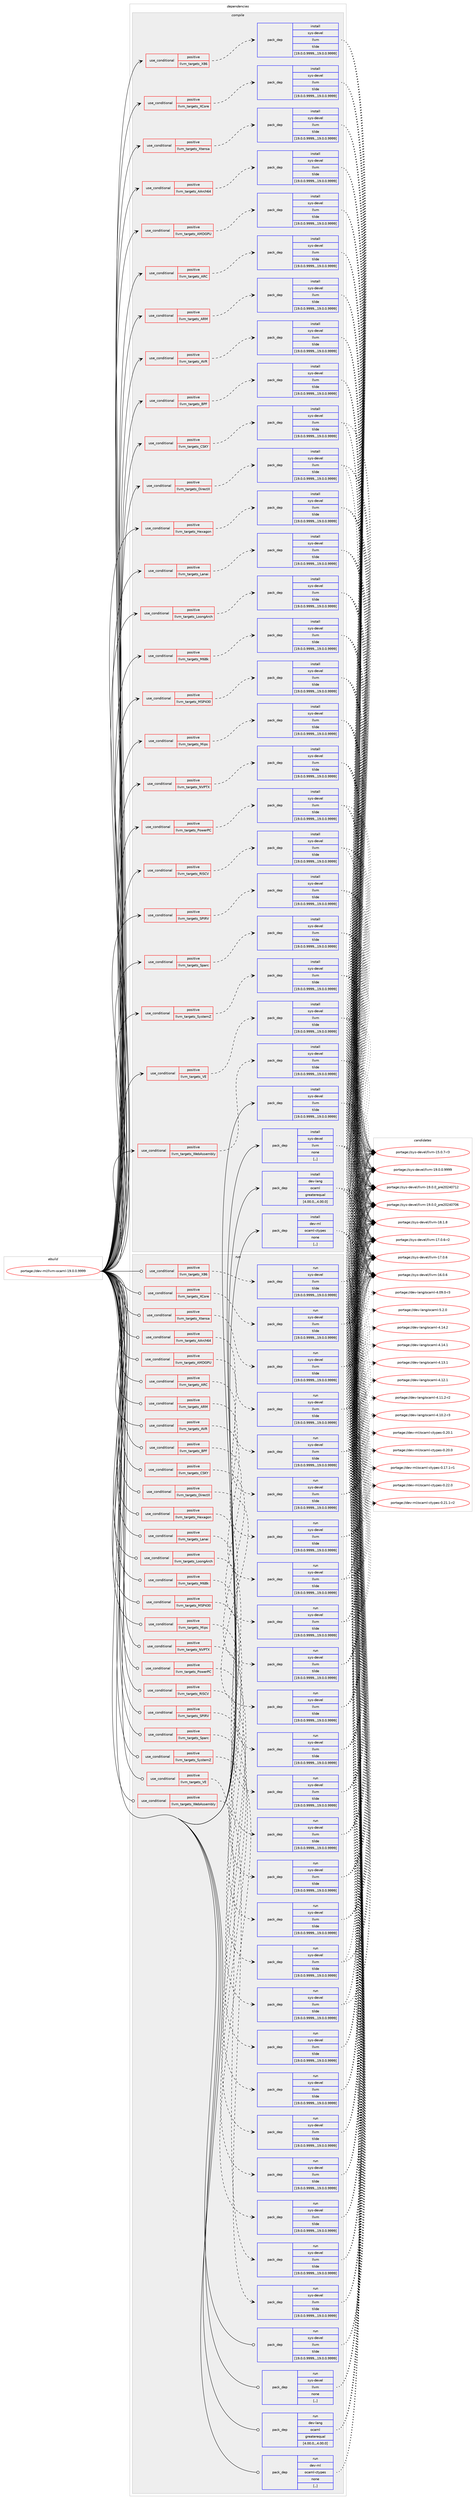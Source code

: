 digraph prolog {

# *************
# Graph options
# *************

newrank=true;
concentrate=true;
compound=true;
graph [rankdir=LR,fontname=Helvetica,fontsize=10,ranksep=1.5];#, ranksep=2.5, nodesep=0.2];
edge  [arrowhead=vee];
node  [fontname=Helvetica,fontsize=10];

# **********
# The ebuild
# **********

subgraph cluster_leftcol {
color=gray;
label=<<i>ebuild</i>>;
id [label="portage://dev-ml/llvm-ocaml-19.0.0.9999", color=red, width=4, href="../dev-ml/llvm-ocaml-19.0.0.9999.svg"];
}

# ****************
# The dependencies
# ****************

subgraph cluster_midcol {
color=gray;
label=<<i>dependencies</i>>;
subgraph cluster_compile {
fillcolor="#eeeeee";
style=filled;
label=<<i>compile</i>>;
subgraph cond29289 {
dependency119259 [label=<<TABLE BORDER="0" CELLBORDER="1" CELLSPACING="0" CELLPADDING="4"><TR><TD ROWSPAN="3" CELLPADDING="10">use_conditional</TD></TR><TR><TD>positive</TD></TR><TR><TD>llvm_targets_AArch64</TD></TR></TABLE>>, shape=none, color=red];
subgraph pack88772 {
dependency119260 [label=<<TABLE BORDER="0" CELLBORDER="1" CELLSPACING="0" CELLPADDING="4" WIDTH="220"><TR><TD ROWSPAN="6" CELLPADDING="30">pack_dep</TD></TR><TR><TD WIDTH="110">install</TD></TR><TR><TD>sys-devel</TD></TR><TR><TD>llvm</TD></TR><TR><TD>tilde</TD></TR><TR><TD>[19.0.0.9999,,,19.0.0.9999]</TD></TR></TABLE>>, shape=none, color=blue];
}
dependency119259:e -> dependency119260:w [weight=20,style="dashed",arrowhead="vee"];
}
id:e -> dependency119259:w [weight=20,style="solid",arrowhead="vee"];
subgraph cond29290 {
dependency119261 [label=<<TABLE BORDER="0" CELLBORDER="1" CELLSPACING="0" CELLPADDING="4"><TR><TD ROWSPAN="3" CELLPADDING="10">use_conditional</TD></TR><TR><TD>positive</TD></TR><TR><TD>llvm_targets_AMDGPU</TD></TR></TABLE>>, shape=none, color=red];
subgraph pack88773 {
dependency119262 [label=<<TABLE BORDER="0" CELLBORDER="1" CELLSPACING="0" CELLPADDING="4" WIDTH="220"><TR><TD ROWSPAN="6" CELLPADDING="30">pack_dep</TD></TR><TR><TD WIDTH="110">install</TD></TR><TR><TD>sys-devel</TD></TR><TR><TD>llvm</TD></TR><TR><TD>tilde</TD></TR><TR><TD>[19.0.0.9999,,,19.0.0.9999]</TD></TR></TABLE>>, shape=none, color=blue];
}
dependency119261:e -> dependency119262:w [weight=20,style="dashed",arrowhead="vee"];
}
id:e -> dependency119261:w [weight=20,style="solid",arrowhead="vee"];
subgraph cond29291 {
dependency119263 [label=<<TABLE BORDER="0" CELLBORDER="1" CELLSPACING="0" CELLPADDING="4"><TR><TD ROWSPAN="3" CELLPADDING="10">use_conditional</TD></TR><TR><TD>positive</TD></TR><TR><TD>llvm_targets_ARC</TD></TR></TABLE>>, shape=none, color=red];
subgraph pack88774 {
dependency119264 [label=<<TABLE BORDER="0" CELLBORDER="1" CELLSPACING="0" CELLPADDING="4" WIDTH="220"><TR><TD ROWSPAN="6" CELLPADDING="30">pack_dep</TD></TR><TR><TD WIDTH="110">install</TD></TR><TR><TD>sys-devel</TD></TR><TR><TD>llvm</TD></TR><TR><TD>tilde</TD></TR><TR><TD>[19.0.0.9999,,,19.0.0.9999]</TD></TR></TABLE>>, shape=none, color=blue];
}
dependency119263:e -> dependency119264:w [weight=20,style="dashed",arrowhead="vee"];
}
id:e -> dependency119263:w [weight=20,style="solid",arrowhead="vee"];
subgraph cond29292 {
dependency119265 [label=<<TABLE BORDER="0" CELLBORDER="1" CELLSPACING="0" CELLPADDING="4"><TR><TD ROWSPAN="3" CELLPADDING="10">use_conditional</TD></TR><TR><TD>positive</TD></TR><TR><TD>llvm_targets_ARM</TD></TR></TABLE>>, shape=none, color=red];
subgraph pack88775 {
dependency119266 [label=<<TABLE BORDER="0" CELLBORDER="1" CELLSPACING="0" CELLPADDING="4" WIDTH="220"><TR><TD ROWSPAN="6" CELLPADDING="30">pack_dep</TD></TR><TR><TD WIDTH="110">install</TD></TR><TR><TD>sys-devel</TD></TR><TR><TD>llvm</TD></TR><TR><TD>tilde</TD></TR><TR><TD>[19.0.0.9999,,,19.0.0.9999]</TD></TR></TABLE>>, shape=none, color=blue];
}
dependency119265:e -> dependency119266:w [weight=20,style="dashed",arrowhead="vee"];
}
id:e -> dependency119265:w [weight=20,style="solid",arrowhead="vee"];
subgraph cond29293 {
dependency119267 [label=<<TABLE BORDER="0" CELLBORDER="1" CELLSPACING="0" CELLPADDING="4"><TR><TD ROWSPAN="3" CELLPADDING="10">use_conditional</TD></TR><TR><TD>positive</TD></TR><TR><TD>llvm_targets_AVR</TD></TR></TABLE>>, shape=none, color=red];
subgraph pack88776 {
dependency119268 [label=<<TABLE BORDER="0" CELLBORDER="1" CELLSPACING="0" CELLPADDING="4" WIDTH="220"><TR><TD ROWSPAN="6" CELLPADDING="30">pack_dep</TD></TR><TR><TD WIDTH="110">install</TD></TR><TR><TD>sys-devel</TD></TR><TR><TD>llvm</TD></TR><TR><TD>tilde</TD></TR><TR><TD>[19.0.0.9999,,,19.0.0.9999]</TD></TR></TABLE>>, shape=none, color=blue];
}
dependency119267:e -> dependency119268:w [weight=20,style="dashed",arrowhead="vee"];
}
id:e -> dependency119267:w [weight=20,style="solid",arrowhead="vee"];
subgraph cond29294 {
dependency119269 [label=<<TABLE BORDER="0" CELLBORDER="1" CELLSPACING="0" CELLPADDING="4"><TR><TD ROWSPAN="3" CELLPADDING="10">use_conditional</TD></TR><TR><TD>positive</TD></TR><TR><TD>llvm_targets_BPF</TD></TR></TABLE>>, shape=none, color=red];
subgraph pack88777 {
dependency119270 [label=<<TABLE BORDER="0" CELLBORDER="1" CELLSPACING="0" CELLPADDING="4" WIDTH="220"><TR><TD ROWSPAN="6" CELLPADDING="30">pack_dep</TD></TR><TR><TD WIDTH="110">install</TD></TR><TR><TD>sys-devel</TD></TR><TR><TD>llvm</TD></TR><TR><TD>tilde</TD></TR><TR><TD>[19.0.0.9999,,,19.0.0.9999]</TD></TR></TABLE>>, shape=none, color=blue];
}
dependency119269:e -> dependency119270:w [weight=20,style="dashed",arrowhead="vee"];
}
id:e -> dependency119269:w [weight=20,style="solid",arrowhead="vee"];
subgraph cond29295 {
dependency119271 [label=<<TABLE BORDER="0" CELLBORDER="1" CELLSPACING="0" CELLPADDING="4"><TR><TD ROWSPAN="3" CELLPADDING="10">use_conditional</TD></TR><TR><TD>positive</TD></TR><TR><TD>llvm_targets_CSKY</TD></TR></TABLE>>, shape=none, color=red];
subgraph pack88778 {
dependency119272 [label=<<TABLE BORDER="0" CELLBORDER="1" CELLSPACING="0" CELLPADDING="4" WIDTH="220"><TR><TD ROWSPAN="6" CELLPADDING="30">pack_dep</TD></TR><TR><TD WIDTH="110">install</TD></TR><TR><TD>sys-devel</TD></TR><TR><TD>llvm</TD></TR><TR><TD>tilde</TD></TR><TR><TD>[19.0.0.9999,,,19.0.0.9999]</TD></TR></TABLE>>, shape=none, color=blue];
}
dependency119271:e -> dependency119272:w [weight=20,style="dashed",arrowhead="vee"];
}
id:e -> dependency119271:w [weight=20,style="solid",arrowhead="vee"];
subgraph cond29296 {
dependency119273 [label=<<TABLE BORDER="0" CELLBORDER="1" CELLSPACING="0" CELLPADDING="4"><TR><TD ROWSPAN="3" CELLPADDING="10">use_conditional</TD></TR><TR><TD>positive</TD></TR><TR><TD>llvm_targets_DirectX</TD></TR></TABLE>>, shape=none, color=red];
subgraph pack88779 {
dependency119274 [label=<<TABLE BORDER="0" CELLBORDER="1" CELLSPACING="0" CELLPADDING="4" WIDTH="220"><TR><TD ROWSPAN="6" CELLPADDING="30">pack_dep</TD></TR><TR><TD WIDTH="110">install</TD></TR><TR><TD>sys-devel</TD></TR><TR><TD>llvm</TD></TR><TR><TD>tilde</TD></TR><TR><TD>[19.0.0.9999,,,19.0.0.9999]</TD></TR></TABLE>>, shape=none, color=blue];
}
dependency119273:e -> dependency119274:w [weight=20,style="dashed",arrowhead="vee"];
}
id:e -> dependency119273:w [weight=20,style="solid",arrowhead="vee"];
subgraph cond29297 {
dependency119275 [label=<<TABLE BORDER="0" CELLBORDER="1" CELLSPACING="0" CELLPADDING="4"><TR><TD ROWSPAN="3" CELLPADDING="10">use_conditional</TD></TR><TR><TD>positive</TD></TR><TR><TD>llvm_targets_Hexagon</TD></TR></TABLE>>, shape=none, color=red];
subgraph pack88780 {
dependency119276 [label=<<TABLE BORDER="0" CELLBORDER="1" CELLSPACING="0" CELLPADDING="4" WIDTH="220"><TR><TD ROWSPAN="6" CELLPADDING="30">pack_dep</TD></TR><TR><TD WIDTH="110">install</TD></TR><TR><TD>sys-devel</TD></TR><TR><TD>llvm</TD></TR><TR><TD>tilde</TD></TR><TR><TD>[19.0.0.9999,,,19.0.0.9999]</TD></TR></TABLE>>, shape=none, color=blue];
}
dependency119275:e -> dependency119276:w [weight=20,style="dashed",arrowhead="vee"];
}
id:e -> dependency119275:w [weight=20,style="solid",arrowhead="vee"];
subgraph cond29298 {
dependency119277 [label=<<TABLE BORDER="0" CELLBORDER="1" CELLSPACING="0" CELLPADDING="4"><TR><TD ROWSPAN="3" CELLPADDING="10">use_conditional</TD></TR><TR><TD>positive</TD></TR><TR><TD>llvm_targets_Lanai</TD></TR></TABLE>>, shape=none, color=red];
subgraph pack88781 {
dependency119278 [label=<<TABLE BORDER="0" CELLBORDER="1" CELLSPACING="0" CELLPADDING="4" WIDTH="220"><TR><TD ROWSPAN="6" CELLPADDING="30">pack_dep</TD></TR><TR><TD WIDTH="110">install</TD></TR><TR><TD>sys-devel</TD></TR><TR><TD>llvm</TD></TR><TR><TD>tilde</TD></TR><TR><TD>[19.0.0.9999,,,19.0.0.9999]</TD></TR></TABLE>>, shape=none, color=blue];
}
dependency119277:e -> dependency119278:w [weight=20,style="dashed",arrowhead="vee"];
}
id:e -> dependency119277:w [weight=20,style="solid",arrowhead="vee"];
subgraph cond29299 {
dependency119279 [label=<<TABLE BORDER="0" CELLBORDER="1" CELLSPACING="0" CELLPADDING="4"><TR><TD ROWSPAN="3" CELLPADDING="10">use_conditional</TD></TR><TR><TD>positive</TD></TR><TR><TD>llvm_targets_LoongArch</TD></TR></TABLE>>, shape=none, color=red];
subgraph pack88782 {
dependency119280 [label=<<TABLE BORDER="0" CELLBORDER="1" CELLSPACING="0" CELLPADDING="4" WIDTH="220"><TR><TD ROWSPAN="6" CELLPADDING="30">pack_dep</TD></TR><TR><TD WIDTH="110">install</TD></TR><TR><TD>sys-devel</TD></TR><TR><TD>llvm</TD></TR><TR><TD>tilde</TD></TR><TR><TD>[19.0.0.9999,,,19.0.0.9999]</TD></TR></TABLE>>, shape=none, color=blue];
}
dependency119279:e -> dependency119280:w [weight=20,style="dashed",arrowhead="vee"];
}
id:e -> dependency119279:w [weight=20,style="solid",arrowhead="vee"];
subgraph cond29300 {
dependency119281 [label=<<TABLE BORDER="0" CELLBORDER="1" CELLSPACING="0" CELLPADDING="4"><TR><TD ROWSPAN="3" CELLPADDING="10">use_conditional</TD></TR><TR><TD>positive</TD></TR><TR><TD>llvm_targets_M68k</TD></TR></TABLE>>, shape=none, color=red];
subgraph pack88783 {
dependency119282 [label=<<TABLE BORDER="0" CELLBORDER="1" CELLSPACING="0" CELLPADDING="4" WIDTH="220"><TR><TD ROWSPAN="6" CELLPADDING="30">pack_dep</TD></TR><TR><TD WIDTH="110">install</TD></TR><TR><TD>sys-devel</TD></TR><TR><TD>llvm</TD></TR><TR><TD>tilde</TD></TR><TR><TD>[19.0.0.9999,,,19.0.0.9999]</TD></TR></TABLE>>, shape=none, color=blue];
}
dependency119281:e -> dependency119282:w [weight=20,style="dashed",arrowhead="vee"];
}
id:e -> dependency119281:w [weight=20,style="solid",arrowhead="vee"];
subgraph cond29301 {
dependency119283 [label=<<TABLE BORDER="0" CELLBORDER="1" CELLSPACING="0" CELLPADDING="4"><TR><TD ROWSPAN="3" CELLPADDING="10">use_conditional</TD></TR><TR><TD>positive</TD></TR><TR><TD>llvm_targets_MSP430</TD></TR></TABLE>>, shape=none, color=red];
subgraph pack88784 {
dependency119284 [label=<<TABLE BORDER="0" CELLBORDER="1" CELLSPACING="0" CELLPADDING="4" WIDTH="220"><TR><TD ROWSPAN="6" CELLPADDING="30">pack_dep</TD></TR><TR><TD WIDTH="110">install</TD></TR><TR><TD>sys-devel</TD></TR><TR><TD>llvm</TD></TR><TR><TD>tilde</TD></TR><TR><TD>[19.0.0.9999,,,19.0.0.9999]</TD></TR></TABLE>>, shape=none, color=blue];
}
dependency119283:e -> dependency119284:w [weight=20,style="dashed",arrowhead="vee"];
}
id:e -> dependency119283:w [weight=20,style="solid",arrowhead="vee"];
subgraph cond29302 {
dependency119285 [label=<<TABLE BORDER="0" CELLBORDER="1" CELLSPACING="0" CELLPADDING="4"><TR><TD ROWSPAN="3" CELLPADDING="10">use_conditional</TD></TR><TR><TD>positive</TD></TR><TR><TD>llvm_targets_Mips</TD></TR></TABLE>>, shape=none, color=red];
subgraph pack88785 {
dependency119286 [label=<<TABLE BORDER="0" CELLBORDER="1" CELLSPACING="0" CELLPADDING="4" WIDTH="220"><TR><TD ROWSPAN="6" CELLPADDING="30">pack_dep</TD></TR><TR><TD WIDTH="110">install</TD></TR><TR><TD>sys-devel</TD></TR><TR><TD>llvm</TD></TR><TR><TD>tilde</TD></TR><TR><TD>[19.0.0.9999,,,19.0.0.9999]</TD></TR></TABLE>>, shape=none, color=blue];
}
dependency119285:e -> dependency119286:w [weight=20,style="dashed",arrowhead="vee"];
}
id:e -> dependency119285:w [weight=20,style="solid",arrowhead="vee"];
subgraph cond29303 {
dependency119287 [label=<<TABLE BORDER="0" CELLBORDER="1" CELLSPACING="0" CELLPADDING="4"><TR><TD ROWSPAN="3" CELLPADDING="10">use_conditional</TD></TR><TR><TD>positive</TD></TR><TR><TD>llvm_targets_NVPTX</TD></TR></TABLE>>, shape=none, color=red];
subgraph pack88786 {
dependency119288 [label=<<TABLE BORDER="0" CELLBORDER="1" CELLSPACING="0" CELLPADDING="4" WIDTH="220"><TR><TD ROWSPAN="6" CELLPADDING="30">pack_dep</TD></TR><TR><TD WIDTH="110">install</TD></TR><TR><TD>sys-devel</TD></TR><TR><TD>llvm</TD></TR><TR><TD>tilde</TD></TR><TR><TD>[19.0.0.9999,,,19.0.0.9999]</TD></TR></TABLE>>, shape=none, color=blue];
}
dependency119287:e -> dependency119288:w [weight=20,style="dashed",arrowhead="vee"];
}
id:e -> dependency119287:w [weight=20,style="solid",arrowhead="vee"];
subgraph cond29304 {
dependency119289 [label=<<TABLE BORDER="0" CELLBORDER="1" CELLSPACING="0" CELLPADDING="4"><TR><TD ROWSPAN="3" CELLPADDING="10">use_conditional</TD></TR><TR><TD>positive</TD></TR><TR><TD>llvm_targets_PowerPC</TD></TR></TABLE>>, shape=none, color=red];
subgraph pack88787 {
dependency119290 [label=<<TABLE BORDER="0" CELLBORDER="1" CELLSPACING="0" CELLPADDING="4" WIDTH="220"><TR><TD ROWSPAN="6" CELLPADDING="30">pack_dep</TD></TR><TR><TD WIDTH="110">install</TD></TR><TR><TD>sys-devel</TD></TR><TR><TD>llvm</TD></TR><TR><TD>tilde</TD></TR><TR><TD>[19.0.0.9999,,,19.0.0.9999]</TD></TR></TABLE>>, shape=none, color=blue];
}
dependency119289:e -> dependency119290:w [weight=20,style="dashed",arrowhead="vee"];
}
id:e -> dependency119289:w [weight=20,style="solid",arrowhead="vee"];
subgraph cond29305 {
dependency119291 [label=<<TABLE BORDER="0" CELLBORDER="1" CELLSPACING="0" CELLPADDING="4"><TR><TD ROWSPAN="3" CELLPADDING="10">use_conditional</TD></TR><TR><TD>positive</TD></TR><TR><TD>llvm_targets_RISCV</TD></TR></TABLE>>, shape=none, color=red];
subgraph pack88788 {
dependency119292 [label=<<TABLE BORDER="0" CELLBORDER="1" CELLSPACING="0" CELLPADDING="4" WIDTH="220"><TR><TD ROWSPAN="6" CELLPADDING="30">pack_dep</TD></TR><TR><TD WIDTH="110">install</TD></TR><TR><TD>sys-devel</TD></TR><TR><TD>llvm</TD></TR><TR><TD>tilde</TD></TR><TR><TD>[19.0.0.9999,,,19.0.0.9999]</TD></TR></TABLE>>, shape=none, color=blue];
}
dependency119291:e -> dependency119292:w [weight=20,style="dashed",arrowhead="vee"];
}
id:e -> dependency119291:w [weight=20,style="solid",arrowhead="vee"];
subgraph cond29306 {
dependency119293 [label=<<TABLE BORDER="0" CELLBORDER="1" CELLSPACING="0" CELLPADDING="4"><TR><TD ROWSPAN="3" CELLPADDING="10">use_conditional</TD></TR><TR><TD>positive</TD></TR><TR><TD>llvm_targets_SPIRV</TD></TR></TABLE>>, shape=none, color=red];
subgraph pack88789 {
dependency119294 [label=<<TABLE BORDER="0" CELLBORDER="1" CELLSPACING="0" CELLPADDING="4" WIDTH="220"><TR><TD ROWSPAN="6" CELLPADDING="30">pack_dep</TD></TR><TR><TD WIDTH="110">install</TD></TR><TR><TD>sys-devel</TD></TR><TR><TD>llvm</TD></TR><TR><TD>tilde</TD></TR><TR><TD>[19.0.0.9999,,,19.0.0.9999]</TD></TR></TABLE>>, shape=none, color=blue];
}
dependency119293:e -> dependency119294:w [weight=20,style="dashed",arrowhead="vee"];
}
id:e -> dependency119293:w [weight=20,style="solid",arrowhead="vee"];
subgraph cond29307 {
dependency119295 [label=<<TABLE BORDER="0" CELLBORDER="1" CELLSPACING="0" CELLPADDING="4"><TR><TD ROWSPAN="3" CELLPADDING="10">use_conditional</TD></TR><TR><TD>positive</TD></TR><TR><TD>llvm_targets_Sparc</TD></TR></TABLE>>, shape=none, color=red];
subgraph pack88790 {
dependency119296 [label=<<TABLE BORDER="0" CELLBORDER="1" CELLSPACING="0" CELLPADDING="4" WIDTH="220"><TR><TD ROWSPAN="6" CELLPADDING="30">pack_dep</TD></TR><TR><TD WIDTH="110">install</TD></TR><TR><TD>sys-devel</TD></TR><TR><TD>llvm</TD></TR><TR><TD>tilde</TD></TR><TR><TD>[19.0.0.9999,,,19.0.0.9999]</TD></TR></TABLE>>, shape=none, color=blue];
}
dependency119295:e -> dependency119296:w [weight=20,style="dashed",arrowhead="vee"];
}
id:e -> dependency119295:w [weight=20,style="solid",arrowhead="vee"];
subgraph cond29308 {
dependency119297 [label=<<TABLE BORDER="0" CELLBORDER="1" CELLSPACING="0" CELLPADDING="4"><TR><TD ROWSPAN="3" CELLPADDING="10">use_conditional</TD></TR><TR><TD>positive</TD></TR><TR><TD>llvm_targets_SystemZ</TD></TR></TABLE>>, shape=none, color=red];
subgraph pack88791 {
dependency119298 [label=<<TABLE BORDER="0" CELLBORDER="1" CELLSPACING="0" CELLPADDING="4" WIDTH="220"><TR><TD ROWSPAN="6" CELLPADDING="30">pack_dep</TD></TR><TR><TD WIDTH="110">install</TD></TR><TR><TD>sys-devel</TD></TR><TR><TD>llvm</TD></TR><TR><TD>tilde</TD></TR><TR><TD>[19.0.0.9999,,,19.0.0.9999]</TD></TR></TABLE>>, shape=none, color=blue];
}
dependency119297:e -> dependency119298:w [weight=20,style="dashed",arrowhead="vee"];
}
id:e -> dependency119297:w [weight=20,style="solid",arrowhead="vee"];
subgraph cond29309 {
dependency119299 [label=<<TABLE BORDER="0" CELLBORDER="1" CELLSPACING="0" CELLPADDING="4"><TR><TD ROWSPAN="3" CELLPADDING="10">use_conditional</TD></TR><TR><TD>positive</TD></TR><TR><TD>llvm_targets_VE</TD></TR></TABLE>>, shape=none, color=red];
subgraph pack88792 {
dependency119300 [label=<<TABLE BORDER="0" CELLBORDER="1" CELLSPACING="0" CELLPADDING="4" WIDTH="220"><TR><TD ROWSPAN="6" CELLPADDING="30">pack_dep</TD></TR><TR><TD WIDTH="110">install</TD></TR><TR><TD>sys-devel</TD></TR><TR><TD>llvm</TD></TR><TR><TD>tilde</TD></TR><TR><TD>[19.0.0.9999,,,19.0.0.9999]</TD></TR></TABLE>>, shape=none, color=blue];
}
dependency119299:e -> dependency119300:w [weight=20,style="dashed",arrowhead="vee"];
}
id:e -> dependency119299:w [weight=20,style="solid",arrowhead="vee"];
subgraph cond29310 {
dependency119301 [label=<<TABLE BORDER="0" CELLBORDER="1" CELLSPACING="0" CELLPADDING="4"><TR><TD ROWSPAN="3" CELLPADDING="10">use_conditional</TD></TR><TR><TD>positive</TD></TR><TR><TD>llvm_targets_WebAssembly</TD></TR></TABLE>>, shape=none, color=red];
subgraph pack88793 {
dependency119302 [label=<<TABLE BORDER="0" CELLBORDER="1" CELLSPACING="0" CELLPADDING="4" WIDTH="220"><TR><TD ROWSPAN="6" CELLPADDING="30">pack_dep</TD></TR><TR><TD WIDTH="110">install</TD></TR><TR><TD>sys-devel</TD></TR><TR><TD>llvm</TD></TR><TR><TD>tilde</TD></TR><TR><TD>[19.0.0.9999,,,19.0.0.9999]</TD></TR></TABLE>>, shape=none, color=blue];
}
dependency119301:e -> dependency119302:w [weight=20,style="dashed",arrowhead="vee"];
}
id:e -> dependency119301:w [weight=20,style="solid",arrowhead="vee"];
subgraph cond29311 {
dependency119303 [label=<<TABLE BORDER="0" CELLBORDER="1" CELLSPACING="0" CELLPADDING="4"><TR><TD ROWSPAN="3" CELLPADDING="10">use_conditional</TD></TR><TR><TD>positive</TD></TR><TR><TD>llvm_targets_X86</TD></TR></TABLE>>, shape=none, color=red];
subgraph pack88794 {
dependency119304 [label=<<TABLE BORDER="0" CELLBORDER="1" CELLSPACING="0" CELLPADDING="4" WIDTH="220"><TR><TD ROWSPAN="6" CELLPADDING="30">pack_dep</TD></TR><TR><TD WIDTH="110">install</TD></TR><TR><TD>sys-devel</TD></TR><TR><TD>llvm</TD></TR><TR><TD>tilde</TD></TR><TR><TD>[19.0.0.9999,,,19.0.0.9999]</TD></TR></TABLE>>, shape=none, color=blue];
}
dependency119303:e -> dependency119304:w [weight=20,style="dashed",arrowhead="vee"];
}
id:e -> dependency119303:w [weight=20,style="solid",arrowhead="vee"];
subgraph cond29312 {
dependency119305 [label=<<TABLE BORDER="0" CELLBORDER="1" CELLSPACING="0" CELLPADDING="4"><TR><TD ROWSPAN="3" CELLPADDING="10">use_conditional</TD></TR><TR><TD>positive</TD></TR><TR><TD>llvm_targets_XCore</TD></TR></TABLE>>, shape=none, color=red];
subgraph pack88795 {
dependency119306 [label=<<TABLE BORDER="0" CELLBORDER="1" CELLSPACING="0" CELLPADDING="4" WIDTH="220"><TR><TD ROWSPAN="6" CELLPADDING="30">pack_dep</TD></TR><TR><TD WIDTH="110">install</TD></TR><TR><TD>sys-devel</TD></TR><TR><TD>llvm</TD></TR><TR><TD>tilde</TD></TR><TR><TD>[19.0.0.9999,,,19.0.0.9999]</TD></TR></TABLE>>, shape=none, color=blue];
}
dependency119305:e -> dependency119306:w [weight=20,style="dashed",arrowhead="vee"];
}
id:e -> dependency119305:w [weight=20,style="solid",arrowhead="vee"];
subgraph cond29313 {
dependency119307 [label=<<TABLE BORDER="0" CELLBORDER="1" CELLSPACING="0" CELLPADDING="4"><TR><TD ROWSPAN="3" CELLPADDING="10">use_conditional</TD></TR><TR><TD>positive</TD></TR><TR><TD>llvm_targets_Xtensa</TD></TR></TABLE>>, shape=none, color=red];
subgraph pack88796 {
dependency119308 [label=<<TABLE BORDER="0" CELLBORDER="1" CELLSPACING="0" CELLPADDING="4" WIDTH="220"><TR><TD ROWSPAN="6" CELLPADDING="30">pack_dep</TD></TR><TR><TD WIDTH="110">install</TD></TR><TR><TD>sys-devel</TD></TR><TR><TD>llvm</TD></TR><TR><TD>tilde</TD></TR><TR><TD>[19.0.0.9999,,,19.0.0.9999]</TD></TR></TABLE>>, shape=none, color=blue];
}
dependency119307:e -> dependency119308:w [weight=20,style="dashed",arrowhead="vee"];
}
id:e -> dependency119307:w [weight=20,style="solid",arrowhead="vee"];
subgraph pack88797 {
dependency119309 [label=<<TABLE BORDER="0" CELLBORDER="1" CELLSPACING="0" CELLPADDING="4" WIDTH="220"><TR><TD ROWSPAN="6" CELLPADDING="30">pack_dep</TD></TR><TR><TD WIDTH="110">install</TD></TR><TR><TD>dev-lang</TD></TR><TR><TD>ocaml</TD></TR><TR><TD>greaterequal</TD></TR><TR><TD>[4.00.0,,,4.00.0]</TD></TR></TABLE>>, shape=none, color=blue];
}
id:e -> dependency119309:w [weight=20,style="solid",arrowhead="vee"];
subgraph pack88798 {
dependency119310 [label=<<TABLE BORDER="0" CELLBORDER="1" CELLSPACING="0" CELLPADDING="4" WIDTH="220"><TR><TD ROWSPAN="6" CELLPADDING="30">pack_dep</TD></TR><TR><TD WIDTH="110">install</TD></TR><TR><TD>dev-ml</TD></TR><TR><TD>ocaml-ctypes</TD></TR><TR><TD>none</TD></TR><TR><TD>[,,]</TD></TR></TABLE>>, shape=none, color=blue];
}
id:e -> dependency119310:w [weight=20,style="solid",arrowhead="vee"];
subgraph pack88799 {
dependency119311 [label=<<TABLE BORDER="0" CELLBORDER="1" CELLSPACING="0" CELLPADDING="4" WIDTH="220"><TR><TD ROWSPAN="6" CELLPADDING="30">pack_dep</TD></TR><TR><TD WIDTH="110">install</TD></TR><TR><TD>sys-devel</TD></TR><TR><TD>llvm</TD></TR><TR><TD>tilde</TD></TR><TR><TD>[19.0.0.9999,,,19.0.0.9999]</TD></TR></TABLE>>, shape=none, color=blue];
}
id:e -> dependency119311:w [weight=20,style="solid",arrowhead="vee"];
subgraph pack88800 {
dependency119312 [label=<<TABLE BORDER="0" CELLBORDER="1" CELLSPACING="0" CELLPADDING="4" WIDTH="220"><TR><TD ROWSPAN="6" CELLPADDING="30">pack_dep</TD></TR><TR><TD WIDTH="110">install</TD></TR><TR><TD>sys-devel</TD></TR><TR><TD>llvm</TD></TR><TR><TD>none</TD></TR><TR><TD>[,,]</TD></TR></TABLE>>, shape=none, color=blue];
}
id:e -> dependency119312:w [weight=20,style="solid",arrowhead="vee"];
}
subgraph cluster_compileandrun {
fillcolor="#eeeeee";
style=filled;
label=<<i>compile and run</i>>;
}
subgraph cluster_run {
fillcolor="#eeeeee";
style=filled;
label=<<i>run</i>>;
subgraph cond29314 {
dependency119313 [label=<<TABLE BORDER="0" CELLBORDER="1" CELLSPACING="0" CELLPADDING="4"><TR><TD ROWSPAN="3" CELLPADDING="10">use_conditional</TD></TR><TR><TD>positive</TD></TR><TR><TD>llvm_targets_AArch64</TD></TR></TABLE>>, shape=none, color=red];
subgraph pack88801 {
dependency119314 [label=<<TABLE BORDER="0" CELLBORDER="1" CELLSPACING="0" CELLPADDING="4" WIDTH="220"><TR><TD ROWSPAN="6" CELLPADDING="30">pack_dep</TD></TR><TR><TD WIDTH="110">run</TD></TR><TR><TD>sys-devel</TD></TR><TR><TD>llvm</TD></TR><TR><TD>tilde</TD></TR><TR><TD>[19.0.0.9999,,,19.0.0.9999]</TD></TR></TABLE>>, shape=none, color=blue];
}
dependency119313:e -> dependency119314:w [weight=20,style="dashed",arrowhead="vee"];
}
id:e -> dependency119313:w [weight=20,style="solid",arrowhead="odot"];
subgraph cond29315 {
dependency119315 [label=<<TABLE BORDER="0" CELLBORDER="1" CELLSPACING="0" CELLPADDING="4"><TR><TD ROWSPAN="3" CELLPADDING="10">use_conditional</TD></TR><TR><TD>positive</TD></TR><TR><TD>llvm_targets_AMDGPU</TD></TR></TABLE>>, shape=none, color=red];
subgraph pack88802 {
dependency119316 [label=<<TABLE BORDER="0" CELLBORDER="1" CELLSPACING="0" CELLPADDING="4" WIDTH="220"><TR><TD ROWSPAN="6" CELLPADDING="30">pack_dep</TD></TR><TR><TD WIDTH="110">run</TD></TR><TR><TD>sys-devel</TD></TR><TR><TD>llvm</TD></TR><TR><TD>tilde</TD></TR><TR><TD>[19.0.0.9999,,,19.0.0.9999]</TD></TR></TABLE>>, shape=none, color=blue];
}
dependency119315:e -> dependency119316:w [weight=20,style="dashed",arrowhead="vee"];
}
id:e -> dependency119315:w [weight=20,style="solid",arrowhead="odot"];
subgraph cond29316 {
dependency119317 [label=<<TABLE BORDER="0" CELLBORDER="1" CELLSPACING="0" CELLPADDING="4"><TR><TD ROWSPAN="3" CELLPADDING="10">use_conditional</TD></TR><TR><TD>positive</TD></TR><TR><TD>llvm_targets_ARC</TD></TR></TABLE>>, shape=none, color=red];
subgraph pack88803 {
dependency119318 [label=<<TABLE BORDER="0" CELLBORDER="1" CELLSPACING="0" CELLPADDING="4" WIDTH="220"><TR><TD ROWSPAN="6" CELLPADDING="30">pack_dep</TD></TR><TR><TD WIDTH="110">run</TD></TR><TR><TD>sys-devel</TD></TR><TR><TD>llvm</TD></TR><TR><TD>tilde</TD></TR><TR><TD>[19.0.0.9999,,,19.0.0.9999]</TD></TR></TABLE>>, shape=none, color=blue];
}
dependency119317:e -> dependency119318:w [weight=20,style="dashed",arrowhead="vee"];
}
id:e -> dependency119317:w [weight=20,style="solid",arrowhead="odot"];
subgraph cond29317 {
dependency119319 [label=<<TABLE BORDER="0" CELLBORDER="1" CELLSPACING="0" CELLPADDING="4"><TR><TD ROWSPAN="3" CELLPADDING="10">use_conditional</TD></TR><TR><TD>positive</TD></TR><TR><TD>llvm_targets_ARM</TD></TR></TABLE>>, shape=none, color=red];
subgraph pack88804 {
dependency119320 [label=<<TABLE BORDER="0" CELLBORDER="1" CELLSPACING="0" CELLPADDING="4" WIDTH="220"><TR><TD ROWSPAN="6" CELLPADDING="30">pack_dep</TD></TR><TR><TD WIDTH="110">run</TD></TR><TR><TD>sys-devel</TD></TR><TR><TD>llvm</TD></TR><TR><TD>tilde</TD></TR><TR><TD>[19.0.0.9999,,,19.0.0.9999]</TD></TR></TABLE>>, shape=none, color=blue];
}
dependency119319:e -> dependency119320:w [weight=20,style="dashed",arrowhead="vee"];
}
id:e -> dependency119319:w [weight=20,style="solid",arrowhead="odot"];
subgraph cond29318 {
dependency119321 [label=<<TABLE BORDER="0" CELLBORDER="1" CELLSPACING="0" CELLPADDING="4"><TR><TD ROWSPAN="3" CELLPADDING="10">use_conditional</TD></TR><TR><TD>positive</TD></TR><TR><TD>llvm_targets_AVR</TD></TR></TABLE>>, shape=none, color=red];
subgraph pack88805 {
dependency119322 [label=<<TABLE BORDER="0" CELLBORDER="1" CELLSPACING="0" CELLPADDING="4" WIDTH="220"><TR><TD ROWSPAN="6" CELLPADDING="30">pack_dep</TD></TR><TR><TD WIDTH="110">run</TD></TR><TR><TD>sys-devel</TD></TR><TR><TD>llvm</TD></TR><TR><TD>tilde</TD></TR><TR><TD>[19.0.0.9999,,,19.0.0.9999]</TD></TR></TABLE>>, shape=none, color=blue];
}
dependency119321:e -> dependency119322:w [weight=20,style="dashed",arrowhead="vee"];
}
id:e -> dependency119321:w [weight=20,style="solid",arrowhead="odot"];
subgraph cond29319 {
dependency119323 [label=<<TABLE BORDER="0" CELLBORDER="1" CELLSPACING="0" CELLPADDING="4"><TR><TD ROWSPAN="3" CELLPADDING="10">use_conditional</TD></TR><TR><TD>positive</TD></TR><TR><TD>llvm_targets_BPF</TD></TR></TABLE>>, shape=none, color=red];
subgraph pack88806 {
dependency119324 [label=<<TABLE BORDER="0" CELLBORDER="1" CELLSPACING="0" CELLPADDING="4" WIDTH="220"><TR><TD ROWSPAN="6" CELLPADDING="30">pack_dep</TD></TR><TR><TD WIDTH="110">run</TD></TR><TR><TD>sys-devel</TD></TR><TR><TD>llvm</TD></TR><TR><TD>tilde</TD></TR><TR><TD>[19.0.0.9999,,,19.0.0.9999]</TD></TR></TABLE>>, shape=none, color=blue];
}
dependency119323:e -> dependency119324:w [weight=20,style="dashed",arrowhead="vee"];
}
id:e -> dependency119323:w [weight=20,style="solid",arrowhead="odot"];
subgraph cond29320 {
dependency119325 [label=<<TABLE BORDER="0" CELLBORDER="1" CELLSPACING="0" CELLPADDING="4"><TR><TD ROWSPAN="3" CELLPADDING="10">use_conditional</TD></TR><TR><TD>positive</TD></TR><TR><TD>llvm_targets_CSKY</TD></TR></TABLE>>, shape=none, color=red];
subgraph pack88807 {
dependency119326 [label=<<TABLE BORDER="0" CELLBORDER="1" CELLSPACING="0" CELLPADDING="4" WIDTH="220"><TR><TD ROWSPAN="6" CELLPADDING="30">pack_dep</TD></TR><TR><TD WIDTH="110">run</TD></TR><TR><TD>sys-devel</TD></TR><TR><TD>llvm</TD></TR><TR><TD>tilde</TD></TR><TR><TD>[19.0.0.9999,,,19.0.0.9999]</TD></TR></TABLE>>, shape=none, color=blue];
}
dependency119325:e -> dependency119326:w [weight=20,style="dashed",arrowhead="vee"];
}
id:e -> dependency119325:w [weight=20,style="solid",arrowhead="odot"];
subgraph cond29321 {
dependency119327 [label=<<TABLE BORDER="0" CELLBORDER="1" CELLSPACING="0" CELLPADDING="4"><TR><TD ROWSPAN="3" CELLPADDING="10">use_conditional</TD></TR><TR><TD>positive</TD></TR><TR><TD>llvm_targets_DirectX</TD></TR></TABLE>>, shape=none, color=red];
subgraph pack88808 {
dependency119328 [label=<<TABLE BORDER="0" CELLBORDER="1" CELLSPACING="0" CELLPADDING="4" WIDTH="220"><TR><TD ROWSPAN="6" CELLPADDING="30">pack_dep</TD></TR><TR><TD WIDTH="110">run</TD></TR><TR><TD>sys-devel</TD></TR><TR><TD>llvm</TD></TR><TR><TD>tilde</TD></TR><TR><TD>[19.0.0.9999,,,19.0.0.9999]</TD></TR></TABLE>>, shape=none, color=blue];
}
dependency119327:e -> dependency119328:w [weight=20,style="dashed",arrowhead="vee"];
}
id:e -> dependency119327:w [weight=20,style="solid",arrowhead="odot"];
subgraph cond29322 {
dependency119329 [label=<<TABLE BORDER="0" CELLBORDER="1" CELLSPACING="0" CELLPADDING="4"><TR><TD ROWSPAN="3" CELLPADDING="10">use_conditional</TD></TR><TR><TD>positive</TD></TR><TR><TD>llvm_targets_Hexagon</TD></TR></TABLE>>, shape=none, color=red];
subgraph pack88809 {
dependency119330 [label=<<TABLE BORDER="0" CELLBORDER="1" CELLSPACING="0" CELLPADDING="4" WIDTH="220"><TR><TD ROWSPAN="6" CELLPADDING="30">pack_dep</TD></TR><TR><TD WIDTH="110">run</TD></TR><TR><TD>sys-devel</TD></TR><TR><TD>llvm</TD></TR><TR><TD>tilde</TD></TR><TR><TD>[19.0.0.9999,,,19.0.0.9999]</TD></TR></TABLE>>, shape=none, color=blue];
}
dependency119329:e -> dependency119330:w [weight=20,style="dashed",arrowhead="vee"];
}
id:e -> dependency119329:w [weight=20,style="solid",arrowhead="odot"];
subgraph cond29323 {
dependency119331 [label=<<TABLE BORDER="0" CELLBORDER="1" CELLSPACING="0" CELLPADDING="4"><TR><TD ROWSPAN="3" CELLPADDING="10">use_conditional</TD></TR><TR><TD>positive</TD></TR><TR><TD>llvm_targets_Lanai</TD></TR></TABLE>>, shape=none, color=red];
subgraph pack88810 {
dependency119332 [label=<<TABLE BORDER="0" CELLBORDER="1" CELLSPACING="0" CELLPADDING="4" WIDTH="220"><TR><TD ROWSPAN="6" CELLPADDING="30">pack_dep</TD></TR><TR><TD WIDTH="110">run</TD></TR><TR><TD>sys-devel</TD></TR><TR><TD>llvm</TD></TR><TR><TD>tilde</TD></TR><TR><TD>[19.0.0.9999,,,19.0.0.9999]</TD></TR></TABLE>>, shape=none, color=blue];
}
dependency119331:e -> dependency119332:w [weight=20,style="dashed",arrowhead="vee"];
}
id:e -> dependency119331:w [weight=20,style="solid",arrowhead="odot"];
subgraph cond29324 {
dependency119333 [label=<<TABLE BORDER="0" CELLBORDER="1" CELLSPACING="0" CELLPADDING="4"><TR><TD ROWSPAN="3" CELLPADDING="10">use_conditional</TD></TR><TR><TD>positive</TD></TR><TR><TD>llvm_targets_LoongArch</TD></TR></TABLE>>, shape=none, color=red];
subgraph pack88811 {
dependency119334 [label=<<TABLE BORDER="0" CELLBORDER="1" CELLSPACING="0" CELLPADDING="4" WIDTH="220"><TR><TD ROWSPAN="6" CELLPADDING="30">pack_dep</TD></TR><TR><TD WIDTH="110">run</TD></TR><TR><TD>sys-devel</TD></TR><TR><TD>llvm</TD></TR><TR><TD>tilde</TD></TR><TR><TD>[19.0.0.9999,,,19.0.0.9999]</TD></TR></TABLE>>, shape=none, color=blue];
}
dependency119333:e -> dependency119334:w [weight=20,style="dashed",arrowhead="vee"];
}
id:e -> dependency119333:w [weight=20,style="solid",arrowhead="odot"];
subgraph cond29325 {
dependency119335 [label=<<TABLE BORDER="0" CELLBORDER="1" CELLSPACING="0" CELLPADDING="4"><TR><TD ROWSPAN="3" CELLPADDING="10">use_conditional</TD></TR><TR><TD>positive</TD></TR><TR><TD>llvm_targets_M68k</TD></TR></TABLE>>, shape=none, color=red];
subgraph pack88812 {
dependency119336 [label=<<TABLE BORDER="0" CELLBORDER="1" CELLSPACING="0" CELLPADDING="4" WIDTH="220"><TR><TD ROWSPAN="6" CELLPADDING="30">pack_dep</TD></TR><TR><TD WIDTH="110">run</TD></TR><TR><TD>sys-devel</TD></TR><TR><TD>llvm</TD></TR><TR><TD>tilde</TD></TR><TR><TD>[19.0.0.9999,,,19.0.0.9999]</TD></TR></TABLE>>, shape=none, color=blue];
}
dependency119335:e -> dependency119336:w [weight=20,style="dashed",arrowhead="vee"];
}
id:e -> dependency119335:w [weight=20,style="solid",arrowhead="odot"];
subgraph cond29326 {
dependency119337 [label=<<TABLE BORDER="0" CELLBORDER="1" CELLSPACING="0" CELLPADDING="4"><TR><TD ROWSPAN="3" CELLPADDING="10">use_conditional</TD></TR><TR><TD>positive</TD></TR><TR><TD>llvm_targets_MSP430</TD></TR></TABLE>>, shape=none, color=red];
subgraph pack88813 {
dependency119338 [label=<<TABLE BORDER="0" CELLBORDER="1" CELLSPACING="0" CELLPADDING="4" WIDTH="220"><TR><TD ROWSPAN="6" CELLPADDING="30">pack_dep</TD></TR><TR><TD WIDTH="110">run</TD></TR><TR><TD>sys-devel</TD></TR><TR><TD>llvm</TD></TR><TR><TD>tilde</TD></TR><TR><TD>[19.0.0.9999,,,19.0.0.9999]</TD></TR></TABLE>>, shape=none, color=blue];
}
dependency119337:e -> dependency119338:w [weight=20,style="dashed",arrowhead="vee"];
}
id:e -> dependency119337:w [weight=20,style="solid",arrowhead="odot"];
subgraph cond29327 {
dependency119339 [label=<<TABLE BORDER="0" CELLBORDER="1" CELLSPACING="0" CELLPADDING="4"><TR><TD ROWSPAN="3" CELLPADDING="10">use_conditional</TD></TR><TR><TD>positive</TD></TR><TR><TD>llvm_targets_Mips</TD></TR></TABLE>>, shape=none, color=red];
subgraph pack88814 {
dependency119340 [label=<<TABLE BORDER="0" CELLBORDER="1" CELLSPACING="0" CELLPADDING="4" WIDTH="220"><TR><TD ROWSPAN="6" CELLPADDING="30">pack_dep</TD></TR><TR><TD WIDTH="110">run</TD></TR><TR><TD>sys-devel</TD></TR><TR><TD>llvm</TD></TR><TR><TD>tilde</TD></TR><TR><TD>[19.0.0.9999,,,19.0.0.9999]</TD></TR></TABLE>>, shape=none, color=blue];
}
dependency119339:e -> dependency119340:w [weight=20,style="dashed",arrowhead="vee"];
}
id:e -> dependency119339:w [weight=20,style="solid",arrowhead="odot"];
subgraph cond29328 {
dependency119341 [label=<<TABLE BORDER="0" CELLBORDER="1" CELLSPACING="0" CELLPADDING="4"><TR><TD ROWSPAN="3" CELLPADDING="10">use_conditional</TD></TR><TR><TD>positive</TD></TR><TR><TD>llvm_targets_NVPTX</TD></TR></TABLE>>, shape=none, color=red];
subgraph pack88815 {
dependency119342 [label=<<TABLE BORDER="0" CELLBORDER="1" CELLSPACING="0" CELLPADDING="4" WIDTH="220"><TR><TD ROWSPAN="6" CELLPADDING="30">pack_dep</TD></TR><TR><TD WIDTH="110">run</TD></TR><TR><TD>sys-devel</TD></TR><TR><TD>llvm</TD></TR><TR><TD>tilde</TD></TR><TR><TD>[19.0.0.9999,,,19.0.0.9999]</TD></TR></TABLE>>, shape=none, color=blue];
}
dependency119341:e -> dependency119342:w [weight=20,style="dashed",arrowhead="vee"];
}
id:e -> dependency119341:w [weight=20,style="solid",arrowhead="odot"];
subgraph cond29329 {
dependency119343 [label=<<TABLE BORDER="0" CELLBORDER="1" CELLSPACING="0" CELLPADDING="4"><TR><TD ROWSPAN="3" CELLPADDING="10">use_conditional</TD></TR><TR><TD>positive</TD></TR><TR><TD>llvm_targets_PowerPC</TD></TR></TABLE>>, shape=none, color=red];
subgraph pack88816 {
dependency119344 [label=<<TABLE BORDER="0" CELLBORDER="1" CELLSPACING="0" CELLPADDING="4" WIDTH="220"><TR><TD ROWSPAN="6" CELLPADDING="30">pack_dep</TD></TR><TR><TD WIDTH="110">run</TD></TR><TR><TD>sys-devel</TD></TR><TR><TD>llvm</TD></TR><TR><TD>tilde</TD></TR><TR><TD>[19.0.0.9999,,,19.0.0.9999]</TD></TR></TABLE>>, shape=none, color=blue];
}
dependency119343:e -> dependency119344:w [weight=20,style="dashed",arrowhead="vee"];
}
id:e -> dependency119343:w [weight=20,style="solid",arrowhead="odot"];
subgraph cond29330 {
dependency119345 [label=<<TABLE BORDER="0" CELLBORDER="1" CELLSPACING="0" CELLPADDING="4"><TR><TD ROWSPAN="3" CELLPADDING="10">use_conditional</TD></TR><TR><TD>positive</TD></TR><TR><TD>llvm_targets_RISCV</TD></TR></TABLE>>, shape=none, color=red];
subgraph pack88817 {
dependency119346 [label=<<TABLE BORDER="0" CELLBORDER="1" CELLSPACING="0" CELLPADDING="4" WIDTH="220"><TR><TD ROWSPAN="6" CELLPADDING="30">pack_dep</TD></TR><TR><TD WIDTH="110">run</TD></TR><TR><TD>sys-devel</TD></TR><TR><TD>llvm</TD></TR><TR><TD>tilde</TD></TR><TR><TD>[19.0.0.9999,,,19.0.0.9999]</TD></TR></TABLE>>, shape=none, color=blue];
}
dependency119345:e -> dependency119346:w [weight=20,style="dashed",arrowhead="vee"];
}
id:e -> dependency119345:w [weight=20,style="solid",arrowhead="odot"];
subgraph cond29331 {
dependency119347 [label=<<TABLE BORDER="0" CELLBORDER="1" CELLSPACING="0" CELLPADDING="4"><TR><TD ROWSPAN="3" CELLPADDING="10">use_conditional</TD></TR><TR><TD>positive</TD></TR><TR><TD>llvm_targets_SPIRV</TD></TR></TABLE>>, shape=none, color=red];
subgraph pack88818 {
dependency119348 [label=<<TABLE BORDER="0" CELLBORDER="1" CELLSPACING="0" CELLPADDING="4" WIDTH="220"><TR><TD ROWSPAN="6" CELLPADDING="30">pack_dep</TD></TR><TR><TD WIDTH="110">run</TD></TR><TR><TD>sys-devel</TD></TR><TR><TD>llvm</TD></TR><TR><TD>tilde</TD></TR><TR><TD>[19.0.0.9999,,,19.0.0.9999]</TD></TR></TABLE>>, shape=none, color=blue];
}
dependency119347:e -> dependency119348:w [weight=20,style="dashed",arrowhead="vee"];
}
id:e -> dependency119347:w [weight=20,style="solid",arrowhead="odot"];
subgraph cond29332 {
dependency119349 [label=<<TABLE BORDER="0" CELLBORDER="1" CELLSPACING="0" CELLPADDING="4"><TR><TD ROWSPAN="3" CELLPADDING="10">use_conditional</TD></TR><TR><TD>positive</TD></TR><TR><TD>llvm_targets_Sparc</TD></TR></TABLE>>, shape=none, color=red];
subgraph pack88819 {
dependency119350 [label=<<TABLE BORDER="0" CELLBORDER="1" CELLSPACING="0" CELLPADDING="4" WIDTH="220"><TR><TD ROWSPAN="6" CELLPADDING="30">pack_dep</TD></TR><TR><TD WIDTH="110">run</TD></TR><TR><TD>sys-devel</TD></TR><TR><TD>llvm</TD></TR><TR><TD>tilde</TD></TR><TR><TD>[19.0.0.9999,,,19.0.0.9999]</TD></TR></TABLE>>, shape=none, color=blue];
}
dependency119349:e -> dependency119350:w [weight=20,style="dashed",arrowhead="vee"];
}
id:e -> dependency119349:w [weight=20,style="solid",arrowhead="odot"];
subgraph cond29333 {
dependency119351 [label=<<TABLE BORDER="0" CELLBORDER="1" CELLSPACING="0" CELLPADDING="4"><TR><TD ROWSPAN="3" CELLPADDING="10">use_conditional</TD></TR><TR><TD>positive</TD></TR><TR><TD>llvm_targets_SystemZ</TD></TR></TABLE>>, shape=none, color=red];
subgraph pack88820 {
dependency119352 [label=<<TABLE BORDER="0" CELLBORDER="1" CELLSPACING="0" CELLPADDING="4" WIDTH="220"><TR><TD ROWSPAN="6" CELLPADDING="30">pack_dep</TD></TR><TR><TD WIDTH="110">run</TD></TR><TR><TD>sys-devel</TD></TR><TR><TD>llvm</TD></TR><TR><TD>tilde</TD></TR><TR><TD>[19.0.0.9999,,,19.0.0.9999]</TD></TR></TABLE>>, shape=none, color=blue];
}
dependency119351:e -> dependency119352:w [weight=20,style="dashed",arrowhead="vee"];
}
id:e -> dependency119351:w [weight=20,style="solid",arrowhead="odot"];
subgraph cond29334 {
dependency119353 [label=<<TABLE BORDER="0" CELLBORDER="1" CELLSPACING="0" CELLPADDING="4"><TR><TD ROWSPAN="3" CELLPADDING="10">use_conditional</TD></TR><TR><TD>positive</TD></TR><TR><TD>llvm_targets_VE</TD></TR></TABLE>>, shape=none, color=red];
subgraph pack88821 {
dependency119354 [label=<<TABLE BORDER="0" CELLBORDER="1" CELLSPACING="0" CELLPADDING="4" WIDTH="220"><TR><TD ROWSPAN="6" CELLPADDING="30">pack_dep</TD></TR><TR><TD WIDTH="110">run</TD></TR><TR><TD>sys-devel</TD></TR><TR><TD>llvm</TD></TR><TR><TD>tilde</TD></TR><TR><TD>[19.0.0.9999,,,19.0.0.9999]</TD></TR></TABLE>>, shape=none, color=blue];
}
dependency119353:e -> dependency119354:w [weight=20,style="dashed",arrowhead="vee"];
}
id:e -> dependency119353:w [weight=20,style="solid",arrowhead="odot"];
subgraph cond29335 {
dependency119355 [label=<<TABLE BORDER="0" CELLBORDER="1" CELLSPACING="0" CELLPADDING="4"><TR><TD ROWSPAN="3" CELLPADDING="10">use_conditional</TD></TR><TR><TD>positive</TD></TR><TR><TD>llvm_targets_WebAssembly</TD></TR></TABLE>>, shape=none, color=red];
subgraph pack88822 {
dependency119356 [label=<<TABLE BORDER="0" CELLBORDER="1" CELLSPACING="0" CELLPADDING="4" WIDTH="220"><TR><TD ROWSPAN="6" CELLPADDING="30">pack_dep</TD></TR><TR><TD WIDTH="110">run</TD></TR><TR><TD>sys-devel</TD></TR><TR><TD>llvm</TD></TR><TR><TD>tilde</TD></TR><TR><TD>[19.0.0.9999,,,19.0.0.9999]</TD></TR></TABLE>>, shape=none, color=blue];
}
dependency119355:e -> dependency119356:w [weight=20,style="dashed",arrowhead="vee"];
}
id:e -> dependency119355:w [weight=20,style="solid",arrowhead="odot"];
subgraph cond29336 {
dependency119357 [label=<<TABLE BORDER="0" CELLBORDER="1" CELLSPACING="0" CELLPADDING="4"><TR><TD ROWSPAN="3" CELLPADDING="10">use_conditional</TD></TR><TR><TD>positive</TD></TR><TR><TD>llvm_targets_X86</TD></TR></TABLE>>, shape=none, color=red];
subgraph pack88823 {
dependency119358 [label=<<TABLE BORDER="0" CELLBORDER="1" CELLSPACING="0" CELLPADDING="4" WIDTH="220"><TR><TD ROWSPAN="6" CELLPADDING="30">pack_dep</TD></TR><TR><TD WIDTH="110">run</TD></TR><TR><TD>sys-devel</TD></TR><TR><TD>llvm</TD></TR><TR><TD>tilde</TD></TR><TR><TD>[19.0.0.9999,,,19.0.0.9999]</TD></TR></TABLE>>, shape=none, color=blue];
}
dependency119357:e -> dependency119358:w [weight=20,style="dashed",arrowhead="vee"];
}
id:e -> dependency119357:w [weight=20,style="solid",arrowhead="odot"];
subgraph cond29337 {
dependency119359 [label=<<TABLE BORDER="0" CELLBORDER="1" CELLSPACING="0" CELLPADDING="4"><TR><TD ROWSPAN="3" CELLPADDING="10">use_conditional</TD></TR><TR><TD>positive</TD></TR><TR><TD>llvm_targets_XCore</TD></TR></TABLE>>, shape=none, color=red];
subgraph pack88824 {
dependency119360 [label=<<TABLE BORDER="0" CELLBORDER="1" CELLSPACING="0" CELLPADDING="4" WIDTH="220"><TR><TD ROWSPAN="6" CELLPADDING="30">pack_dep</TD></TR><TR><TD WIDTH="110">run</TD></TR><TR><TD>sys-devel</TD></TR><TR><TD>llvm</TD></TR><TR><TD>tilde</TD></TR><TR><TD>[19.0.0.9999,,,19.0.0.9999]</TD></TR></TABLE>>, shape=none, color=blue];
}
dependency119359:e -> dependency119360:w [weight=20,style="dashed",arrowhead="vee"];
}
id:e -> dependency119359:w [weight=20,style="solid",arrowhead="odot"];
subgraph cond29338 {
dependency119361 [label=<<TABLE BORDER="0" CELLBORDER="1" CELLSPACING="0" CELLPADDING="4"><TR><TD ROWSPAN="3" CELLPADDING="10">use_conditional</TD></TR><TR><TD>positive</TD></TR><TR><TD>llvm_targets_Xtensa</TD></TR></TABLE>>, shape=none, color=red];
subgraph pack88825 {
dependency119362 [label=<<TABLE BORDER="0" CELLBORDER="1" CELLSPACING="0" CELLPADDING="4" WIDTH="220"><TR><TD ROWSPAN="6" CELLPADDING="30">pack_dep</TD></TR><TR><TD WIDTH="110">run</TD></TR><TR><TD>sys-devel</TD></TR><TR><TD>llvm</TD></TR><TR><TD>tilde</TD></TR><TR><TD>[19.0.0.9999,,,19.0.0.9999]</TD></TR></TABLE>>, shape=none, color=blue];
}
dependency119361:e -> dependency119362:w [weight=20,style="dashed",arrowhead="vee"];
}
id:e -> dependency119361:w [weight=20,style="solid",arrowhead="odot"];
subgraph pack88826 {
dependency119363 [label=<<TABLE BORDER="0" CELLBORDER="1" CELLSPACING="0" CELLPADDING="4" WIDTH="220"><TR><TD ROWSPAN="6" CELLPADDING="30">pack_dep</TD></TR><TR><TD WIDTH="110">run</TD></TR><TR><TD>dev-lang</TD></TR><TR><TD>ocaml</TD></TR><TR><TD>greaterequal</TD></TR><TR><TD>[4.00.0,,,4.00.0]</TD></TR></TABLE>>, shape=none, color=blue];
}
id:e -> dependency119363:w [weight=20,style="solid",arrowhead="odot"];
subgraph pack88827 {
dependency119364 [label=<<TABLE BORDER="0" CELLBORDER="1" CELLSPACING="0" CELLPADDING="4" WIDTH="220"><TR><TD ROWSPAN="6" CELLPADDING="30">pack_dep</TD></TR><TR><TD WIDTH="110">run</TD></TR><TR><TD>dev-ml</TD></TR><TR><TD>ocaml-ctypes</TD></TR><TR><TD>none</TD></TR><TR><TD>[,,]</TD></TR></TABLE>>, shape=none, color=blue];
}
id:e -> dependency119364:w [weight=20,style="solid",arrowhead="odot"];
subgraph pack88828 {
dependency119365 [label=<<TABLE BORDER="0" CELLBORDER="1" CELLSPACING="0" CELLPADDING="4" WIDTH="220"><TR><TD ROWSPAN="6" CELLPADDING="30">pack_dep</TD></TR><TR><TD WIDTH="110">run</TD></TR><TR><TD>sys-devel</TD></TR><TR><TD>llvm</TD></TR><TR><TD>tilde</TD></TR><TR><TD>[19.0.0.9999,,,19.0.0.9999]</TD></TR></TABLE>>, shape=none, color=blue];
}
id:e -> dependency119365:w [weight=20,style="solid",arrowhead="odot"];
subgraph pack88829 {
dependency119366 [label=<<TABLE BORDER="0" CELLBORDER="1" CELLSPACING="0" CELLPADDING="4" WIDTH="220"><TR><TD ROWSPAN="6" CELLPADDING="30">pack_dep</TD></TR><TR><TD WIDTH="110">run</TD></TR><TR><TD>sys-devel</TD></TR><TR><TD>llvm</TD></TR><TR><TD>none</TD></TR><TR><TD>[,,]</TD></TR></TABLE>>, shape=none, color=blue];
}
id:e -> dependency119366:w [weight=20,style="solid",arrowhead="odot"];
}
}

# **************
# The candidates
# **************

subgraph cluster_choices {
rank=same;
color=gray;
label=<<i>candidates</i>>;

subgraph choice88772 {
color=black;
nodesep=1;
choice1151211154510010111810110847108108118109454957464846484657575757 [label="portage://sys-devel/llvm-19.0.0.9999", color=red, width=4,href="../sys-devel/llvm-19.0.0.9999.svg"];
choice115121115451001011181011084710810811810945495746484648951121141015048505248554950 [label="portage://sys-devel/llvm-19.0.0_pre20240712", color=red, width=4,href="../sys-devel/llvm-19.0.0_pre20240712.svg"];
choice115121115451001011181011084710810811810945495746484648951121141015048505248554854 [label="portage://sys-devel/llvm-19.0.0_pre20240706", color=red, width=4,href="../sys-devel/llvm-19.0.0_pre20240706.svg"];
choice115121115451001011181011084710810811810945495646494656 [label="portage://sys-devel/llvm-18.1.8", color=red, width=4,href="../sys-devel/llvm-18.1.8.svg"];
choice1151211154510010111810110847108108118109454955464846544511450 [label="portage://sys-devel/llvm-17.0.6-r2", color=red, width=4,href="../sys-devel/llvm-17.0.6-r2.svg"];
choice115121115451001011181011084710810811810945495546484654 [label="portage://sys-devel/llvm-17.0.6", color=red, width=4,href="../sys-devel/llvm-17.0.6.svg"];
choice115121115451001011181011084710810811810945495446484654 [label="portage://sys-devel/llvm-16.0.6", color=red, width=4,href="../sys-devel/llvm-16.0.6.svg"];
choice1151211154510010111810110847108108118109454953464846554511451 [label="portage://sys-devel/llvm-15.0.7-r3", color=red, width=4,href="../sys-devel/llvm-15.0.7-r3.svg"];
dependency119260:e -> choice1151211154510010111810110847108108118109454957464846484657575757:w [style=dotted,weight="100"];
dependency119260:e -> choice115121115451001011181011084710810811810945495746484648951121141015048505248554950:w [style=dotted,weight="100"];
dependency119260:e -> choice115121115451001011181011084710810811810945495746484648951121141015048505248554854:w [style=dotted,weight="100"];
dependency119260:e -> choice115121115451001011181011084710810811810945495646494656:w [style=dotted,weight="100"];
dependency119260:e -> choice1151211154510010111810110847108108118109454955464846544511450:w [style=dotted,weight="100"];
dependency119260:e -> choice115121115451001011181011084710810811810945495546484654:w [style=dotted,weight="100"];
dependency119260:e -> choice115121115451001011181011084710810811810945495446484654:w [style=dotted,weight="100"];
dependency119260:e -> choice1151211154510010111810110847108108118109454953464846554511451:w [style=dotted,weight="100"];
}
subgraph choice88773 {
color=black;
nodesep=1;
choice1151211154510010111810110847108108118109454957464846484657575757 [label="portage://sys-devel/llvm-19.0.0.9999", color=red, width=4,href="../sys-devel/llvm-19.0.0.9999.svg"];
choice115121115451001011181011084710810811810945495746484648951121141015048505248554950 [label="portage://sys-devel/llvm-19.0.0_pre20240712", color=red, width=4,href="../sys-devel/llvm-19.0.0_pre20240712.svg"];
choice115121115451001011181011084710810811810945495746484648951121141015048505248554854 [label="portage://sys-devel/llvm-19.0.0_pre20240706", color=red, width=4,href="../sys-devel/llvm-19.0.0_pre20240706.svg"];
choice115121115451001011181011084710810811810945495646494656 [label="portage://sys-devel/llvm-18.1.8", color=red, width=4,href="../sys-devel/llvm-18.1.8.svg"];
choice1151211154510010111810110847108108118109454955464846544511450 [label="portage://sys-devel/llvm-17.0.6-r2", color=red, width=4,href="../sys-devel/llvm-17.0.6-r2.svg"];
choice115121115451001011181011084710810811810945495546484654 [label="portage://sys-devel/llvm-17.0.6", color=red, width=4,href="../sys-devel/llvm-17.0.6.svg"];
choice115121115451001011181011084710810811810945495446484654 [label="portage://sys-devel/llvm-16.0.6", color=red, width=4,href="../sys-devel/llvm-16.0.6.svg"];
choice1151211154510010111810110847108108118109454953464846554511451 [label="portage://sys-devel/llvm-15.0.7-r3", color=red, width=4,href="../sys-devel/llvm-15.0.7-r3.svg"];
dependency119262:e -> choice1151211154510010111810110847108108118109454957464846484657575757:w [style=dotted,weight="100"];
dependency119262:e -> choice115121115451001011181011084710810811810945495746484648951121141015048505248554950:w [style=dotted,weight="100"];
dependency119262:e -> choice115121115451001011181011084710810811810945495746484648951121141015048505248554854:w [style=dotted,weight="100"];
dependency119262:e -> choice115121115451001011181011084710810811810945495646494656:w [style=dotted,weight="100"];
dependency119262:e -> choice1151211154510010111810110847108108118109454955464846544511450:w [style=dotted,weight="100"];
dependency119262:e -> choice115121115451001011181011084710810811810945495546484654:w [style=dotted,weight="100"];
dependency119262:e -> choice115121115451001011181011084710810811810945495446484654:w [style=dotted,weight="100"];
dependency119262:e -> choice1151211154510010111810110847108108118109454953464846554511451:w [style=dotted,weight="100"];
}
subgraph choice88774 {
color=black;
nodesep=1;
choice1151211154510010111810110847108108118109454957464846484657575757 [label="portage://sys-devel/llvm-19.0.0.9999", color=red, width=4,href="../sys-devel/llvm-19.0.0.9999.svg"];
choice115121115451001011181011084710810811810945495746484648951121141015048505248554950 [label="portage://sys-devel/llvm-19.0.0_pre20240712", color=red, width=4,href="../sys-devel/llvm-19.0.0_pre20240712.svg"];
choice115121115451001011181011084710810811810945495746484648951121141015048505248554854 [label="portage://sys-devel/llvm-19.0.0_pre20240706", color=red, width=4,href="../sys-devel/llvm-19.0.0_pre20240706.svg"];
choice115121115451001011181011084710810811810945495646494656 [label="portage://sys-devel/llvm-18.1.8", color=red, width=4,href="../sys-devel/llvm-18.1.8.svg"];
choice1151211154510010111810110847108108118109454955464846544511450 [label="portage://sys-devel/llvm-17.0.6-r2", color=red, width=4,href="../sys-devel/llvm-17.0.6-r2.svg"];
choice115121115451001011181011084710810811810945495546484654 [label="portage://sys-devel/llvm-17.0.6", color=red, width=4,href="../sys-devel/llvm-17.0.6.svg"];
choice115121115451001011181011084710810811810945495446484654 [label="portage://sys-devel/llvm-16.0.6", color=red, width=4,href="../sys-devel/llvm-16.0.6.svg"];
choice1151211154510010111810110847108108118109454953464846554511451 [label="portage://sys-devel/llvm-15.0.7-r3", color=red, width=4,href="../sys-devel/llvm-15.0.7-r3.svg"];
dependency119264:e -> choice1151211154510010111810110847108108118109454957464846484657575757:w [style=dotted,weight="100"];
dependency119264:e -> choice115121115451001011181011084710810811810945495746484648951121141015048505248554950:w [style=dotted,weight="100"];
dependency119264:e -> choice115121115451001011181011084710810811810945495746484648951121141015048505248554854:w [style=dotted,weight="100"];
dependency119264:e -> choice115121115451001011181011084710810811810945495646494656:w [style=dotted,weight="100"];
dependency119264:e -> choice1151211154510010111810110847108108118109454955464846544511450:w [style=dotted,weight="100"];
dependency119264:e -> choice115121115451001011181011084710810811810945495546484654:w [style=dotted,weight="100"];
dependency119264:e -> choice115121115451001011181011084710810811810945495446484654:w [style=dotted,weight="100"];
dependency119264:e -> choice1151211154510010111810110847108108118109454953464846554511451:w [style=dotted,weight="100"];
}
subgraph choice88775 {
color=black;
nodesep=1;
choice1151211154510010111810110847108108118109454957464846484657575757 [label="portage://sys-devel/llvm-19.0.0.9999", color=red, width=4,href="../sys-devel/llvm-19.0.0.9999.svg"];
choice115121115451001011181011084710810811810945495746484648951121141015048505248554950 [label="portage://sys-devel/llvm-19.0.0_pre20240712", color=red, width=4,href="../sys-devel/llvm-19.0.0_pre20240712.svg"];
choice115121115451001011181011084710810811810945495746484648951121141015048505248554854 [label="portage://sys-devel/llvm-19.0.0_pre20240706", color=red, width=4,href="../sys-devel/llvm-19.0.0_pre20240706.svg"];
choice115121115451001011181011084710810811810945495646494656 [label="portage://sys-devel/llvm-18.1.8", color=red, width=4,href="../sys-devel/llvm-18.1.8.svg"];
choice1151211154510010111810110847108108118109454955464846544511450 [label="portage://sys-devel/llvm-17.0.6-r2", color=red, width=4,href="../sys-devel/llvm-17.0.6-r2.svg"];
choice115121115451001011181011084710810811810945495546484654 [label="portage://sys-devel/llvm-17.0.6", color=red, width=4,href="../sys-devel/llvm-17.0.6.svg"];
choice115121115451001011181011084710810811810945495446484654 [label="portage://sys-devel/llvm-16.0.6", color=red, width=4,href="../sys-devel/llvm-16.0.6.svg"];
choice1151211154510010111810110847108108118109454953464846554511451 [label="portage://sys-devel/llvm-15.0.7-r3", color=red, width=4,href="../sys-devel/llvm-15.0.7-r3.svg"];
dependency119266:e -> choice1151211154510010111810110847108108118109454957464846484657575757:w [style=dotted,weight="100"];
dependency119266:e -> choice115121115451001011181011084710810811810945495746484648951121141015048505248554950:w [style=dotted,weight="100"];
dependency119266:e -> choice115121115451001011181011084710810811810945495746484648951121141015048505248554854:w [style=dotted,weight="100"];
dependency119266:e -> choice115121115451001011181011084710810811810945495646494656:w [style=dotted,weight="100"];
dependency119266:e -> choice1151211154510010111810110847108108118109454955464846544511450:w [style=dotted,weight="100"];
dependency119266:e -> choice115121115451001011181011084710810811810945495546484654:w [style=dotted,weight="100"];
dependency119266:e -> choice115121115451001011181011084710810811810945495446484654:w [style=dotted,weight="100"];
dependency119266:e -> choice1151211154510010111810110847108108118109454953464846554511451:w [style=dotted,weight="100"];
}
subgraph choice88776 {
color=black;
nodesep=1;
choice1151211154510010111810110847108108118109454957464846484657575757 [label="portage://sys-devel/llvm-19.0.0.9999", color=red, width=4,href="../sys-devel/llvm-19.0.0.9999.svg"];
choice115121115451001011181011084710810811810945495746484648951121141015048505248554950 [label="portage://sys-devel/llvm-19.0.0_pre20240712", color=red, width=4,href="../sys-devel/llvm-19.0.0_pre20240712.svg"];
choice115121115451001011181011084710810811810945495746484648951121141015048505248554854 [label="portage://sys-devel/llvm-19.0.0_pre20240706", color=red, width=4,href="../sys-devel/llvm-19.0.0_pre20240706.svg"];
choice115121115451001011181011084710810811810945495646494656 [label="portage://sys-devel/llvm-18.1.8", color=red, width=4,href="../sys-devel/llvm-18.1.8.svg"];
choice1151211154510010111810110847108108118109454955464846544511450 [label="portage://sys-devel/llvm-17.0.6-r2", color=red, width=4,href="../sys-devel/llvm-17.0.6-r2.svg"];
choice115121115451001011181011084710810811810945495546484654 [label="portage://sys-devel/llvm-17.0.6", color=red, width=4,href="../sys-devel/llvm-17.0.6.svg"];
choice115121115451001011181011084710810811810945495446484654 [label="portage://sys-devel/llvm-16.0.6", color=red, width=4,href="../sys-devel/llvm-16.0.6.svg"];
choice1151211154510010111810110847108108118109454953464846554511451 [label="portage://sys-devel/llvm-15.0.7-r3", color=red, width=4,href="../sys-devel/llvm-15.0.7-r3.svg"];
dependency119268:e -> choice1151211154510010111810110847108108118109454957464846484657575757:w [style=dotted,weight="100"];
dependency119268:e -> choice115121115451001011181011084710810811810945495746484648951121141015048505248554950:w [style=dotted,weight="100"];
dependency119268:e -> choice115121115451001011181011084710810811810945495746484648951121141015048505248554854:w [style=dotted,weight="100"];
dependency119268:e -> choice115121115451001011181011084710810811810945495646494656:w [style=dotted,weight="100"];
dependency119268:e -> choice1151211154510010111810110847108108118109454955464846544511450:w [style=dotted,weight="100"];
dependency119268:e -> choice115121115451001011181011084710810811810945495546484654:w [style=dotted,weight="100"];
dependency119268:e -> choice115121115451001011181011084710810811810945495446484654:w [style=dotted,weight="100"];
dependency119268:e -> choice1151211154510010111810110847108108118109454953464846554511451:w [style=dotted,weight="100"];
}
subgraph choice88777 {
color=black;
nodesep=1;
choice1151211154510010111810110847108108118109454957464846484657575757 [label="portage://sys-devel/llvm-19.0.0.9999", color=red, width=4,href="../sys-devel/llvm-19.0.0.9999.svg"];
choice115121115451001011181011084710810811810945495746484648951121141015048505248554950 [label="portage://sys-devel/llvm-19.0.0_pre20240712", color=red, width=4,href="../sys-devel/llvm-19.0.0_pre20240712.svg"];
choice115121115451001011181011084710810811810945495746484648951121141015048505248554854 [label="portage://sys-devel/llvm-19.0.0_pre20240706", color=red, width=4,href="../sys-devel/llvm-19.0.0_pre20240706.svg"];
choice115121115451001011181011084710810811810945495646494656 [label="portage://sys-devel/llvm-18.1.8", color=red, width=4,href="../sys-devel/llvm-18.1.8.svg"];
choice1151211154510010111810110847108108118109454955464846544511450 [label="portage://sys-devel/llvm-17.0.6-r2", color=red, width=4,href="../sys-devel/llvm-17.0.6-r2.svg"];
choice115121115451001011181011084710810811810945495546484654 [label="portage://sys-devel/llvm-17.0.6", color=red, width=4,href="../sys-devel/llvm-17.0.6.svg"];
choice115121115451001011181011084710810811810945495446484654 [label="portage://sys-devel/llvm-16.0.6", color=red, width=4,href="../sys-devel/llvm-16.0.6.svg"];
choice1151211154510010111810110847108108118109454953464846554511451 [label="portage://sys-devel/llvm-15.0.7-r3", color=red, width=4,href="../sys-devel/llvm-15.0.7-r3.svg"];
dependency119270:e -> choice1151211154510010111810110847108108118109454957464846484657575757:w [style=dotted,weight="100"];
dependency119270:e -> choice115121115451001011181011084710810811810945495746484648951121141015048505248554950:w [style=dotted,weight="100"];
dependency119270:e -> choice115121115451001011181011084710810811810945495746484648951121141015048505248554854:w [style=dotted,weight="100"];
dependency119270:e -> choice115121115451001011181011084710810811810945495646494656:w [style=dotted,weight="100"];
dependency119270:e -> choice1151211154510010111810110847108108118109454955464846544511450:w [style=dotted,weight="100"];
dependency119270:e -> choice115121115451001011181011084710810811810945495546484654:w [style=dotted,weight="100"];
dependency119270:e -> choice115121115451001011181011084710810811810945495446484654:w [style=dotted,weight="100"];
dependency119270:e -> choice1151211154510010111810110847108108118109454953464846554511451:w [style=dotted,weight="100"];
}
subgraph choice88778 {
color=black;
nodesep=1;
choice1151211154510010111810110847108108118109454957464846484657575757 [label="portage://sys-devel/llvm-19.0.0.9999", color=red, width=4,href="../sys-devel/llvm-19.0.0.9999.svg"];
choice115121115451001011181011084710810811810945495746484648951121141015048505248554950 [label="portage://sys-devel/llvm-19.0.0_pre20240712", color=red, width=4,href="../sys-devel/llvm-19.0.0_pre20240712.svg"];
choice115121115451001011181011084710810811810945495746484648951121141015048505248554854 [label="portage://sys-devel/llvm-19.0.0_pre20240706", color=red, width=4,href="../sys-devel/llvm-19.0.0_pre20240706.svg"];
choice115121115451001011181011084710810811810945495646494656 [label="portage://sys-devel/llvm-18.1.8", color=red, width=4,href="../sys-devel/llvm-18.1.8.svg"];
choice1151211154510010111810110847108108118109454955464846544511450 [label="portage://sys-devel/llvm-17.0.6-r2", color=red, width=4,href="../sys-devel/llvm-17.0.6-r2.svg"];
choice115121115451001011181011084710810811810945495546484654 [label="portage://sys-devel/llvm-17.0.6", color=red, width=4,href="../sys-devel/llvm-17.0.6.svg"];
choice115121115451001011181011084710810811810945495446484654 [label="portage://sys-devel/llvm-16.0.6", color=red, width=4,href="../sys-devel/llvm-16.0.6.svg"];
choice1151211154510010111810110847108108118109454953464846554511451 [label="portage://sys-devel/llvm-15.0.7-r3", color=red, width=4,href="../sys-devel/llvm-15.0.7-r3.svg"];
dependency119272:e -> choice1151211154510010111810110847108108118109454957464846484657575757:w [style=dotted,weight="100"];
dependency119272:e -> choice115121115451001011181011084710810811810945495746484648951121141015048505248554950:w [style=dotted,weight="100"];
dependency119272:e -> choice115121115451001011181011084710810811810945495746484648951121141015048505248554854:w [style=dotted,weight="100"];
dependency119272:e -> choice115121115451001011181011084710810811810945495646494656:w [style=dotted,weight="100"];
dependency119272:e -> choice1151211154510010111810110847108108118109454955464846544511450:w [style=dotted,weight="100"];
dependency119272:e -> choice115121115451001011181011084710810811810945495546484654:w [style=dotted,weight="100"];
dependency119272:e -> choice115121115451001011181011084710810811810945495446484654:w [style=dotted,weight="100"];
dependency119272:e -> choice1151211154510010111810110847108108118109454953464846554511451:w [style=dotted,weight="100"];
}
subgraph choice88779 {
color=black;
nodesep=1;
choice1151211154510010111810110847108108118109454957464846484657575757 [label="portage://sys-devel/llvm-19.0.0.9999", color=red, width=4,href="../sys-devel/llvm-19.0.0.9999.svg"];
choice115121115451001011181011084710810811810945495746484648951121141015048505248554950 [label="portage://sys-devel/llvm-19.0.0_pre20240712", color=red, width=4,href="../sys-devel/llvm-19.0.0_pre20240712.svg"];
choice115121115451001011181011084710810811810945495746484648951121141015048505248554854 [label="portage://sys-devel/llvm-19.0.0_pre20240706", color=red, width=4,href="../sys-devel/llvm-19.0.0_pre20240706.svg"];
choice115121115451001011181011084710810811810945495646494656 [label="portage://sys-devel/llvm-18.1.8", color=red, width=4,href="../sys-devel/llvm-18.1.8.svg"];
choice1151211154510010111810110847108108118109454955464846544511450 [label="portage://sys-devel/llvm-17.0.6-r2", color=red, width=4,href="../sys-devel/llvm-17.0.6-r2.svg"];
choice115121115451001011181011084710810811810945495546484654 [label="portage://sys-devel/llvm-17.0.6", color=red, width=4,href="../sys-devel/llvm-17.0.6.svg"];
choice115121115451001011181011084710810811810945495446484654 [label="portage://sys-devel/llvm-16.0.6", color=red, width=4,href="../sys-devel/llvm-16.0.6.svg"];
choice1151211154510010111810110847108108118109454953464846554511451 [label="portage://sys-devel/llvm-15.0.7-r3", color=red, width=4,href="../sys-devel/llvm-15.0.7-r3.svg"];
dependency119274:e -> choice1151211154510010111810110847108108118109454957464846484657575757:w [style=dotted,weight="100"];
dependency119274:e -> choice115121115451001011181011084710810811810945495746484648951121141015048505248554950:w [style=dotted,weight="100"];
dependency119274:e -> choice115121115451001011181011084710810811810945495746484648951121141015048505248554854:w [style=dotted,weight="100"];
dependency119274:e -> choice115121115451001011181011084710810811810945495646494656:w [style=dotted,weight="100"];
dependency119274:e -> choice1151211154510010111810110847108108118109454955464846544511450:w [style=dotted,weight="100"];
dependency119274:e -> choice115121115451001011181011084710810811810945495546484654:w [style=dotted,weight="100"];
dependency119274:e -> choice115121115451001011181011084710810811810945495446484654:w [style=dotted,weight="100"];
dependency119274:e -> choice1151211154510010111810110847108108118109454953464846554511451:w [style=dotted,weight="100"];
}
subgraph choice88780 {
color=black;
nodesep=1;
choice1151211154510010111810110847108108118109454957464846484657575757 [label="portage://sys-devel/llvm-19.0.0.9999", color=red, width=4,href="../sys-devel/llvm-19.0.0.9999.svg"];
choice115121115451001011181011084710810811810945495746484648951121141015048505248554950 [label="portage://sys-devel/llvm-19.0.0_pre20240712", color=red, width=4,href="../sys-devel/llvm-19.0.0_pre20240712.svg"];
choice115121115451001011181011084710810811810945495746484648951121141015048505248554854 [label="portage://sys-devel/llvm-19.0.0_pre20240706", color=red, width=4,href="../sys-devel/llvm-19.0.0_pre20240706.svg"];
choice115121115451001011181011084710810811810945495646494656 [label="portage://sys-devel/llvm-18.1.8", color=red, width=4,href="../sys-devel/llvm-18.1.8.svg"];
choice1151211154510010111810110847108108118109454955464846544511450 [label="portage://sys-devel/llvm-17.0.6-r2", color=red, width=4,href="../sys-devel/llvm-17.0.6-r2.svg"];
choice115121115451001011181011084710810811810945495546484654 [label="portage://sys-devel/llvm-17.0.6", color=red, width=4,href="../sys-devel/llvm-17.0.6.svg"];
choice115121115451001011181011084710810811810945495446484654 [label="portage://sys-devel/llvm-16.0.6", color=red, width=4,href="../sys-devel/llvm-16.0.6.svg"];
choice1151211154510010111810110847108108118109454953464846554511451 [label="portage://sys-devel/llvm-15.0.7-r3", color=red, width=4,href="../sys-devel/llvm-15.0.7-r3.svg"];
dependency119276:e -> choice1151211154510010111810110847108108118109454957464846484657575757:w [style=dotted,weight="100"];
dependency119276:e -> choice115121115451001011181011084710810811810945495746484648951121141015048505248554950:w [style=dotted,weight="100"];
dependency119276:e -> choice115121115451001011181011084710810811810945495746484648951121141015048505248554854:w [style=dotted,weight="100"];
dependency119276:e -> choice115121115451001011181011084710810811810945495646494656:w [style=dotted,weight="100"];
dependency119276:e -> choice1151211154510010111810110847108108118109454955464846544511450:w [style=dotted,weight="100"];
dependency119276:e -> choice115121115451001011181011084710810811810945495546484654:w [style=dotted,weight="100"];
dependency119276:e -> choice115121115451001011181011084710810811810945495446484654:w [style=dotted,weight="100"];
dependency119276:e -> choice1151211154510010111810110847108108118109454953464846554511451:w [style=dotted,weight="100"];
}
subgraph choice88781 {
color=black;
nodesep=1;
choice1151211154510010111810110847108108118109454957464846484657575757 [label="portage://sys-devel/llvm-19.0.0.9999", color=red, width=4,href="../sys-devel/llvm-19.0.0.9999.svg"];
choice115121115451001011181011084710810811810945495746484648951121141015048505248554950 [label="portage://sys-devel/llvm-19.0.0_pre20240712", color=red, width=4,href="../sys-devel/llvm-19.0.0_pre20240712.svg"];
choice115121115451001011181011084710810811810945495746484648951121141015048505248554854 [label="portage://sys-devel/llvm-19.0.0_pre20240706", color=red, width=4,href="../sys-devel/llvm-19.0.0_pre20240706.svg"];
choice115121115451001011181011084710810811810945495646494656 [label="portage://sys-devel/llvm-18.1.8", color=red, width=4,href="../sys-devel/llvm-18.1.8.svg"];
choice1151211154510010111810110847108108118109454955464846544511450 [label="portage://sys-devel/llvm-17.0.6-r2", color=red, width=4,href="../sys-devel/llvm-17.0.6-r2.svg"];
choice115121115451001011181011084710810811810945495546484654 [label="portage://sys-devel/llvm-17.0.6", color=red, width=4,href="../sys-devel/llvm-17.0.6.svg"];
choice115121115451001011181011084710810811810945495446484654 [label="portage://sys-devel/llvm-16.0.6", color=red, width=4,href="../sys-devel/llvm-16.0.6.svg"];
choice1151211154510010111810110847108108118109454953464846554511451 [label="portage://sys-devel/llvm-15.0.7-r3", color=red, width=4,href="../sys-devel/llvm-15.0.7-r3.svg"];
dependency119278:e -> choice1151211154510010111810110847108108118109454957464846484657575757:w [style=dotted,weight="100"];
dependency119278:e -> choice115121115451001011181011084710810811810945495746484648951121141015048505248554950:w [style=dotted,weight="100"];
dependency119278:e -> choice115121115451001011181011084710810811810945495746484648951121141015048505248554854:w [style=dotted,weight="100"];
dependency119278:e -> choice115121115451001011181011084710810811810945495646494656:w [style=dotted,weight="100"];
dependency119278:e -> choice1151211154510010111810110847108108118109454955464846544511450:w [style=dotted,weight="100"];
dependency119278:e -> choice115121115451001011181011084710810811810945495546484654:w [style=dotted,weight="100"];
dependency119278:e -> choice115121115451001011181011084710810811810945495446484654:w [style=dotted,weight="100"];
dependency119278:e -> choice1151211154510010111810110847108108118109454953464846554511451:w [style=dotted,weight="100"];
}
subgraph choice88782 {
color=black;
nodesep=1;
choice1151211154510010111810110847108108118109454957464846484657575757 [label="portage://sys-devel/llvm-19.0.0.9999", color=red, width=4,href="../sys-devel/llvm-19.0.0.9999.svg"];
choice115121115451001011181011084710810811810945495746484648951121141015048505248554950 [label="portage://sys-devel/llvm-19.0.0_pre20240712", color=red, width=4,href="../sys-devel/llvm-19.0.0_pre20240712.svg"];
choice115121115451001011181011084710810811810945495746484648951121141015048505248554854 [label="portage://sys-devel/llvm-19.0.0_pre20240706", color=red, width=4,href="../sys-devel/llvm-19.0.0_pre20240706.svg"];
choice115121115451001011181011084710810811810945495646494656 [label="portage://sys-devel/llvm-18.1.8", color=red, width=4,href="../sys-devel/llvm-18.1.8.svg"];
choice1151211154510010111810110847108108118109454955464846544511450 [label="portage://sys-devel/llvm-17.0.6-r2", color=red, width=4,href="../sys-devel/llvm-17.0.6-r2.svg"];
choice115121115451001011181011084710810811810945495546484654 [label="portage://sys-devel/llvm-17.0.6", color=red, width=4,href="../sys-devel/llvm-17.0.6.svg"];
choice115121115451001011181011084710810811810945495446484654 [label="portage://sys-devel/llvm-16.0.6", color=red, width=4,href="../sys-devel/llvm-16.0.6.svg"];
choice1151211154510010111810110847108108118109454953464846554511451 [label="portage://sys-devel/llvm-15.0.7-r3", color=red, width=4,href="../sys-devel/llvm-15.0.7-r3.svg"];
dependency119280:e -> choice1151211154510010111810110847108108118109454957464846484657575757:w [style=dotted,weight="100"];
dependency119280:e -> choice115121115451001011181011084710810811810945495746484648951121141015048505248554950:w [style=dotted,weight="100"];
dependency119280:e -> choice115121115451001011181011084710810811810945495746484648951121141015048505248554854:w [style=dotted,weight="100"];
dependency119280:e -> choice115121115451001011181011084710810811810945495646494656:w [style=dotted,weight="100"];
dependency119280:e -> choice1151211154510010111810110847108108118109454955464846544511450:w [style=dotted,weight="100"];
dependency119280:e -> choice115121115451001011181011084710810811810945495546484654:w [style=dotted,weight="100"];
dependency119280:e -> choice115121115451001011181011084710810811810945495446484654:w [style=dotted,weight="100"];
dependency119280:e -> choice1151211154510010111810110847108108118109454953464846554511451:w [style=dotted,weight="100"];
}
subgraph choice88783 {
color=black;
nodesep=1;
choice1151211154510010111810110847108108118109454957464846484657575757 [label="portage://sys-devel/llvm-19.0.0.9999", color=red, width=4,href="../sys-devel/llvm-19.0.0.9999.svg"];
choice115121115451001011181011084710810811810945495746484648951121141015048505248554950 [label="portage://sys-devel/llvm-19.0.0_pre20240712", color=red, width=4,href="../sys-devel/llvm-19.0.0_pre20240712.svg"];
choice115121115451001011181011084710810811810945495746484648951121141015048505248554854 [label="portage://sys-devel/llvm-19.0.0_pre20240706", color=red, width=4,href="../sys-devel/llvm-19.0.0_pre20240706.svg"];
choice115121115451001011181011084710810811810945495646494656 [label="portage://sys-devel/llvm-18.1.8", color=red, width=4,href="../sys-devel/llvm-18.1.8.svg"];
choice1151211154510010111810110847108108118109454955464846544511450 [label="portage://sys-devel/llvm-17.0.6-r2", color=red, width=4,href="../sys-devel/llvm-17.0.6-r2.svg"];
choice115121115451001011181011084710810811810945495546484654 [label="portage://sys-devel/llvm-17.0.6", color=red, width=4,href="../sys-devel/llvm-17.0.6.svg"];
choice115121115451001011181011084710810811810945495446484654 [label="portage://sys-devel/llvm-16.0.6", color=red, width=4,href="../sys-devel/llvm-16.0.6.svg"];
choice1151211154510010111810110847108108118109454953464846554511451 [label="portage://sys-devel/llvm-15.0.7-r3", color=red, width=4,href="../sys-devel/llvm-15.0.7-r3.svg"];
dependency119282:e -> choice1151211154510010111810110847108108118109454957464846484657575757:w [style=dotted,weight="100"];
dependency119282:e -> choice115121115451001011181011084710810811810945495746484648951121141015048505248554950:w [style=dotted,weight="100"];
dependency119282:e -> choice115121115451001011181011084710810811810945495746484648951121141015048505248554854:w [style=dotted,weight="100"];
dependency119282:e -> choice115121115451001011181011084710810811810945495646494656:w [style=dotted,weight="100"];
dependency119282:e -> choice1151211154510010111810110847108108118109454955464846544511450:w [style=dotted,weight="100"];
dependency119282:e -> choice115121115451001011181011084710810811810945495546484654:w [style=dotted,weight="100"];
dependency119282:e -> choice115121115451001011181011084710810811810945495446484654:w [style=dotted,weight="100"];
dependency119282:e -> choice1151211154510010111810110847108108118109454953464846554511451:w [style=dotted,weight="100"];
}
subgraph choice88784 {
color=black;
nodesep=1;
choice1151211154510010111810110847108108118109454957464846484657575757 [label="portage://sys-devel/llvm-19.0.0.9999", color=red, width=4,href="../sys-devel/llvm-19.0.0.9999.svg"];
choice115121115451001011181011084710810811810945495746484648951121141015048505248554950 [label="portage://sys-devel/llvm-19.0.0_pre20240712", color=red, width=4,href="../sys-devel/llvm-19.0.0_pre20240712.svg"];
choice115121115451001011181011084710810811810945495746484648951121141015048505248554854 [label="portage://sys-devel/llvm-19.0.0_pre20240706", color=red, width=4,href="../sys-devel/llvm-19.0.0_pre20240706.svg"];
choice115121115451001011181011084710810811810945495646494656 [label="portage://sys-devel/llvm-18.1.8", color=red, width=4,href="../sys-devel/llvm-18.1.8.svg"];
choice1151211154510010111810110847108108118109454955464846544511450 [label="portage://sys-devel/llvm-17.0.6-r2", color=red, width=4,href="../sys-devel/llvm-17.0.6-r2.svg"];
choice115121115451001011181011084710810811810945495546484654 [label="portage://sys-devel/llvm-17.0.6", color=red, width=4,href="../sys-devel/llvm-17.0.6.svg"];
choice115121115451001011181011084710810811810945495446484654 [label="portage://sys-devel/llvm-16.0.6", color=red, width=4,href="../sys-devel/llvm-16.0.6.svg"];
choice1151211154510010111810110847108108118109454953464846554511451 [label="portage://sys-devel/llvm-15.0.7-r3", color=red, width=4,href="../sys-devel/llvm-15.0.7-r3.svg"];
dependency119284:e -> choice1151211154510010111810110847108108118109454957464846484657575757:w [style=dotted,weight="100"];
dependency119284:e -> choice115121115451001011181011084710810811810945495746484648951121141015048505248554950:w [style=dotted,weight="100"];
dependency119284:e -> choice115121115451001011181011084710810811810945495746484648951121141015048505248554854:w [style=dotted,weight="100"];
dependency119284:e -> choice115121115451001011181011084710810811810945495646494656:w [style=dotted,weight="100"];
dependency119284:e -> choice1151211154510010111810110847108108118109454955464846544511450:w [style=dotted,weight="100"];
dependency119284:e -> choice115121115451001011181011084710810811810945495546484654:w [style=dotted,weight="100"];
dependency119284:e -> choice115121115451001011181011084710810811810945495446484654:w [style=dotted,weight="100"];
dependency119284:e -> choice1151211154510010111810110847108108118109454953464846554511451:w [style=dotted,weight="100"];
}
subgraph choice88785 {
color=black;
nodesep=1;
choice1151211154510010111810110847108108118109454957464846484657575757 [label="portage://sys-devel/llvm-19.0.0.9999", color=red, width=4,href="../sys-devel/llvm-19.0.0.9999.svg"];
choice115121115451001011181011084710810811810945495746484648951121141015048505248554950 [label="portage://sys-devel/llvm-19.0.0_pre20240712", color=red, width=4,href="../sys-devel/llvm-19.0.0_pre20240712.svg"];
choice115121115451001011181011084710810811810945495746484648951121141015048505248554854 [label="portage://sys-devel/llvm-19.0.0_pre20240706", color=red, width=4,href="../sys-devel/llvm-19.0.0_pre20240706.svg"];
choice115121115451001011181011084710810811810945495646494656 [label="portage://sys-devel/llvm-18.1.8", color=red, width=4,href="../sys-devel/llvm-18.1.8.svg"];
choice1151211154510010111810110847108108118109454955464846544511450 [label="portage://sys-devel/llvm-17.0.6-r2", color=red, width=4,href="../sys-devel/llvm-17.0.6-r2.svg"];
choice115121115451001011181011084710810811810945495546484654 [label="portage://sys-devel/llvm-17.0.6", color=red, width=4,href="../sys-devel/llvm-17.0.6.svg"];
choice115121115451001011181011084710810811810945495446484654 [label="portage://sys-devel/llvm-16.0.6", color=red, width=4,href="../sys-devel/llvm-16.0.6.svg"];
choice1151211154510010111810110847108108118109454953464846554511451 [label="portage://sys-devel/llvm-15.0.7-r3", color=red, width=4,href="../sys-devel/llvm-15.0.7-r3.svg"];
dependency119286:e -> choice1151211154510010111810110847108108118109454957464846484657575757:w [style=dotted,weight="100"];
dependency119286:e -> choice115121115451001011181011084710810811810945495746484648951121141015048505248554950:w [style=dotted,weight="100"];
dependency119286:e -> choice115121115451001011181011084710810811810945495746484648951121141015048505248554854:w [style=dotted,weight="100"];
dependency119286:e -> choice115121115451001011181011084710810811810945495646494656:w [style=dotted,weight="100"];
dependency119286:e -> choice1151211154510010111810110847108108118109454955464846544511450:w [style=dotted,weight="100"];
dependency119286:e -> choice115121115451001011181011084710810811810945495546484654:w [style=dotted,weight="100"];
dependency119286:e -> choice115121115451001011181011084710810811810945495446484654:w [style=dotted,weight="100"];
dependency119286:e -> choice1151211154510010111810110847108108118109454953464846554511451:w [style=dotted,weight="100"];
}
subgraph choice88786 {
color=black;
nodesep=1;
choice1151211154510010111810110847108108118109454957464846484657575757 [label="portage://sys-devel/llvm-19.0.0.9999", color=red, width=4,href="../sys-devel/llvm-19.0.0.9999.svg"];
choice115121115451001011181011084710810811810945495746484648951121141015048505248554950 [label="portage://sys-devel/llvm-19.0.0_pre20240712", color=red, width=4,href="../sys-devel/llvm-19.0.0_pre20240712.svg"];
choice115121115451001011181011084710810811810945495746484648951121141015048505248554854 [label="portage://sys-devel/llvm-19.0.0_pre20240706", color=red, width=4,href="../sys-devel/llvm-19.0.0_pre20240706.svg"];
choice115121115451001011181011084710810811810945495646494656 [label="portage://sys-devel/llvm-18.1.8", color=red, width=4,href="../sys-devel/llvm-18.1.8.svg"];
choice1151211154510010111810110847108108118109454955464846544511450 [label="portage://sys-devel/llvm-17.0.6-r2", color=red, width=4,href="../sys-devel/llvm-17.0.6-r2.svg"];
choice115121115451001011181011084710810811810945495546484654 [label="portage://sys-devel/llvm-17.0.6", color=red, width=4,href="../sys-devel/llvm-17.0.6.svg"];
choice115121115451001011181011084710810811810945495446484654 [label="portage://sys-devel/llvm-16.0.6", color=red, width=4,href="../sys-devel/llvm-16.0.6.svg"];
choice1151211154510010111810110847108108118109454953464846554511451 [label="portage://sys-devel/llvm-15.0.7-r3", color=red, width=4,href="../sys-devel/llvm-15.0.7-r3.svg"];
dependency119288:e -> choice1151211154510010111810110847108108118109454957464846484657575757:w [style=dotted,weight="100"];
dependency119288:e -> choice115121115451001011181011084710810811810945495746484648951121141015048505248554950:w [style=dotted,weight="100"];
dependency119288:e -> choice115121115451001011181011084710810811810945495746484648951121141015048505248554854:w [style=dotted,weight="100"];
dependency119288:e -> choice115121115451001011181011084710810811810945495646494656:w [style=dotted,weight="100"];
dependency119288:e -> choice1151211154510010111810110847108108118109454955464846544511450:w [style=dotted,weight="100"];
dependency119288:e -> choice115121115451001011181011084710810811810945495546484654:w [style=dotted,weight="100"];
dependency119288:e -> choice115121115451001011181011084710810811810945495446484654:w [style=dotted,weight="100"];
dependency119288:e -> choice1151211154510010111810110847108108118109454953464846554511451:w [style=dotted,weight="100"];
}
subgraph choice88787 {
color=black;
nodesep=1;
choice1151211154510010111810110847108108118109454957464846484657575757 [label="portage://sys-devel/llvm-19.0.0.9999", color=red, width=4,href="../sys-devel/llvm-19.0.0.9999.svg"];
choice115121115451001011181011084710810811810945495746484648951121141015048505248554950 [label="portage://sys-devel/llvm-19.0.0_pre20240712", color=red, width=4,href="../sys-devel/llvm-19.0.0_pre20240712.svg"];
choice115121115451001011181011084710810811810945495746484648951121141015048505248554854 [label="portage://sys-devel/llvm-19.0.0_pre20240706", color=red, width=4,href="../sys-devel/llvm-19.0.0_pre20240706.svg"];
choice115121115451001011181011084710810811810945495646494656 [label="portage://sys-devel/llvm-18.1.8", color=red, width=4,href="../sys-devel/llvm-18.1.8.svg"];
choice1151211154510010111810110847108108118109454955464846544511450 [label="portage://sys-devel/llvm-17.0.6-r2", color=red, width=4,href="../sys-devel/llvm-17.0.6-r2.svg"];
choice115121115451001011181011084710810811810945495546484654 [label="portage://sys-devel/llvm-17.0.6", color=red, width=4,href="../sys-devel/llvm-17.0.6.svg"];
choice115121115451001011181011084710810811810945495446484654 [label="portage://sys-devel/llvm-16.0.6", color=red, width=4,href="../sys-devel/llvm-16.0.6.svg"];
choice1151211154510010111810110847108108118109454953464846554511451 [label="portage://sys-devel/llvm-15.0.7-r3", color=red, width=4,href="../sys-devel/llvm-15.0.7-r3.svg"];
dependency119290:e -> choice1151211154510010111810110847108108118109454957464846484657575757:w [style=dotted,weight="100"];
dependency119290:e -> choice115121115451001011181011084710810811810945495746484648951121141015048505248554950:w [style=dotted,weight="100"];
dependency119290:e -> choice115121115451001011181011084710810811810945495746484648951121141015048505248554854:w [style=dotted,weight="100"];
dependency119290:e -> choice115121115451001011181011084710810811810945495646494656:w [style=dotted,weight="100"];
dependency119290:e -> choice1151211154510010111810110847108108118109454955464846544511450:w [style=dotted,weight="100"];
dependency119290:e -> choice115121115451001011181011084710810811810945495546484654:w [style=dotted,weight="100"];
dependency119290:e -> choice115121115451001011181011084710810811810945495446484654:w [style=dotted,weight="100"];
dependency119290:e -> choice1151211154510010111810110847108108118109454953464846554511451:w [style=dotted,weight="100"];
}
subgraph choice88788 {
color=black;
nodesep=1;
choice1151211154510010111810110847108108118109454957464846484657575757 [label="portage://sys-devel/llvm-19.0.0.9999", color=red, width=4,href="../sys-devel/llvm-19.0.0.9999.svg"];
choice115121115451001011181011084710810811810945495746484648951121141015048505248554950 [label="portage://sys-devel/llvm-19.0.0_pre20240712", color=red, width=4,href="../sys-devel/llvm-19.0.0_pre20240712.svg"];
choice115121115451001011181011084710810811810945495746484648951121141015048505248554854 [label="portage://sys-devel/llvm-19.0.0_pre20240706", color=red, width=4,href="../sys-devel/llvm-19.0.0_pre20240706.svg"];
choice115121115451001011181011084710810811810945495646494656 [label="portage://sys-devel/llvm-18.1.8", color=red, width=4,href="../sys-devel/llvm-18.1.8.svg"];
choice1151211154510010111810110847108108118109454955464846544511450 [label="portage://sys-devel/llvm-17.0.6-r2", color=red, width=4,href="../sys-devel/llvm-17.0.6-r2.svg"];
choice115121115451001011181011084710810811810945495546484654 [label="portage://sys-devel/llvm-17.0.6", color=red, width=4,href="../sys-devel/llvm-17.0.6.svg"];
choice115121115451001011181011084710810811810945495446484654 [label="portage://sys-devel/llvm-16.0.6", color=red, width=4,href="../sys-devel/llvm-16.0.6.svg"];
choice1151211154510010111810110847108108118109454953464846554511451 [label="portage://sys-devel/llvm-15.0.7-r3", color=red, width=4,href="../sys-devel/llvm-15.0.7-r3.svg"];
dependency119292:e -> choice1151211154510010111810110847108108118109454957464846484657575757:w [style=dotted,weight="100"];
dependency119292:e -> choice115121115451001011181011084710810811810945495746484648951121141015048505248554950:w [style=dotted,weight="100"];
dependency119292:e -> choice115121115451001011181011084710810811810945495746484648951121141015048505248554854:w [style=dotted,weight="100"];
dependency119292:e -> choice115121115451001011181011084710810811810945495646494656:w [style=dotted,weight="100"];
dependency119292:e -> choice1151211154510010111810110847108108118109454955464846544511450:w [style=dotted,weight="100"];
dependency119292:e -> choice115121115451001011181011084710810811810945495546484654:w [style=dotted,weight="100"];
dependency119292:e -> choice115121115451001011181011084710810811810945495446484654:w [style=dotted,weight="100"];
dependency119292:e -> choice1151211154510010111810110847108108118109454953464846554511451:w [style=dotted,weight="100"];
}
subgraph choice88789 {
color=black;
nodesep=1;
choice1151211154510010111810110847108108118109454957464846484657575757 [label="portage://sys-devel/llvm-19.0.0.9999", color=red, width=4,href="../sys-devel/llvm-19.0.0.9999.svg"];
choice115121115451001011181011084710810811810945495746484648951121141015048505248554950 [label="portage://sys-devel/llvm-19.0.0_pre20240712", color=red, width=4,href="../sys-devel/llvm-19.0.0_pre20240712.svg"];
choice115121115451001011181011084710810811810945495746484648951121141015048505248554854 [label="portage://sys-devel/llvm-19.0.0_pre20240706", color=red, width=4,href="../sys-devel/llvm-19.0.0_pre20240706.svg"];
choice115121115451001011181011084710810811810945495646494656 [label="portage://sys-devel/llvm-18.1.8", color=red, width=4,href="../sys-devel/llvm-18.1.8.svg"];
choice1151211154510010111810110847108108118109454955464846544511450 [label="portage://sys-devel/llvm-17.0.6-r2", color=red, width=4,href="../sys-devel/llvm-17.0.6-r2.svg"];
choice115121115451001011181011084710810811810945495546484654 [label="portage://sys-devel/llvm-17.0.6", color=red, width=4,href="../sys-devel/llvm-17.0.6.svg"];
choice115121115451001011181011084710810811810945495446484654 [label="portage://sys-devel/llvm-16.0.6", color=red, width=4,href="../sys-devel/llvm-16.0.6.svg"];
choice1151211154510010111810110847108108118109454953464846554511451 [label="portage://sys-devel/llvm-15.0.7-r3", color=red, width=4,href="../sys-devel/llvm-15.0.7-r3.svg"];
dependency119294:e -> choice1151211154510010111810110847108108118109454957464846484657575757:w [style=dotted,weight="100"];
dependency119294:e -> choice115121115451001011181011084710810811810945495746484648951121141015048505248554950:w [style=dotted,weight="100"];
dependency119294:e -> choice115121115451001011181011084710810811810945495746484648951121141015048505248554854:w [style=dotted,weight="100"];
dependency119294:e -> choice115121115451001011181011084710810811810945495646494656:w [style=dotted,weight="100"];
dependency119294:e -> choice1151211154510010111810110847108108118109454955464846544511450:w [style=dotted,weight="100"];
dependency119294:e -> choice115121115451001011181011084710810811810945495546484654:w [style=dotted,weight="100"];
dependency119294:e -> choice115121115451001011181011084710810811810945495446484654:w [style=dotted,weight="100"];
dependency119294:e -> choice1151211154510010111810110847108108118109454953464846554511451:w [style=dotted,weight="100"];
}
subgraph choice88790 {
color=black;
nodesep=1;
choice1151211154510010111810110847108108118109454957464846484657575757 [label="portage://sys-devel/llvm-19.0.0.9999", color=red, width=4,href="../sys-devel/llvm-19.0.0.9999.svg"];
choice115121115451001011181011084710810811810945495746484648951121141015048505248554950 [label="portage://sys-devel/llvm-19.0.0_pre20240712", color=red, width=4,href="../sys-devel/llvm-19.0.0_pre20240712.svg"];
choice115121115451001011181011084710810811810945495746484648951121141015048505248554854 [label="portage://sys-devel/llvm-19.0.0_pre20240706", color=red, width=4,href="../sys-devel/llvm-19.0.0_pre20240706.svg"];
choice115121115451001011181011084710810811810945495646494656 [label="portage://sys-devel/llvm-18.1.8", color=red, width=4,href="../sys-devel/llvm-18.1.8.svg"];
choice1151211154510010111810110847108108118109454955464846544511450 [label="portage://sys-devel/llvm-17.0.6-r2", color=red, width=4,href="../sys-devel/llvm-17.0.6-r2.svg"];
choice115121115451001011181011084710810811810945495546484654 [label="portage://sys-devel/llvm-17.0.6", color=red, width=4,href="../sys-devel/llvm-17.0.6.svg"];
choice115121115451001011181011084710810811810945495446484654 [label="portage://sys-devel/llvm-16.0.6", color=red, width=4,href="../sys-devel/llvm-16.0.6.svg"];
choice1151211154510010111810110847108108118109454953464846554511451 [label="portage://sys-devel/llvm-15.0.7-r3", color=red, width=4,href="../sys-devel/llvm-15.0.7-r3.svg"];
dependency119296:e -> choice1151211154510010111810110847108108118109454957464846484657575757:w [style=dotted,weight="100"];
dependency119296:e -> choice115121115451001011181011084710810811810945495746484648951121141015048505248554950:w [style=dotted,weight="100"];
dependency119296:e -> choice115121115451001011181011084710810811810945495746484648951121141015048505248554854:w [style=dotted,weight="100"];
dependency119296:e -> choice115121115451001011181011084710810811810945495646494656:w [style=dotted,weight="100"];
dependency119296:e -> choice1151211154510010111810110847108108118109454955464846544511450:w [style=dotted,weight="100"];
dependency119296:e -> choice115121115451001011181011084710810811810945495546484654:w [style=dotted,weight="100"];
dependency119296:e -> choice115121115451001011181011084710810811810945495446484654:w [style=dotted,weight="100"];
dependency119296:e -> choice1151211154510010111810110847108108118109454953464846554511451:w [style=dotted,weight="100"];
}
subgraph choice88791 {
color=black;
nodesep=1;
choice1151211154510010111810110847108108118109454957464846484657575757 [label="portage://sys-devel/llvm-19.0.0.9999", color=red, width=4,href="../sys-devel/llvm-19.0.0.9999.svg"];
choice115121115451001011181011084710810811810945495746484648951121141015048505248554950 [label="portage://sys-devel/llvm-19.0.0_pre20240712", color=red, width=4,href="../sys-devel/llvm-19.0.0_pre20240712.svg"];
choice115121115451001011181011084710810811810945495746484648951121141015048505248554854 [label="portage://sys-devel/llvm-19.0.0_pre20240706", color=red, width=4,href="../sys-devel/llvm-19.0.0_pre20240706.svg"];
choice115121115451001011181011084710810811810945495646494656 [label="portage://sys-devel/llvm-18.1.8", color=red, width=4,href="../sys-devel/llvm-18.1.8.svg"];
choice1151211154510010111810110847108108118109454955464846544511450 [label="portage://sys-devel/llvm-17.0.6-r2", color=red, width=4,href="../sys-devel/llvm-17.0.6-r2.svg"];
choice115121115451001011181011084710810811810945495546484654 [label="portage://sys-devel/llvm-17.0.6", color=red, width=4,href="../sys-devel/llvm-17.0.6.svg"];
choice115121115451001011181011084710810811810945495446484654 [label="portage://sys-devel/llvm-16.0.6", color=red, width=4,href="../sys-devel/llvm-16.0.6.svg"];
choice1151211154510010111810110847108108118109454953464846554511451 [label="portage://sys-devel/llvm-15.0.7-r3", color=red, width=4,href="../sys-devel/llvm-15.0.7-r3.svg"];
dependency119298:e -> choice1151211154510010111810110847108108118109454957464846484657575757:w [style=dotted,weight="100"];
dependency119298:e -> choice115121115451001011181011084710810811810945495746484648951121141015048505248554950:w [style=dotted,weight="100"];
dependency119298:e -> choice115121115451001011181011084710810811810945495746484648951121141015048505248554854:w [style=dotted,weight="100"];
dependency119298:e -> choice115121115451001011181011084710810811810945495646494656:w [style=dotted,weight="100"];
dependency119298:e -> choice1151211154510010111810110847108108118109454955464846544511450:w [style=dotted,weight="100"];
dependency119298:e -> choice115121115451001011181011084710810811810945495546484654:w [style=dotted,weight="100"];
dependency119298:e -> choice115121115451001011181011084710810811810945495446484654:w [style=dotted,weight="100"];
dependency119298:e -> choice1151211154510010111810110847108108118109454953464846554511451:w [style=dotted,weight="100"];
}
subgraph choice88792 {
color=black;
nodesep=1;
choice1151211154510010111810110847108108118109454957464846484657575757 [label="portage://sys-devel/llvm-19.0.0.9999", color=red, width=4,href="../sys-devel/llvm-19.0.0.9999.svg"];
choice115121115451001011181011084710810811810945495746484648951121141015048505248554950 [label="portage://sys-devel/llvm-19.0.0_pre20240712", color=red, width=4,href="../sys-devel/llvm-19.0.0_pre20240712.svg"];
choice115121115451001011181011084710810811810945495746484648951121141015048505248554854 [label="portage://sys-devel/llvm-19.0.0_pre20240706", color=red, width=4,href="../sys-devel/llvm-19.0.0_pre20240706.svg"];
choice115121115451001011181011084710810811810945495646494656 [label="portage://sys-devel/llvm-18.1.8", color=red, width=4,href="../sys-devel/llvm-18.1.8.svg"];
choice1151211154510010111810110847108108118109454955464846544511450 [label="portage://sys-devel/llvm-17.0.6-r2", color=red, width=4,href="../sys-devel/llvm-17.0.6-r2.svg"];
choice115121115451001011181011084710810811810945495546484654 [label="portage://sys-devel/llvm-17.0.6", color=red, width=4,href="../sys-devel/llvm-17.0.6.svg"];
choice115121115451001011181011084710810811810945495446484654 [label="portage://sys-devel/llvm-16.0.6", color=red, width=4,href="../sys-devel/llvm-16.0.6.svg"];
choice1151211154510010111810110847108108118109454953464846554511451 [label="portage://sys-devel/llvm-15.0.7-r3", color=red, width=4,href="../sys-devel/llvm-15.0.7-r3.svg"];
dependency119300:e -> choice1151211154510010111810110847108108118109454957464846484657575757:w [style=dotted,weight="100"];
dependency119300:e -> choice115121115451001011181011084710810811810945495746484648951121141015048505248554950:w [style=dotted,weight="100"];
dependency119300:e -> choice115121115451001011181011084710810811810945495746484648951121141015048505248554854:w [style=dotted,weight="100"];
dependency119300:e -> choice115121115451001011181011084710810811810945495646494656:w [style=dotted,weight="100"];
dependency119300:e -> choice1151211154510010111810110847108108118109454955464846544511450:w [style=dotted,weight="100"];
dependency119300:e -> choice115121115451001011181011084710810811810945495546484654:w [style=dotted,weight="100"];
dependency119300:e -> choice115121115451001011181011084710810811810945495446484654:w [style=dotted,weight="100"];
dependency119300:e -> choice1151211154510010111810110847108108118109454953464846554511451:w [style=dotted,weight="100"];
}
subgraph choice88793 {
color=black;
nodesep=1;
choice1151211154510010111810110847108108118109454957464846484657575757 [label="portage://sys-devel/llvm-19.0.0.9999", color=red, width=4,href="../sys-devel/llvm-19.0.0.9999.svg"];
choice115121115451001011181011084710810811810945495746484648951121141015048505248554950 [label="portage://sys-devel/llvm-19.0.0_pre20240712", color=red, width=4,href="../sys-devel/llvm-19.0.0_pre20240712.svg"];
choice115121115451001011181011084710810811810945495746484648951121141015048505248554854 [label="portage://sys-devel/llvm-19.0.0_pre20240706", color=red, width=4,href="../sys-devel/llvm-19.0.0_pre20240706.svg"];
choice115121115451001011181011084710810811810945495646494656 [label="portage://sys-devel/llvm-18.1.8", color=red, width=4,href="../sys-devel/llvm-18.1.8.svg"];
choice1151211154510010111810110847108108118109454955464846544511450 [label="portage://sys-devel/llvm-17.0.6-r2", color=red, width=4,href="../sys-devel/llvm-17.0.6-r2.svg"];
choice115121115451001011181011084710810811810945495546484654 [label="portage://sys-devel/llvm-17.0.6", color=red, width=4,href="../sys-devel/llvm-17.0.6.svg"];
choice115121115451001011181011084710810811810945495446484654 [label="portage://sys-devel/llvm-16.0.6", color=red, width=4,href="../sys-devel/llvm-16.0.6.svg"];
choice1151211154510010111810110847108108118109454953464846554511451 [label="portage://sys-devel/llvm-15.0.7-r3", color=red, width=4,href="../sys-devel/llvm-15.0.7-r3.svg"];
dependency119302:e -> choice1151211154510010111810110847108108118109454957464846484657575757:w [style=dotted,weight="100"];
dependency119302:e -> choice115121115451001011181011084710810811810945495746484648951121141015048505248554950:w [style=dotted,weight="100"];
dependency119302:e -> choice115121115451001011181011084710810811810945495746484648951121141015048505248554854:w [style=dotted,weight="100"];
dependency119302:e -> choice115121115451001011181011084710810811810945495646494656:w [style=dotted,weight="100"];
dependency119302:e -> choice1151211154510010111810110847108108118109454955464846544511450:w [style=dotted,weight="100"];
dependency119302:e -> choice115121115451001011181011084710810811810945495546484654:w [style=dotted,weight="100"];
dependency119302:e -> choice115121115451001011181011084710810811810945495446484654:w [style=dotted,weight="100"];
dependency119302:e -> choice1151211154510010111810110847108108118109454953464846554511451:w [style=dotted,weight="100"];
}
subgraph choice88794 {
color=black;
nodesep=1;
choice1151211154510010111810110847108108118109454957464846484657575757 [label="portage://sys-devel/llvm-19.0.0.9999", color=red, width=4,href="../sys-devel/llvm-19.0.0.9999.svg"];
choice115121115451001011181011084710810811810945495746484648951121141015048505248554950 [label="portage://sys-devel/llvm-19.0.0_pre20240712", color=red, width=4,href="../sys-devel/llvm-19.0.0_pre20240712.svg"];
choice115121115451001011181011084710810811810945495746484648951121141015048505248554854 [label="portage://sys-devel/llvm-19.0.0_pre20240706", color=red, width=4,href="../sys-devel/llvm-19.0.0_pre20240706.svg"];
choice115121115451001011181011084710810811810945495646494656 [label="portage://sys-devel/llvm-18.1.8", color=red, width=4,href="../sys-devel/llvm-18.1.8.svg"];
choice1151211154510010111810110847108108118109454955464846544511450 [label="portage://sys-devel/llvm-17.0.6-r2", color=red, width=4,href="../sys-devel/llvm-17.0.6-r2.svg"];
choice115121115451001011181011084710810811810945495546484654 [label="portage://sys-devel/llvm-17.0.6", color=red, width=4,href="../sys-devel/llvm-17.0.6.svg"];
choice115121115451001011181011084710810811810945495446484654 [label="portage://sys-devel/llvm-16.0.6", color=red, width=4,href="../sys-devel/llvm-16.0.6.svg"];
choice1151211154510010111810110847108108118109454953464846554511451 [label="portage://sys-devel/llvm-15.0.7-r3", color=red, width=4,href="../sys-devel/llvm-15.0.7-r3.svg"];
dependency119304:e -> choice1151211154510010111810110847108108118109454957464846484657575757:w [style=dotted,weight="100"];
dependency119304:e -> choice115121115451001011181011084710810811810945495746484648951121141015048505248554950:w [style=dotted,weight="100"];
dependency119304:e -> choice115121115451001011181011084710810811810945495746484648951121141015048505248554854:w [style=dotted,weight="100"];
dependency119304:e -> choice115121115451001011181011084710810811810945495646494656:w [style=dotted,weight="100"];
dependency119304:e -> choice1151211154510010111810110847108108118109454955464846544511450:w [style=dotted,weight="100"];
dependency119304:e -> choice115121115451001011181011084710810811810945495546484654:w [style=dotted,weight="100"];
dependency119304:e -> choice115121115451001011181011084710810811810945495446484654:w [style=dotted,weight="100"];
dependency119304:e -> choice1151211154510010111810110847108108118109454953464846554511451:w [style=dotted,weight="100"];
}
subgraph choice88795 {
color=black;
nodesep=1;
choice1151211154510010111810110847108108118109454957464846484657575757 [label="portage://sys-devel/llvm-19.0.0.9999", color=red, width=4,href="../sys-devel/llvm-19.0.0.9999.svg"];
choice115121115451001011181011084710810811810945495746484648951121141015048505248554950 [label="portage://sys-devel/llvm-19.0.0_pre20240712", color=red, width=4,href="../sys-devel/llvm-19.0.0_pre20240712.svg"];
choice115121115451001011181011084710810811810945495746484648951121141015048505248554854 [label="portage://sys-devel/llvm-19.0.0_pre20240706", color=red, width=4,href="../sys-devel/llvm-19.0.0_pre20240706.svg"];
choice115121115451001011181011084710810811810945495646494656 [label="portage://sys-devel/llvm-18.1.8", color=red, width=4,href="../sys-devel/llvm-18.1.8.svg"];
choice1151211154510010111810110847108108118109454955464846544511450 [label="portage://sys-devel/llvm-17.0.6-r2", color=red, width=4,href="../sys-devel/llvm-17.0.6-r2.svg"];
choice115121115451001011181011084710810811810945495546484654 [label="portage://sys-devel/llvm-17.0.6", color=red, width=4,href="../sys-devel/llvm-17.0.6.svg"];
choice115121115451001011181011084710810811810945495446484654 [label="portage://sys-devel/llvm-16.0.6", color=red, width=4,href="../sys-devel/llvm-16.0.6.svg"];
choice1151211154510010111810110847108108118109454953464846554511451 [label="portage://sys-devel/llvm-15.0.7-r3", color=red, width=4,href="../sys-devel/llvm-15.0.7-r3.svg"];
dependency119306:e -> choice1151211154510010111810110847108108118109454957464846484657575757:w [style=dotted,weight="100"];
dependency119306:e -> choice115121115451001011181011084710810811810945495746484648951121141015048505248554950:w [style=dotted,weight="100"];
dependency119306:e -> choice115121115451001011181011084710810811810945495746484648951121141015048505248554854:w [style=dotted,weight="100"];
dependency119306:e -> choice115121115451001011181011084710810811810945495646494656:w [style=dotted,weight="100"];
dependency119306:e -> choice1151211154510010111810110847108108118109454955464846544511450:w [style=dotted,weight="100"];
dependency119306:e -> choice115121115451001011181011084710810811810945495546484654:w [style=dotted,weight="100"];
dependency119306:e -> choice115121115451001011181011084710810811810945495446484654:w [style=dotted,weight="100"];
dependency119306:e -> choice1151211154510010111810110847108108118109454953464846554511451:w [style=dotted,weight="100"];
}
subgraph choice88796 {
color=black;
nodesep=1;
choice1151211154510010111810110847108108118109454957464846484657575757 [label="portage://sys-devel/llvm-19.0.0.9999", color=red, width=4,href="../sys-devel/llvm-19.0.0.9999.svg"];
choice115121115451001011181011084710810811810945495746484648951121141015048505248554950 [label="portage://sys-devel/llvm-19.0.0_pre20240712", color=red, width=4,href="../sys-devel/llvm-19.0.0_pre20240712.svg"];
choice115121115451001011181011084710810811810945495746484648951121141015048505248554854 [label="portage://sys-devel/llvm-19.0.0_pre20240706", color=red, width=4,href="../sys-devel/llvm-19.0.0_pre20240706.svg"];
choice115121115451001011181011084710810811810945495646494656 [label="portage://sys-devel/llvm-18.1.8", color=red, width=4,href="../sys-devel/llvm-18.1.8.svg"];
choice1151211154510010111810110847108108118109454955464846544511450 [label="portage://sys-devel/llvm-17.0.6-r2", color=red, width=4,href="../sys-devel/llvm-17.0.6-r2.svg"];
choice115121115451001011181011084710810811810945495546484654 [label="portage://sys-devel/llvm-17.0.6", color=red, width=4,href="../sys-devel/llvm-17.0.6.svg"];
choice115121115451001011181011084710810811810945495446484654 [label="portage://sys-devel/llvm-16.0.6", color=red, width=4,href="../sys-devel/llvm-16.0.6.svg"];
choice1151211154510010111810110847108108118109454953464846554511451 [label="portage://sys-devel/llvm-15.0.7-r3", color=red, width=4,href="../sys-devel/llvm-15.0.7-r3.svg"];
dependency119308:e -> choice1151211154510010111810110847108108118109454957464846484657575757:w [style=dotted,weight="100"];
dependency119308:e -> choice115121115451001011181011084710810811810945495746484648951121141015048505248554950:w [style=dotted,weight="100"];
dependency119308:e -> choice115121115451001011181011084710810811810945495746484648951121141015048505248554854:w [style=dotted,weight="100"];
dependency119308:e -> choice115121115451001011181011084710810811810945495646494656:w [style=dotted,weight="100"];
dependency119308:e -> choice1151211154510010111810110847108108118109454955464846544511450:w [style=dotted,weight="100"];
dependency119308:e -> choice115121115451001011181011084710810811810945495546484654:w [style=dotted,weight="100"];
dependency119308:e -> choice115121115451001011181011084710810811810945495446484654:w [style=dotted,weight="100"];
dependency119308:e -> choice1151211154510010111810110847108108118109454953464846554511451:w [style=dotted,weight="100"];
}
subgraph choice88797 {
color=black;
nodesep=1;
choice1001011184510897110103471119997109108455346504648 [label="portage://dev-lang/ocaml-5.2.0", color=red, width=4,href="../dev-lang/ocaml-5.2.0.svg"];
choice100101118451089711010347111999710910845524649524650 [label="portage://dev-lang/ocaml-4.14.2", color=red, width=4,href="../dev-lang/ocaml-4.14.2.svg"];
choice100101118451089711010347111999710910845524649524649 [label="portage://dev-lang/ocaml-4.14.1", color=red, width=4,href="../dev-lang/ocaml-4.14.1.svg"];
choice100101118451089711010347111999710910845524649514649 [label="portage://dev-lang/ocaml-4.13.1", color=red, width=4,href="../dev-lang/ocaml-4.13.1.svg"];
choice100101118451089711010347111999710910845524649504649 [label="portage://dev-lang/ocaml-4.12.1", color=red, width=4,href="../dev-lang/ocaml-4.12.1.svg"];
choice1001011184510897110103471119997109108455246494946504511450 [label="portage://dev-lang/ocaml-4.11.2-r2", color=red, width=4,href="../dev-lang/ocaml-4.11.2-r2.svg"];
choice1001011184510897110103471119997109108455246494846504511451 [label="portage://dev-lang/ocaml-4.10.2-r3", color=red, width=4,href="../dev-lang/ocaml-4.10.2-r3.svg"];
choice1001011184510897110103471119997109108455246485746484511451 [label="portage://dev-lang/ocaml-4.09.0-r3", color=red, width=4,href="../dev-lang/ocaml-4.09.0-r3.svg"];
dependency119309:e -> choice1001011184510897110103471119997109108455346504648:w [style=dotted,weight="100"];
dependency119309:e -> choice100101118451089711010347111999710910845524649524650:w [style=dotted,weight="100"];
dependency119309:e -> choice100101118451089711010347111999710910845524649524649:w [style=dotted,weight="100"];
dependency119309:e -> choice100101118451089711010347111999710910845524649514649:w [style=dotted,weight="100"];
dependency119309:e -> choice100101118451089711010347111999710910845524649504649:w [style=dotted,weight="100"];
dependency119309:e -> choice1001011184510897110103471119997109108455246494946504511450:w [style=dotted,weight="100"];
dependency119309:e -> choice1001011184510897110103471119997109108455246494846504511451:w [style=dotted,weight="100"];
dependency119309:e -> choice1001011184510897110103471119997109108455246485746484511451:w [style=dotted,weight="100"];
}
subgraph choice88798 {
color=black;
nodesep=1;
choice10010111845109108471119997109108459911612111210111545484650504648 [label="portage://dev-ml/ocaml-ctypes-0.22.0", color=red, width=4,href="../dev-ml/ocaml-ctypes-0.22.0.svg"];
choice100101118451091084711199971091084599116121112101115454846504946494511450 [label="portage://dev-ml/ocaml-ctypes-0.21.1-r2", color=red, width=4,href="../dev-ml/ocaml-ctypes-0.21.1-r2.svg"];
choice10010111845109108471119997109108459911612111210111545484650484649 [label="portage://dev-ml/ocaml-ctypes-0.20.1", color=red, width=4,href="../dev-ml/ocaml-ctypes-0.20.1.svg"];
choice10010111845109108471119997109108459911612111210111545484650484648 [label="portage://dev-ml/ocaml-ctypes-0.20.0", color=red, width=4,href="../dev-ml/ocaml-ctypes-0.20.0.svg"];
choice100101118451091084711199971091084599116121112101115454846495546494511449 [label="portage://dev-ml/ocaml-ctypes-0.17.1-r1", color=red, width=4,href="../dev-ml/ocaml-ctypes-0.17.1-r1.svg"];
dependency119310:e -> choice10010111845109108471119997109108459911612111210111545484650504648:w [style=dotted,weight="100"];
dependency119310:e -> choice100101118451091084711199971091084599116121112101115454846504946494511450:w [style=dotted,weight="100"];
dependency119310:e -> choice10010111845109108471119997109108459911612111210111545484650484649:w [style=dotted,weight="100"];
dependency119310:e -> choice10010111845109108471119997109108459911612111210111545484650484648:w [style=dotted,weight="100"];
dependency119310:e -> choice100101118451091084711199971091084599116121112101115454846495546494511449:w [style=dotted,weight="100"];
}
subgraph choice88799 {
color=black;
nodesep=1;
choice1151211154510010111810110847108108118109454957464846484657575757 [label="portage://sys-devel/llvm-19.0.0.9999", color=red, width=4,href="../sys-devel/llvm-19.0.0.9999.svg"];
choice115121115451001011181011084710810811810945495746484648951121141015048505248554950 [label="portage://sys-devel/llvm-19.0.0_pre20240712", color=red, width=4,href="../sys-devel/llvm-19.0.0_pre20240712.svg"];
choice115121115451001011181011084710810811810945495746484648951121141015048505248554854 [label="portage://sys-devel/llvm-19.0.0_pre20240706", color=red, width=4,href="../sys-devel/llvm-19.0.0_pre20240706.svg"];
choice115121115451001011181011084710810811810945495646494656 [label="portage://sys-devel/llvm-18.1.8", color=red, width=4,href="../sys-devel/llvm-18.1.8.svg"];
choice1151211154510010111810110847108108118109454955464846544511450 [label="portage://sys-devel/llvm-17.0.6-r2", color=red, width=4,href="../sys-devel/llvm-17.0.6-r2.svg"];
choice115121115451001011181011084710810811810945495546484654 [label="portage://sys-devel/llvm-17.0.6", color=red, width=4,href="../sys-devel/llvm-17.0.6.svg"];
choice115121115451001011181011084710810811810945495446484654 [label="portage://sys-devel/llvm-16.0.6", color=red, width=4,href="../sys-devel/llvm-16.0.6.svg"];
choice1151211154510010111810110847108108118109454953464846554511451 [label="portage://sys-devel/llvm-15.0.7-r3", color=red, width=4,href="../sys-devel/llvm-15.0.7-r3.svg"];
dependency119311:e -> choice1151211154510010111810110847108108118109454957464846484657575757:w [style=dotted,weight="100"];
dependency119311:e -> choice115121115451001011181011084710810811810945495746484648951121141015048505248554950:w [style=dotted,weight="100"];
dependency119311:e -> choice115121115451001011181011084710810811810945495746484648951121141015048505248554854:w [style=dotted,weight="100"];
dependency119311:e -> choice115121115451001011181011084710810811810945495646494656:w [style=dotted,weight="100"];
dependency119311:e -> choice1151211154510010111810110847108108118109454955464846544511450:w [style=dotted,weight="100"];
dependency119311:e -> choice115121115451001011181011084710810811810945495546484654:w [style=dotted,weight="100"];
dependency119311:e -> choice115121115451001011181011084710810811810945495446484654:w [style=dotted,weight="100"];
dependency119311:e -> choice1151211154510010111810110847108108118109454953464846554511451:w [style=dotted,weight="100"];
}
subgraph choice88800 {
color=black;
nodesep=1;
choice1151211154510010111810110847108108118109454957464846484657575757 [label="portage://sys-devel/llvm-19.0.0.9999", color=red, width=4,href="../sys-devel/llvm-19.0.0.9999.svg"];
choice115121115451001011181011084710810811810945495746484648951121141015048505248554950 [label="portage://sys-devel/llvm-19.0.0_pre20240712", color=red, width=4,href="../sys-devel/llvm-19.0.0_pre20240712.svg"];
choice115121115451001011181011084710810811810945495746484648951121141015048505248554854 [label="portage://sys-devel/llvm-19.0.0_pre20240706", color=red, width=4,href="../sys-devel/llvm-19.0.0_pre20240706.svg"];
choice115121115451001011181011084710810811810945495646494656 [label="portage://sys-devel/llvm-18.1.8", color=red, width=4,href="../sys-devel/llvm-18.1.8.svg"];
choice1151211154510010111810110847108108118109454955464846544511450 [label="portage://sys-devel/llvm-17.0.6-r2", color=red, width=4,href="../sys-devel/llvm-17.0.6-r2.svg"];
choice115121115451001011181011084710810811810945495546484654 [label="portage://sys-devel/llvm-17.0.6", color=red, width=4,href="../sys-devel/llvm-17.0.6.svg"];
choice115121115451001011181011084710810811810945495446484654 [label="portage://sys-devel/llvm-16.0.6", color=red, width=4,href="../sys-devel/llvm-16.0.6.svg"];
choice1151211154510010111810110847108108118109454953464846554511451 [label="portage://sys-devel/llvm-15.0.7-r3", color=red, width=4,href="../sys-devel/llvm-15.0.7-r3.svg"];
dependency119312:e -> choice1151211154510010111810110847108108118109454957464846484657575757:w [style=dotted,weight="100"];
dependency119312:e -> choice115121115451001011181011084710810811810945495746484648951121141015048505248554950:w [style=dotted,weight="100"];
dependency119312:e -> choice115121115451001011181011084710810811810945495746484648951121141015048505248554854:w [style=dotted,weight="100"];
dependency119312:e -> choice115121115451001011181011084710810811810945495646494656:w [style=dotted,weight="100"];
dependency119312:e -> choice1151211154510010111810110847108108118109454955464846544511450:w [style=dotted,weight="100"];
dependency119312:e -> choice115121115451001011181011084710810811810945495546484654:w [style=dotted,weight="100"];
dependency119312:e -> choice115121115451001011181011084710810811810945495446484654:w [style=dotted,weight="100"];
dependency119312:e -> choice1151211154510010111810110847108108118109454953464846554511451:w [style=dotted,weight="100"];
}
subgraph choice88801 {
color=black;
nodesep=1;
choice1151211154510010111810110847108108118109454957464846484657575757 [label="portage://sys-devel/llvm-19.0.0.9999", color=red, width=4,href="../sys-devel/llvm-19.0.0.9999.svg"];
choice115121115451001011181011084710810811810945495746484648951121141015048505248554950 [label="portage://sys-devel/llvm-19.0.0_pre20240712", color=red, width=4,href="../sys-devel/llvm-19.0.0_pre20240712.svg"];
choice115121115451001011181011084710810811810945495746484648951121141015048505248554854 [label="portage://sys-devel/llvm-19.0.0_pre20240706", color=red, width=4,href="../sys-devel/llvm-19.0.0_pre20240706.svg"];
choice115121115451001011181011084710810811810945495646494656 [label="portage://sys-devel/llvm-18.1.8", color=red, width=4,href="../sys-devel/llvm-18.1.8.svg"];
choice1151211154510010111810110847108108118109454955464846544511450 [label="portage://sys-devel/llvm-17.0.6-r2", color=red, width=4,href="../sys-devel/llvm-17.0.6-r2.svg"];
choice115121115451001011181011084710810811810945495546484654 [label="portage://sys-devel/llvm-17.0.6", color=red, width=4,href="../sys-devel/llvm-17.0.6.svg"];
choice115121115451001011181011084710810811810945495446484654 [label="portage://sys-devel/llvm-16.0.6", color=red, width=4,href="../sys-devel/llvm-16.0.6.svg"];
choice1151211154510010111810110847108108118109454953464846554511451 [label="portage://sys-devel/llvm-15.0.7-r3", color=red, width=4,href="../sys-devel/llvm-15.0.7-r3.svg"];
dependency119314:e -> choice1151211154510010111810110847108108118109454957464846484657575757:w [style=dotted,weight="100"];
dependency119314:e -> choice115121115451001011181011084710810811810945495746484648951121141015048505248554950:w [style=dotted,weight="100"];
dependency119314:e -> choice115121115451001011181011084710810811810945495746484648951121141015048505248554854:w [style=dotted,weight="100"];
dependency119314:e -> choice115121115451001011181011084710810811810945495646494656:w [style=dotted,weight="100"];
dependency119314:e -> choice1151211154510010111810110847108108118109454955464846544511450:w [style=dotted,weight="100"];
dependency119314:e -> choice115121115451001011181011084710810811810945495546484654:w [style=dotted,weight="100"];
dependency119314:e -> choice115121115451001011181011084710810811810945495446484654:w [style=dotted,weight="100"];
dependency119314:e -> choice1151211154510010111810110847108108118109454953464846554511451:w [style=dotted,weight="100"];
}
subgraph choice88802 {
color=black;
nodesep=1;
choice1151211154510010111810110847108108118109454957464846484657575757 [label="portage://sys-devel/llvm-19.0.0.9999", color=red, width=4,href="../sys-devel/llvm-19.0.0.9999.svg"];
choice115121115451001011181011084710810811810945495746484648951121141015048505248554950 [label="portage://sys-devel/llvm-19.0.0_pre20240712", color=red, width=4,href="../sys-devel/llvm-19.0.0_pre20240712.svg"];
choice115121115451001011181011084710810811810945495746484648951121141015048505248554854 [label="portage://sys-devel/llvm-19.0.0_pre20240706", color=red, width=4,href="../sys-devel/llvm-19.0.0_pre20240706.svg"];
choice115121115451001011181011084710810811810945495646494656 [label="portage://sys-devel/llvm-18.1.8", color=red, width=4,href="../sys-devel/llvm-18.1.8.svg"];
choice1151211154510010111810110847108108118109454955464846544511450 [label="portage://sys-devel/llvm-17.0.6-r2", color=red, width=4,href="../sys-devel/llvm-17.0.6-r2.svg"];
choice115121115451001011181011084710810811810945495546484654 [label="portage://sys-devel/llvm-17.0.6", color=red, width=4,href="../sys-devel/llvm-17.0.6.svg"];
choice115121115451001011181011084710810811810945495446484654 [label="portage://sys-devel/llvm-16.0.6", color=red, width=4,href="../sys-devel/llvm-16.0.6.svg"];
choice1151211154510010111810110847108108118109454953464846554511451 [label="portage://sys-devel/llvm-15.0.7-r3", color=red, width=4,href="../sys-devel/llvm-15.0.7-r3.svg"];
dependency119316:e -> choice1151211154510010111810110847108108118109454957464846484657575757:w [style=dotted,weight="100"];
dependency119316:e -> choice115121115451001011181011084710810811810945495746484648951121141015048505248554950:w [style=dotted,weight="100"];
dependency119316:e -> choice115121115451001011181011084710810811810945495746484648951121141015048505248554854:w [style=dotted,weight="100"];
dependency119316:e -> choice115121115451001011181011084710810811810945495646494656:w [style=dotted,weight="100"];
dependency119316:e -> choice1151211154510010111810110847108108118109454955464846544511450:w [style=dotted,weight="100"];
dependency119316:e -> choice115121115451001011181011084710810811810945495546484654:w [style=dotted,weight="100"];
dependency119316:e -> choice115121115451001011181011084710810811810945495446484654:w [style=dotted,weight="100"];
dependency119316:e -> choice1151211154510010111810110847108108118109454953464846554511451:w [style=dotted,weight="100"];
}
subgraph choice88803 {
color=black;
nodesep=1;
choice1151211154510010111810110847108108118109454957464846484657575757 [label="portage://sys-devel/llvm-19.0.0.9999", color=red, width=4,href="../sys-devel/llvm-19.0.0.9999.svg"];
choice115121115451001011181011084710810811810945495746484648951121141015048505248554950 [label="portage://sys-devel/llvm-19.0.0_pre20240712", color=red, width=4,href="../sys-devel/llvm-19.0.0_pre20240712.svg"];
choice115121115451001011181011084710810811810945495746484648951121141015048505248554854 [label="portage://sys-devel/llvm-19.0.0_pre20240706", color=red, width=4,href="../sys-devel/llvm-19.0.0_pre20240706.svg"];
choice115121115451001011181011084710810811810945495646494656 [label="portage://sys-devel/llvm-18.1.8", color=red, width=4,href="../sys-devel/llvm-18.1.8.svg"];
choice1151211154510010111810110847108108118109454955464846544511450 [label="portage://sys-devel/llvm-17.0.6-r2", color=red, width=4,href="../sys-devel/llvm-17.0.6-r2.svg"];
choice115121115451001011181011084710810811810945495546484654 [label="portage://sys-devel/llvm-17.0.6", color=red, width=4,href="../sys-devel/llvm-17.0.6.svg"];
choice115121115451001011181011084710810811810945495446484654 [label="portage://sys-devel/llvm-16.0.6", color=red, width=4,href="../sys-devel/llvm-16.0.6.svg"];
choice1151211154510010111810110847108108118109454953464846554511451 [label="portage://sys-devel/llvm-15.0.7-r3", color=red, width=4,href="../sys-devel/llvm-15.0.7-r3.svg"];
dependency119318:e -> choice1151211154510010111810110847108108118109454957464846484657575757:w [style=dotted,weight="100"];
dependency119318:e -> choice115121115451001011181011084710810811810945495746484648951121141015048505248554950:w [style=dotted,weight="100"];
dependency119318:e -> choice115121115451001011181011084710810811810945495746484648951121141015048505248554854:w [style=dotted,weight="100"];
dependency119318:e -> choice115121115451001011181011084710810811810945495646494656:w [style=dotted,weight="100"];
dependency119318:e -> choice1151211154510010111810110847108108118109454955464846544511450:w [style=dotted,weight="100"];
dependency119318:e -> choice115121115451001011181011084710810811810945495546484654:w [style=dotted,weight="100"];
dependency119318:e -> choice115121115451001011181011084710810811810945495446484654:w [style=dotted,weight="100"];
dependency119318:e -> choice1151211154510010111810110847108108118109454953464846554511451:w [style=dotted,weight="100"];
}
subgraph choice88804 {
color=black;
nodesep=1;
choice1151211154510010111810110847108108118109454957464846484657575757 [label="portage://sys-devel/llvm-19.0.0.9999", color=red, width=4,href="../sys-devel/llvm-19.0.0.9999.svg"];
choice115121115451001011181011084710810811810945495746484648951121141015048505248554950 [label="portage://sys-devel/llvm-19.0.0_pre20240712", color=red, width=4,href="../sys-devel/llvm-19.0.0_pre20240712.svg"];
choice115121115451001011181011084710810811810945495746484648951121141015048505248554854 [label="portage://sys-devel/llvm-19.0.0_pre20240706", color=red, width=4,href="../sys-devel/llvm-19.0.0_pre20240706.svg"];
choice115121115451001011181011084710810811810945495646494656 [label="portage://sys-devel/llvm-18.1.8", color=red, width=4,href="../sys-devel/llvm-18.1.8.svg"];
choice1151211154510010111810110847108108118109454955464846544511450 [label="portage://sys-devel/llvm-17.0.6-r2", color=red, width=4,href="../sys-devel/llvm-17.0.6-r2.svg"];
choice115121115451001011181011084710810811810945495546484654 [label="portage://sys-devel/llvm-17.0.6", color=red, width=4,href="../sys-devel/llvm-17.0.6.svg"];
choice115121115451001011181011084710810811810945495446484654 [label="portage://sys-devel/llvm-16.0.6", color=red, width=4,href="../sys-devel/llvm-16.0.6.svg"];
choice1151211154510010111810110847108108118109454953464846554511451 [label="portage://sys-devel/llvm-15.0.7-r3", color=red, width=4,href="../sys-devel/llvm-15.0.7-r3.svg"];
dependency119320:e -> choice1151211154510010111810110847108108118109454957464846484657575757:w [style=dotted,weight="100"];
dependency119320:e -> choice115121115451001011181011084710810811810945495746484648951121141015048505248554950:w [style=dotted,weight="100"];
dependency119320:e -> choice115121115451001011181011084710810811810945495746484648951121141015048505248554854:w [style=dotted,weight="100"];
dependency119320:e -> choice115121115451001011181011084710810811810945495646494656:w [style=dotted,weight="100"];
dependency119320:e -> choice1151211154510010111810110847108108118109454955464846544511450:w [style=dotted,weight="100"];
dependency119320:e -> choice115121115451001011181011084710810811810945495546484654:w [style=dotted,weight="100"];
dependency119320:e -> choice115121115451001011181011084710810811810945495446484654:w [style=dotted,weight="100"];
dependency119320:e -> choice1151211154510010111810110847108108118109454953464846554511451:w [style=dotted,weight="100"];
}
subgraph choice88805 {
color=black;
nodesep=1;
choice1151211154510010111810110847108108118109454957464846484657575757 [label="portage://sys-devel/llvm-19.0.0.9999", color=red, width=4,href="../sys-devel/llvm-19.0.0.9999.svg"];
choice115121115451001011181011084710810811810945495746484648951121141015048505248554950 [label="portage://sys-devel/llvm-19.0.0_pre20240712", color=red, width=4,href="../sys-devel/llvm-19.0.0_pre20240712.svg"];
choice115121115451001011181011084710810811810945495746484648951121141015048505248554854 [label="portage://sys-devel/llvm-19.0.0_pre20240706", color=red, width=4,href="../sys-devel/llvm-19.0.0_pre20240706.svg"];
choice115121115451001011181011084710810811810945495646494656 [label="portage://sys-devel/llvm-18.1.8", color=red, width=4,href="../sys-devel/llvm-18.1.8.svg"];
choice1151211154510010111810110847108108118109454955464846544511450 [label="portage://sys-devel/llvm-17.0.6-r2", color=red, width=4,href="../sys-devel/llvm-17.0.6-r2.svg"];
choice115121115451001011181011084710810811810945495546484654 [label="portage://sys-devel/llvm-17.0.6", color=red, width=4,href="../sys-devel/llvm-17.0.6.svg"];
choice115121115451001011181011084710810811810945495446484654 [label="portage://sys-devel/llvm-16.0.6", color=red, width=4,href="../sys-devel/llvm-16.0.6.svg"];
choice1151211154510010111810110847108108118109454953464846554511451 [label="portage://sys-devel/llvm-15.0.7-r3", color=red, width=4,href="../sys-devel/llvm-15.0.7-r3.svg"];
dependency119322:e -> choice1151211154510010111810110847108108118109454957464846484657575757:w [style=dotted,weight="100"];
dependency119322:e -> choice115121115451001011181011084710810811810945495746484648951121141015048505248554950:w [style=dotted,weight="100"];
dependency119322:e -> choice115121115451001011181011084710810811810945495746484648951121141015048505248554854:w [style=dotted,weight="100"];
dependency119322:e -> choice115121115451001011181011084710810811810945495646494656:w [style=dotted,weight="100"];
dependency119322:e -> choice1151211154510010111810110847108108118109454955464846544511450:w [style=dotted,weight="100"];
dependency119322:e -> choice115121115451001011181011084710810811810945495546484654:w [style=dotted,weight="100"];
dependency119322:e -> choice115121115451001011181011084710810811810945495446484654:w [style=dotted,weight="100"];
dependency119322:e -> choice1151211154510010111810110847108108118109454953464846554511451:w [style=dotted,weight="100"];
}
subgraph choice88806 {
color=black;
nodesep=1;
choice1151211154510010111810110847108108118109454957464846484657575757 [label="portage://sys-devel/llvm-19.0.0.9999", color=red, width=4,href="../sys-devel/llvm-19.0.0.9999.svg"];
choice115121115451001011181011084710810811810945495746484648951121141015048505248554950 [label="portage://sys-devel/llvm-19.0.0_pre20240712", color=red, width=4,href="../sys-devel/llvm-19.0.0_pre20240712.svg"];
choice115121115451001011181011084710810811810945495746484648951121141015048505248554854 [label="portage://sys-devel/llvm-19.0.0_pre20240706", color=red, width=4,href="../sys-devel/llvm-19.0.0_pre20240706.svg"];
choice115121115451001011181011084710810811810945495646494656 [label="portage://sys-devel/llvm-18.1.8", color=red, width=4,href="../sys-devel/llvm-18.1.8.svg"];
choice1151211154510010111810110847108108118109454955464846544511450 [label="portage://sys-devel/llvm-17.0.6-r2", color=red, width=4,href="../sys-devel/llvm-17.0.6-r2.svg"];
choice115121115451001011181011084710810811810945495546484654 [label="portage://sys-devel/llvm-17.0.6", color=red, width=4,href="../sys-devel/llvm-17.0.6.svg"];
choice115121115451001011181011084710810811810945495446484654 [label="portage://sys-devel/llvm-16.0.6", color=red, width=4,href="../sys-devel/llvm-16.0.6.svg"];
choice1151211154510010111810110847108108118109454953464846554511451 [label="portage://sys-devel/llvm-15.0.7-r3", color=red, width=4,href="../sys-devel/llvm-15.0.7-r3.svg"];
dependency119324:e -> choice1151211154510010111810110847108108118109454957464846484657575757:w [style=dotted,weight="100"];
dependency119324:e -> choice115121115451001011181011084710810811810945495746484648951121141015048505248554950:w [style=dotted,weight="100"];
dependency119324:e -> choice115121115451001011181011084710810811810945495746484648951121141015048505248554854:w [style=dotted,weight="100"];
dependency119324:e -> choice115121115451001011181011084710810811810945495646494656:w [style=dotted,weight="100"];
dependency119324:e -> choice1151211154510010111810110847108108118109454955464846544511450:w [style=dotted,weight="100"];
dependency119324:e -> choice115121115451001011181011084710810811810945495546484654:w [style=dotted,weight="100"];
dependency119324:e -> choice115121115451001011181011084710810811810945495446484654:w [style=dotted,weight="100"];
dependency119324:e -> choice1151211154510010111810110847108108118109454953464846554511451:w [style=dotted,weight="100"];
}
subgraph choice88807 {
color=black;
nodesep=1;
choice1151211154510010111810110847108108118109454957464846484657575757 [label="portage://sys-devel/llvm-19.0.0.9999", color=red, width=4,href="../sys-devel/llvm-19.0.0.9999.svg"];
choice115121115451001011181011084710810811810945495746484648951121141015048505248554950 [label="portage://sys-devel/llvm-19.0.0_pre20240712", color=red, width=4,href="../sys-devel/llvm-19.0.0_pre20240712.svg"];
choice115121115451001011181011084710810811810945495746484648951121141015048505248554854 [label="portage://sys-devel/llvm-19.0.0_pre20240706", color=red, width=4,href="../sys-devel/llvm-19.0.0_pre20240706.svg"];
choice115121115451001011181011084710810811810945495646494656 [label="portage://sys-devel/llvm-18.1.8", color=red, width=4,href="../sys-devel/llvm-18.1.8.svg"];
choice1151211154510010111810110847108108118109454955464846544511450 [label="portage://sys-devel/llvm-17.0.6-r2", color=red, width=4,href="../sys-devel/llvm-17.0.6-r2.svg"];
choice115121115451001011181011084710810811810945495546484654 [label="portage://sys-devel/llvm-17.0.6", color=red, width=4,href="../sys-devel/llvm-17.0.6.svg"];
choice115121115451001011181011084710810811810945495446484654 [label="portage://sys-devel/llvm-16.0.6", color=red, width=4,href="../sys-devel/llvm-16.0.6.svg"];
choice1151211154510010111810110847108108118109454953464846554511451 [label="portage://sys-devel/llvm-15.0.7-r3", color=red, width=4,href="../sys-devel/llvm-15.0.7-r3.svg"];
dependency119326:e -> choice1151211154510010111810110847108108118109454957464846484657575757:w [style=dotted,weight="100"];
dependency119326:e -> choice115121115451001011181011084710810811810945495746484648951121141015048505248554950:w [style=dotted,weight="100"];
dependency119326:e -> choice115121115451001011181011084710810811810945495746484648951121141015048505248554854:w [style=dotted,weight="100"];
dependency119326:e -> choice115121115451001011181011084710810811810945495646494656:w [style=dotted,weight="100"];
dependency119326:e -> choice1151211154510010111810110847108108118109454955464846544511450:w [style=dotted,weight="100"];
dependency119326:e -> choice115121115451001011181011084710810811810945495546484654:w [style=dotted,weight="100"];
dependency119326:e -> choice115121115451001011181011084710810811810945495446484654:w [style=dotted,weight="100"];
dependency119326:e -> choice1151211154510010111810110847108108118109454953464846554511451:w [style=dotted,weight="100"];
}
subgraph choice88808 {
color=black;
nodesep=1;
choice1151211154510010111810110847108108118109454957464846484657575757 [label="portage://sys-devel/llvm-19.0.0.9999", color=red, width=4,href="../sys-devel/llvm-19.0.0.9999.svg"];
choice115121115451001011181011084710810811810945495746484648951121141015048505248554950 [label="portage://sys-devel/llvm-19.0.0_pre20240712", color=red, width=4,href="../sys-devel/llvm-19.0.0_pre20240712.svg"];
choice115121115451001011181011084710810811810945495746484648951121141015048505248554854 [label="portage://sys-devel/llvm-19.0.0_pre20240706", color=red, width=4,href="../sys-devel/llvm-19.0.0_pre20240706.svg"];
choice115121115451001011181011084710810811810945495646494656 [label="portage://sys-devel/llvm-18.1.8", color=red, width=4,href="../sys-devel/llvm-18.1.8.svg"];
choice1151211154510010111810110847108108118109454955464846544511450 [label="portage://sys-devel/llvm-17.0.6-r2", color=red, width=4,href="../sys-devel/llvm-17.0.6-r2.svg"];
choice115121115451001011181011084710810811810945495546484654 [label="portage://sys-devel/llvm-17.0.6", color=red, width=4,href="../sys-devel/llvm-17.0.6.svg"];
choice115121115451001011181011084710810811810945495446484654 [label="portage://sys-devel/llvm-16.0.6", color=red, width=4,href="../sys-devel/llvm-16.0.6.svg"];
choice1151211154510010111810110847108108118109454953464846554511451 [label="portage://sys-devel/llvm-15.0.7-r3", color=red, width=4,href="../sys-devel/llvm-15.0.7-r3.svg"];
dependency119328:e -> choice1151211154510010111810110847108108118109454957464846484657575757:w [style=dotted,weight="100"];
dependency119328:e -> choice115121115451001011181011084710810811810945495746484648951121141015048505248554950:w [style=dotted,weight="100"];
dependency119328:e -> choice115121115451001011181011084710810811810945495746484648951121141015048505248554854:w [style=dotted,weight="100"];
dependency119328:e -> choice115121115451001011181011084710810811810945495646494656:w [style=dotted,weight="100"];
dependency119328:e -> choice1151211154510010111810110847108108118109454955464846544511450:w [style=dotted,weight="100"];
dependency119328:e -> choice115121115451001011181011084710810811810945495546484654:w [style=dotted,weight="100"];
dependency119328:e -> choice115121115451001011181011084710810811810945495446484654:w [style=dotted,weight="100"];
dependency119328:e -> choice1151211154510010111810110847108108118109454953464846554511451:w [style=dotted,weight="100"];
}
subgraph choice88809 {
color=black;
nodesep=1;
choice1151211154510010111810110847108108118109454957464846484657575757 [label="portage://sys-devel/llvm-19.0.0.9999", color=red, width=4,href="../sys-devel/llvm-19.0.0.9999.svg"];
choice115121115451001011181011084710810811810945495746484648951121141015048505248554950 [label="portage://sys-devel/llvm-19.0.0_pre20240712", color=red, width=4,href="../sys-devel/llvm-19.0.0_pre20240712.svg"];
choice115121115451001011181011084710810811810945495746484648951121141015048505248554854 [label="portage://sys-devel/llvm-19.0.0_pre20240706", color=red, width=4,href="../sys-devel/llvm-19.0.0_pre20240706.svg"];
choice115121115451001011181011084710810811810945495646494656 [label="portage://sys-devel/llvm-18.1.8", color=red, width=4,href="../sys-devel/llvm-18.1.8.svg"];
choice1151211154510010111810110847108108118109454955464846544511450 [label="portage://sys-devel/llvm-17.0.6-r2", color=red, width=4,href="../sys-devel/llvm-17.0.6-r2.svg"];
choice115121115451001011181011084710810811810945495546484654 [label="portage://sys-devel/llvm-17.0.6", color=red, width=4,href="../sys-devel/llvm-17.0.6.svg"];
choice115121115451001011181011084710810811810945495446484654 [label="portage://sys-devel/llvm-16.0.6", color=red, width=4,href="../sys-devel/llvm-16.0.6.svg"];
choice1151211154510010111810110847108108118109454953464846554511451 [label="portage://sys-devel/llvm-15.0.7-r3", color=red, width=4,href="../sys-devel/llvm-15.0.7-r3.svg"];
dependency119330:e -> choice1151211154510010111810110847108108118109454957464846484657575757:w [style=dotted,weight="100"];
dependency119330:e -> choice115121115451001011181011084710810811810945495746484648951121141015048505248554950:w [style=dotted,weight="100"];
dependency119330:e -> choice115121115451001011181011084710810811810945495746484648951121141015048505248554854:w [style=dotted,weight="100"];
dependency119330:e -> choice115121115451001011181011084710810811810945495646494656:w [style=dotted,weight="100"];
dependency119330:e -> choice1151211154510010111810110847108108118109454955464846544511450:w [style=dotted,weight="100"];
dependency119330:e -> choice115121115451001011181011084710810811810945495546484654:w [style=dotted,weight="100"];
dependency119330:e -> choice115121115451001011181011084710810811810945495446484654:w [style=dotted,weight="100"];
dependency119330:e -> choice1151211154510010111810110847108108118109454953464846554511451:w [style=dotted,weight="100"];
}
subgraph choice88810 {
color=black;
nodesep=1;
choice1151211154510010111810110847108108118109454957464846484657575757 [label="portage://sys-devel/llvm-19.0.0.9999", color=red, width=4,href="../sys-devel/llvm-19.0.0.9999.svg"];
choice115121115451001011181011084710810811810945495746484648951121141015048505248554950 [label="portage://sys-devel/llvm-19.0.0_pre20240712", color=red, width=4,href="../sys-devel/llvm-19.0.0_pre20240712.svg"];
choice115121115451001011181011084710810811810945495746484648951121141015048505248554854 [label="portage://sys-devel/llvm-19.0.0_pre20240706", color=red, width=4,href="../sys-devel/llvm-19.0.0_pre20240706.svg"];
choice115121115451001011181011084710810811810945495646494656 [label="portage://sys-devel/llvm-18.1.8", color=red, width=4,href="../sys-devel/llvm-18.1.8.svg"];
choice1151211154510010111810110847108108118109454955464846544511450 [label="portage://sys-devel/llvm-17.0.6-r2", color=red, width=4,href="../sys-devel/llvm-17.0.6-r2.svg"];
choice115121115451001011181011084710810811810945495546484654 [label="portage://sys-devel/llvm-17.0.6", color=red, width=4,href="../sys-devel/llvm-17.0.6.svg"];
choice115121115451001011181011084710810811810945495446484654 [label="portage://sys-devel/llvm-16.0.6", color=red, width=4,href="../sys-devel/llvm-16.0.6.svg"];
choice1151211154510010111810110847108108118109454953464846554511451 [label="portage://sys-devel/llvm-15.0.7-r3", color=red, width=4,href="../sys-devel/llvm-15.0.7-r3.svg"];
dependency119332:e -> choice1151211154510010111810110847108108118109454957464846484657575757:w [style=dotted,weight="100"];
dependency119332:e -> choice115121115451001011181011084710810811810945495746484648951121141015048505248554950:w [style=dotted,weight="100"];
dependency119332:e -> choice115121115451001011181011084710810811810945495746484648951121141015048505248554854:w [style=dotted,weight="100"];
dependency119332:e -> choice115121115451001011181011084710810811810945495646494656:w [style=dotted,weight="100"];
dependency119332:e -> choice1151211154510010111810110847108108118109454955464846544511450:w [style=dotted,weight="100"];
dependency119332:e -> choice115121115451001011181011084710810811810945495546484654:w [style=dotted,weight="100"];
dependency119332:e -> choice115121115451001011181011084710810811810945495446484654:w [style=dotted,weight="100"];
dependency119332:e -> choice1151211154510010111810110847108108118109454953464846554511451:w [style=dotted,weight="100"];
}
subgraph choice88811 {
color=black;
nodesep=1;
choice1151211154510010111810110847108108118109454957464846484657575757 [label="portage://sys-devel/llvm-19.0.0.9999", color=red, width=4,href="../sys-devel/llvm-19.0.0.9999.svg"];
choice115121115451001011181011084710810811810945495746484648951121141015048505248554950 [label="portage://sys-devel/llvm-19.0.0_pre20240712", color=red, width=4,href="../sys-devel/llvm-19.0.0_pre20240712.svg"];
choice115121115451001011181011084710810811810945495746484648951121141015048505248554854 [label="portage://sys-devel/llvm-19.0.0_pre20240706", color=red, width=4,href="../sys-devel/llvm-19.0.0_pre20240706.svg"];
choice115121115451001011181011084710810811810945495646494656 [label="portage://sys-devel/llvm-18.1.8", color=red, width=4,href="../sys-devel/llvm-18.1.8.svg"];
choice1151211154510010111810110847108108118109454955464846544511450 [label="portage://sys-devel/llvm-17.0.6-r2", color=red, width=4,href="../sys-devel/llvm-17.0.6-r2.svg"];
choice115121115451001011181011084710810811810945495546484654 [label="portage://sys-devel/llvm-17.0.6", color=red, width=4,href="../sys-devel/llvm-17.0.6.svg"];
choice115121115451001011181011084710810811810945495446484654 [label="portage://sys-devel/llvm-16.0.6", color=red, width=4,href="../sys-devel/llvm-16.0.6.svg"];
choice1151211154510010111810110847108108118109454953464846554511451 [label="portage://sys-devel/llvm-15.0.7-r3", color=red, width=4,href="../sys-devel/llvm-15.0.7-r3.svg"];
dependency119334:e -> choice1151211154510010111810110847108108118109454957464846484657575757:w [style=dotted,weight="100"];
dependency119334:e -> choice115121115451001011181011084710810811810945495746484648951121141015048505248554950:w [style=dotted,weight="100"];
dependency119334:e -> choice115121115451001011181011084710810811810945495746484648951121141015048505248554854:w [style=dotted,weight="100"];
dependency119334:e -> choice115121115451001011181011084710810811810945495646494656:w [style=dotted,weight="100"];
dependency119334:e -> choice1151211154510010111810110847108108118109454955464846544511450:w [style=dotted,weight="100"];
dependency119334:e -> choice115121115451001011181011084710810811810945495546484654:w [style=dotted,weight="100"];
dependency119334:e -> choice115121115451001011181011084710810811810945495446484654:w [style=dotted,weight="100"];
dependency119334:e -> choice1151211154510010111810110847108108118109454953464846554511451:w [style=dotted,weight="100"];
}
subgraph choice88812 {
color=black;
nodesep=1;
choice1151211154510010111810110847108108118109454957464846484657575757 [label="portage://sys-devel/llvm-19.0.0.9999", color=red, width=4,href="../sys-devel/llvm-19.0.0.9999.svg"];
choice115121115451001011181011084710810811810945495746484648951121141015048505248554950 [label="portage://sys-devel/llvm-19.0.0_pre20240712", color=red, width=4,href="../sys-devel/llvm-19.0.0_pre20240712.svg"];
choice115121115451001011181011084710810811810945495746484648951121141015048505248554854 [label="portage://sys-devel/llvm-19.0.0_pre20240706", color=red, width=4,href="../sys-devel/llvm-19.0.0_pre20240706.svg"];
choice115121115451001011181011084710810811810945495646494656 [label="portage://sys-devel/llvm-18.1.8", color=red, width=4,href="../sys-devel/llvm-18.1.8.svg"];
choice1151211154510010111810110847108108118109454955464846544511450 [label="portage://sys-devel/llvm-17.0.6-r2", color=red, width=4,href="../sys-devel/llvm-17.0.6-r2.svg"];
choice115121115451001011181011084710810811810945495546484654 [label="portage://sys-devel/llvm-17.0.6", color=red, width=4,href="../sys-devel/llvm-17.0.6.svg"];
choice115121115451001011181011084710810811810945495446484654 [label="portage://sys-devel/llvm-16.0.6", color=red, width=4,href="../sys-devel/llvm-16.0.6.svg"];
choice1151211154510010111810110847108108118109454953464846554511451 [label="portage://sys-devel/llvm-15.0.7-r3", color=red, width=4,href="../sys-devel/llvm-15.0.7-r3.svg"];
dependency119336:e -> choice1151211154510010111810110847108108118109454957464846484657575757:w [style=dotted,weight="100"];
dependency119336:e -> choice115121115451001011181011084710810811810945495746484648951121141015048505248554950:w [style=dotted,weight="100"];
dependency119336:e -> choice115121115451001011181011084710810811810945495746484648951121141015048505248554854:w [style=dotted,weight="100"];
dependency119336:e -> choice115121115451001011181011084710810811810945495646494656:w [style=dotted,weight="100"];
dependency119336:e -> choice1151211154510010111810110847108108118109454955464846544511450:w [style=dotted,weight="100"];
dependency119336:e -> choice115121115451001011181011084710810811810945495546484654:w [style=dotted,weight="100"];
dependency119336:e -> choice115121115451001011181011084710810811810945495446484654:w [style=dotted,weight="100"];
dependency119336:e -> choice1151211154510010111810110847108108118109454953464846554511451:w [style=dotted,weight="100"];
}
subgraph choice88813 {
color=black;
nodesep=1;
choice1151211154510010111810110847108108118109454957464846484657575757 [label="portage://sys-devel/llvm-19.0.0.9999", color=red, width=4,href="../sys-devel/llvm-19.0.0.9999.svg"];
choice115121115451001011181011084710810811810945495746484648951121141015048505248554950 [label="portage://sys-devel/llvm-19.0.0_pre20240712", color=red, width=4,href="../sys-devel/llvm-19.0.0_pre20240712.svg"];
choice115121115451001011181011084710810811810945495746484648951121141015048505248554854 [label="portage://sys-devel/llvm-19.0.0_pre20240706", color=red, width=4,href="../sys-devel/llvm-19.0.0_pre20240706.svg"];
choice115121115451001011181011084710810811810945495646494656 [label="portage://sys-devel/llvm-18.1.8", color=red, width=4,href="../sys-devel/llvm-18.1.8.svg"];
choice1151211154510010111810110847108108118109454955464846544511450 [label="portage://sys-devel/llvm-17.0.6-r2", color=red, width=4,href="../sys-devel/llvm-17.0.6-r2.svg"];
choice115121115451001011181011084710810811810945495546484654 [label="portage://sys-devel/llvm-17.0.6", color=red, width=4,href="../sys-devel/llvm-17.0.6.svg"];
choice115121115451001011181011084710810811810945495446484654 [label="portage://sys-devel/llvm-16.0.6", color=red, width=4,href="../sys-devel/llvm-16.0.6.svg"];
choice1151211154510010111810110847108108118109454953464846554511451 [label="portage://sys-devel/llvm-15.0.7-r3", color=red, width=4,href="../sys-devel/llvm-15.0.7-r3.svg"];
dependency119338:e -> choice1151211154510010111810110847108108118109454957464846484657575757:w [style=dotted,weight="100"];
dependency119338:e -> choice115121115451001011181011084710810811810945495746484648951121141015048505248554950:w [style=dotted,weight="100"];
dependency119338:e -> choice115121115451001011181011084710810811810945495746484648951121141015048505248554854:w [style=dotted,weight="100"];
dependency119338:e -> choice115121115451001011181011084710810811810945495646494656:w [style=dotted,weight="100"];
dependency119338:e -> choice1151211154510010111810110847108108118109454955464846544511450:w [style=dotted,weight="100"];
dependency119338:e -> choice115121115451001011181011084710810811810945495546484654:w [style=dotted,weight="100"];
dependency119338:e -> choice115121115451001011181011084710810811810945495446484654:w [style=dotted,weight="100"];
dependency119338:e -> choice1151211154510010111810110847108108118109454953464846554511451:w [style=dotted,weight="100"];
}
subgraph choice88814 {
color=black;
nodesep=1;
choice1151211154510010111810110847108108118109454957464846484657575757 [label="portage://sys-devel/llvm-19.0.0.9999", color=red, width=4,href="../sys-devel/llvm-19.0.0.9999.svg"];
choice115121115451001011181011084710810811810945495746484648951121141015048505248554950 [label="portage://sys-devel/llvm-19.0.0_pre20240712", color=red, width=4,href="../sys-devel/llvm-19.0.0_pre20240712.svg"];
choice115121115451001011181011084710810811810945495746484648951121141015048505248554854 [label="portage://sys-devel/llvm-19.0.0_pre20240706", color=red, width=4,href="../sys-devel/llvm-19.0.0_pre20240706.svg"];
choice115121115451001011181011084710810811810945495646494656 [label="portage://sys-devel/llvm-18.1.8", color=red, width=4,href="../sys-devel/llvm-18.1.8.svg"];
choice1151211154510010111810110847108108118109454955464846544511450 [label="portage://sys-devel/llvm-17.0.6-r2", color=red, width=4,href="../sys-devel/llvm-17.0.6-r2.svg"];
choice115121115451001011181011084710810811810945495546484654 [label="portage://sys-devel/llvm-17.0.6", color=red, width=4,href="../sys-devel/llvm-17.0.6.svg"];
choice115121115451001011181011084710810811810945495446484654 [label="portage://sys-devel/llvm-16.0.6", color=red, width=4,href="../sys-devel/llvm-16.0.6.svg"];
choice1151211154510010111810110847108108118109454953464846554511451 [label="portage://sys-devel/llvm-15.0.7-r3", color=red, width=4,href="../sys-devel/llvm-15.0.7-r3.svg"];
dependency119340:e -> choice1151211154510010111810110847108108118109454957464846484657575757:w [style=dotted,weight="100"];
dependency119340:e -> choice115121115451001011181011084710810811810945495746484648951121141015048505248554950:w [style=dotted,weight="100"];
dependency119340:e -> choice115121115451001011181011084710810811810945495746484648951121141015048505248554854:w [style=dotted,weight="100"];
dependency119340:e -> choice115121115451001011181011084710810811810945495646494656:w [style=dotted,weight="100"];
dependency119340:e -> choice1151211154510010111810110847108108118109454955464846544511450:w [style=dotted,weight="100"];
dependency119340:e -> choice115121115451001011181011084710810811810945495546484654:w [style=dotted,weight="100"];
dependency119340:e -> choice115121115451001011181011084710810811810945495446484654:w [style=dotted,weight="100"];
dependency119340:e -> choice1151211154510010111810110847108108118109454953464846554511451:w [style=dotted,weight="100"];
}
subgraph choice88815 {
color=black;
nodesep=1;
choice1151211154510010111810110847108108118109454957464846484657575757 [label="portage://sys-devel/llvm-19.0.0.9999", color=red, width=4,href="../sys-devel/llvm-19.0.0.9999.svg"];
choice115121115451001011181011084710810811810945495746484648951121141015048505248554950 [label="portage://sys-devel/llvm-19.0.0_pre20240712", color=red, width=4,href="../sys-devel/llvm-19.0.0_pre20240712.svg"];
choice115121115451001011181011084710810811810945495746484648951121141015048505248554854 [label="portage://sys-devel/llvm-19.0.0_pre20240706", color=red, width=4,href="../sys-devel/llvm-19.0.0_pre20240706.svg"];
choice115121115451001011181011084710810811810945495646494656 [label="portage://sys-devel/llvm-18.1.8", color=red, width=4,href="../sys-devel/llvm-18.1.8.svg"];
choice1151211154510010111810110847108108118109454955464846544511450 [label="portage://sys-devel/llvm-17.0.6-r2", color=red, width=4,href="../sys-devel/llvm-17.0.6-r2.svg"];
choice115121115451001011181011084710810811810945495546484654 [label="portage://sys-devel/llvm-17.0.6", color=red, width=4,href="../sys-devel/llvm-17.0.6.svg"];
choice115121115451001011181011084710810811810945495446484654 [label="portage://sys-devel/llvm-16.0.6", color=red, width=4,href="../sys-devel/llvm-16.0.6.svg"];
choice1151211154510010111810110847108108118109454953464846554511451 [label="portage://sys-devel/llvm-15.0.7-r3", color=red, width=4,href="../sys-devel/llvm-15.0.7-r3.svg"];
dependency119342:e -> choice1151211154510010111810110847108108118109454957464846484657575757:w [style=dotted,weight="100"];
dependency119342:e -> choice115121115451001011181011084710810811810945495746484648951121141015048505248554950:w [style=dotted,weight="100"];
dependency119342:e -> choice115121115451001011181011084710810811810945495746484648951121141015048505248554854:w [style=dotted,weight="100"];
dependency119342:e -> choice115121115451001011181011084710810811810945495646494656:w [style=dotted,weight="100"];
dependency119342:e -> choice1151211154510010111810110847108108118109454955464846544511450:w [style=dotted,weight="100"];
dependency119342:e -> choice115121115451001011181011084710810811810945495546484654:w [style=dotted,weight="100"];
dependency119342:e -> choice115121115451001011181011084710810811810945495446484654:w [style=dotted,weight="100"];
dependency119342:e -> choice1151211154510010111810110847108108118109454953464846554511451:w [style=dotted,weight="100"];
}
subgraph choice88816 {
color=black;
nodesep=1;
choice1151211154510010111810110847108108118109454957464846484657575757 [label="portage://sys-devel/llvm-19.0.0.9999", color=red, width=4,href="../sys-devel/llvm-19.0.0.9999.svg"];
choice115121115451001011181011084710810811810945495746484648951121141015048505248554950 [label="portage://sys-devel/llvm-19.0.0_pre20240712", color=red, width=4,href="../sys-devel/llvm-19.0.0_pre20240712.svg"];
choice115121115451001011181011084710810811810945495746484648951121141015048505248554854 [label="portage://sys-devel/llvm-19.0.0_pre20240706", color=red, width=4,href="../sys-devel/llvm-19.0.0_pre20240706.svg"];
choice115121115451001011181011084710810811810945495646494656 [label="portage://sys-devel/llvm-18.1.8", color=red, width=4,href="../sys-devel/llvm-18.1.8.svg"];
choice1151211154510010111810110847108108118109454955464846544511450 [label="portage://sys-devel/llvm-17.0.6-r2", color=red, width=4,href="../sys-devel/llvm-17.0.6-r2.svg"];
choice115121115451001011181011084710810811810945495546484654 [label="portage://sys-devel/llvm-17.0.6", color=red, width=4,href="../sys-devel/llvm-17.0.6.svg"];
choice115121115451001011181011084710810811810945495446484654 [label="portage://sys-devel/llvm-16.0.6", color=red, width=4,href="../sys-devel/llvm-16.0.6.svg"];
choice1151211154510010111810110847108108118109454953464846554511451 [label="portage://sys-devel/llvm-15.0.7-r3", color=red, width=4,href="../sys-devel/llvm-15.0.7-r3.svg"];
dependency119344:e -> choice1151211154510010111810110847108108118109454957464846484657575757:w [style=dotted,weight="100"];
dependency119344:e -> choice115121115451001011181011084710810811810945495746484648951121141015048505248554950:w [style=dotted,weight="100"];
dependency119344:e -> choice115121115451001011181011084710810811810945495746484648951121141015048505248554854:w [style=dotted,weight="100"];
dependency119344:e -> choice115121115451001011181011084710810811810945495646494656:w [style=dotted,weight="100"];
dependency119344:e -> choice1151211154510010111810110847108108118109454955464846544511450:w [style=dotted,weight="100"];
dependency119344:e -> choice115121115451001011181011084710810811810945495546484654:w [style=dotted,weight="100"];
dependency119344:e -> choice115121115451001011181011084710810811810945495446484654:w [style=dotted,weight="100"];
dependency119344:e -> choice1151211154510010111810110847108108118109454953464846554511451:w [style=dotted,weight="100"];
}
subgraph choice88817 {
color=black;
nodesep=1;
choice1151211154510010111810110847108108118109454957464846484657575757 [label="portage://sys-devel/llvm-19.0.0.9999", color=red, width=4,href="../sys-devel/llvm-19.0.0.9999.svg"];
choice115121115451001011181011084710810811810945495746484648951121141015048505248554950 [label="portage://sys-devel/llvm-19.0.0_pre20240712", color=red, width=4,href="../sys-devel/llvm-19.0.0_pre20240712.svg"];
choice115121115451001011181011084710810811810945495746484648951121141015048505248554854 [label="portage://sys-devel/llvm-19.0.0_pre20240706", color=red, width=4,href="../sys-devel/llvm-19.0.0_pre20240706.svg"];
choice115121115451001011181011084710810811810945495646494656 [label="portage://sys-devel/llvm-18.1.8", color=red, width=4,href="../sys-devel/llvm-18.1.8.svg"];
choice1151211154510010111810110847108108118109454955464846544511450 [label="portage://sys-devel/llvm-17.0.6-r2", color=red, width=4,href="../sys-devel/llvm-17.0.6-r2.svg"];
choice115121115451001011181011084710810811810945495546484654 [label="portage://sys-devel/llvm-17.0.6", color=red, width=4,href="../sys-devel/llvm-17.0.6.svg"];
choice115121115451001011181011084710810811810945495446484654 [label="portage://sys-devel/llvm-16.0.6", color=red, width=4,href="../sys-devel/llvm-16.0.6.svg"];
choice1151211154510010111810110847108108118109454953464846554511451 [label="portage://sys-devel/llvm-15.0.7-r3", color=red, width=4,href="../sys-devel/llvm-15.0.7-r3.svg"];
dependency119346:e -> choice1151211154510010111810110847108108118109454957464846484657575757:w [style=dotted,weight="100"];
dependency119346:e -> choice115121115451001011181011084710810811810945495746484648951121141015048505248554950:w [style=dotted,weight="100"];
dependency119346:e -> choice115121115451001011181011084710810811810945495746484648951121141015048505248554854:w [style=dotted,weight="100"];
dependency119346:e -> choice115121115451001011181011084710810811810945495646494656:w [style=dotted,weight="100"];
dependency119346:e -> choice1151211154510010111810110847108108118109454955464846544511450:w [style=dotted,weight="100"];
dependency119346:e -> choice115121115451001011181011084710810811810945495546484654:w [style=dotted,weight="100"];
dependency119346:e -> choice115121115451001011181011084710810811810945495446484654:w [style=dotted,weight="100"];
dependency119346:e -> choice1151211154510010111810110847108108118109454953464846554511451:w [style=dotted,weight="100"];
}
subgraph choice88818 {
color=black;
nodesep=1;
choice1151211154510010111810110847108108118109454957464846484657575757 [label="portage://sys-devel/llvm-19.0.0.9999", color=red, width=4,href="../sys-devel/llvm-19.0.0.9999.svg"];
choice115121115451001011181011084710810811810945495746484648951121141015048505248554950 [label="portage://sys-devel/llvm-19.0.0_pre20240712", color=red, width=4,href="../sys-devel/llvm-19.0.0_pre20240712.svg"];
choice115121115451001011181011084710810811810945495746484648951121141015048505248554854 [label="portage://sys-devel/llvm-19.0.0_pre20240706", color=red, width=4,href="../sys-devel/llvm-19.0.0_pre20240706.svg"];
choice115121115451001011181011084710810811810945495646494656 [label="portage://sys-devel/llvm-18.1.8", color=red, width=4,href="../sys-devel/llvm-18.1.8.svg"];
choice1151211154510010111810110847108108118109454955464846544511450 [label="portage://sys-devel/llvm-17.0.6-r2", color=red, width=4,href="../sys-devel/llvm-17.0.6-r2.svg"];
choice115121115451001011181011084710810811810945495546484654 [label="portage://sys-devel/llvm-17.0.6", color=red, width=4,href="../sys-devel/llvm-17.0.6.svg"];
choice115121115451001011181011084710810811810945495446484654 [label="portage://sys-devel/llvm-16.0.6", color=red, width=4,href="../sys-devel/llvm-16.0.6.svg"];
choice1151211154510010111810110847108108118109454953464846554511451 [label="portage://sys-devel/llvm-15.0.7-r3", color=red, width=4,href="../sys-devel/llvm-15.0.7-r3.svg"];
dependency119348:e -> choice1151211154510010111810110847108108118109454957464846484657575757:w [style=dotted,weight="100"];
dependency119348:e -> choice115121115451001011181011084710810811810945495746484648951121141015048505248554950:w [style=dotted,weight="100"];
dependency119348:e -> choice115121115451001011181011084710810811810945495746484648951121141015048505248554854:w [style=dotted,weight="100"];
dependency119348:e -> choice115121115451001011181011084710810811810945495646494656:w [style=dotted,weight="100"];
dependency119348:e -> choice1151211154510010111810110847108108118109454955464846544511450:w [style=dotted,weight="100"];
dependency119348:e -> choice115121115451001011181011084710810811810945495546484654:w [style=dotted,weight="100"];
dependency119348:e -> choice115121115451001011181011084710810811810945495446484654:w [style=dotted,weight="100"];
dependency119348:e -> choice1151211154510010111810110847108108118109454953464846554511451:w [style=dotted,weight="100"];
}
subgraph choice88819 {
color=black;
nodesep=1;
choice1151211154510010111810110847108108118109454957464846484657575757 [label="portage://sys-devel/llvm-19.0.0.9999", color=red, width=4,href="../sys-devel/llvm-19.0.0.9999.svg"];
choice115121115451001011181011084710810811810945495746484648951121141015048505248554950 [label="portage://sys-devel/llvm-19.0.0_pre20240712", color=red, width=4,href="../sys-devel/llvm-19.0.0_pre20240712.svg"];
choice115121115451001011181011084710810811810945495746484648951121141015048505248554854 [label="portage://sys-devel/llvm-19.0.0_pre20240706", color=red, width=4,href="../sys-devel/llvm-19.0.0_pre20240706.svg"];
choice115121115451001011181011084710810811810945495646494656 [label="portage://sys-devel/llvm-18.1.8", color=red, width=4,href="../sys-devel/llvm-18.1.8.svg"];
choice1151211154510010111810110847108108118109454955464846544511450 [label="portage://sys-devel/llvm-17.0.6-r2", color=red, width=4,href="../sys-devel/llvm-17.0.6-r2.svg"];
choice115121115451001011181011084710810811810945495546484654 [label="portage://sys-devel/llvm-17.0.6", color=red, width=4,href="../sys-devel/llvm-17.0.6.svg"];
choice115121115451001011181011084710810811810945495446484654 [label="portage://sys-devel/llvm-16.0.6", color=red, width=4,href="../sys-devel/llvm-16.0.6.svg"];
choice1151211154510010111810110847108108118109454953464846554511451 [label="portage://sys-devel/llvm-15.0.7-r3", color=red, width=4,href="../sys-devel/llvm-15.0.7-r3.svg"];
dependency119350:e -> choice1151211154510010111810110847108108118109454957464846484657575757:w [style=dotted,weight="100"];
dependency119350:e -> choice115121115451001011181011084710810811810945495746484648951121141015048505248554950:w [style=dotted,weight="100"];
dependency119350:e -> choice115121115451001011181011084710810811810945495746484648951121141015048505248554854:w [style=dotted,weight="100"];
dependency119350:e -> choice115121115451001011181011084710810811810945495646494656:w [style=dotted,weight="100"];
dependency119350:e -> choice1151211154510010111810110847108108118109454955464846544511450:w [style=dotted,weight="100"];
dependency119350:e -> choice115121115451001011181011084710810811810945495546484654:w [style=dotted,weight="100"];
dependency119350:e -> choice115121115451001011181011084710810811810945495446484654:w [style=dotted,weight="100"];
dependency119350:e -> choice1151211154510010111810110847108108118109454953464846554511451:w [style=dotted,weight="100"];
}
subgraph choice88820 {
color=black;
nodesep=1;
choice1151211154510010111810110847108108118109454957464846484657575757 [label="portage://sys-devel/llvm-19.0.0.9999", color=red, width=4,href="../sys-devel/llvm-19.0.0.9999.svg"];
choice115121115451001011181011084710810811810945495746484648951121141015048505248554950 [label="portage://sys-devel/llvm-19.0.0_pre20240712", color=red, width=4,href="../sys-devel/llvm-19.0.0_pre20240712.svg"];
choice115121115451001011181011084710810811810945495746484648951121141015048505248554854 [label="portage://sys-devel/llvm-19.0.0_pre20240706", color=red, width=4,href="../sys-devel/llvm-19.0.0_pre20240706.svg"];
choice115121115451001011181011084710810811810945495646494656 [label="portage://sys-devel/llvm-18.1.8", color=red, width=4,href="../sys-devel/llvm-18.1.8.svg"];
choice1151211154510010111810110847108108118109454955464846544511450 [label="portage://sys-devel/llvm-17.0.6-r2", color=red, width=4,href="../sys-devel/llvm-17.0.6-r2.svg"];
choice115121115451001011181011084710810811810945495546484654 [label="portage://sys-devel/llvm-17.0.6", color=red, width=4,href="../sys-devel/llvm-17.0.6.svg"];
choice115121115451001011181011084710810811810945495446484654 [label="portage://sys-devel/llvm-16.0.6", color=red, width=4,href="../sys-devel/llvm-16.0.6.svg"];
choice1151211154510010111810110847108108118109454953464846554511451 [label="portage://sys-devel/llvm-15.0.7-r3", color=red, width=4,href="../sys-devel/llvm-15.0.7-r3.svg"];
dependency119352:e -> choice1151211154510010111810110847108108118109454957464846484657575757:w [style=dotted,weight="100"];
dependency119352:e -> choice115121115451001011181011084710810811810945495746484648951121141015048505248554950:w [style=dotted,weight="100"];
dependency119352:e -> choice115121115451001011181011084710810811810945495746484648951121141015048505248554854:w [style=dotted,weight="100"];
dependency119352:e -> choice115121115451001011181011084710810811810945495646494656:w [style=dotted,weight="100"];
dependency119352:e -> choice1151211154510010111810110847108108118109454955464846544511450:w [style=dotted,weight="100"];
dependency119352:e -> choice115121115451001011181011084710810811810945495546484654:w [style=dotted,weight="100"];
dependency119352:e -> choice115121115451001011181011084710810811810945495446484654:w [style=dotted,weight="100"];
dependency119352:e -> choice1151211154510010111810110847108108118109454953464846554511451:w [style=dotted,weight="100"];
}
subgraph choice88821 {
color=black;
nodesep=1;
choice1151211154510010111810110847108108118109454957464846484657575757 [label="portage://sys-devel/llvm-19.0.0.9999", color=red, width=4,href="../sys-devel/llvm-19.0.0.9999.svg"];
choice115121115451001011181011084710810811810945495746484648951121141015048505248554950 [label="portage://sys-devel/llvm-19.0.0_pre20240712", color=red, width=4,href="../sys-devel/llvm-19.0.0_pre20240712.svg"];
choice115121115451001011181011084710810811810945495746484648951121141015048505248554854 [label="portage://sys-devel/llvm-19.0.0_pre20240706", color=red, width=4,href="../sys-devel/llvm-19.0.0_pre20240706.svg"];
choice115121115451001011181011084710810811810945495646494656 [label="portage://sys-devel/llvm-18.1.8", color=red, width=4,href="../sys-devel/llvm-18.1.8.svg"];
choice1151211154510010111810110847108108118109454955464846544511450 [label="portage://sys-devel/llvm-17.0.6-r2", color=red, width=4,href="../sys-devel/llvm-17.0.6-r2.svg"];
choice115121115451001011181011084710810811810945495546484654 [label="portage://sys-devel/llvm-17.0.6", color=red, width=4,href="../sys-devel/llvm-17.0.6.svg"];
choice115121115451001011181011084710810811810945495446484654 [label="portage://sys-devel/llvm-16.0.6", color=red, width=4,href="../sys-devel/llvm-16.0.6.svg"];
choice1151211154510010111810110847108108118109454953464846554511451 [label="portage://sys-devel/llvm-15.0.7-r3", color=red, width=4,href="../sys-devel/llvm-15.0.7-r3.svg"];
dependency119354:e -> choice1151211154510010111810110847108108118109454957464846484657575757:w [style=dotted,weight="100"];
dependency119354:e -> choice115121115451001011181011084710810811810945495746484648951121141015048505248554950:w [style=dotted,weight="100"];
dependency119354:e -> choice115121115451001011181011084710810811810945495746484648951121141015048505248554854:w [style=dotted,weight="100"];
dependency119354:e -> choice115121115451001011181011084710810811810945495646494656:w [style=dotted,weight="100"];
dependency119354:e -> choice1151211154510010111810110847108108118109454955464846544511450:w [style=dotted,weight="100"];
dependency119354:e -> choice115121115451001011181011084710810811810945495546484654:w [style=dotted,weight="100"];
dependency119354:e -> choice115121115451001011181011084710810811810945495446484654:w [style=dotted,weight="100"];
dependency119354:e -> choice1151211154510010111810110847108108118109454953464846554511451:w [style=dotted,weight="100"];
}
subgraph choice88822 {
color=black;
nodesep=1;
choice1151211154510010111810110847108108118109454957464846484657575757 [label="portage://sys-devel/llvm-19.0.0.9999", color=red, width=4,href="../sys-devel/llvm-19.0.0.9999.svg"];
choice115121115451001011181011084710810811810945495746484648951121141015048505248554950 [label="portage://sys-devel/llvm-19.0.0_pre20240712", color=red, width=4,href="../sys-devel/llvm-19.0.0_pre20240712.svg"];
choice115121115451001011181011084710810811810945495746484648951121141015048505248554854 [label="portage://sys-devel/llvm-19.0.0_pre20240706", color=red, width=4,href="../sys-devel/llvm-19.0.0_pre20240706.svg"];
choice115121115451001011181011084710810811810945495646494656 [label="portage://sys-devel/llvm-18.1.8", color=red, width=4,href="../sys-devel/llvm-18.1.8.svg"];
choice1151211154510010111810110847108108118109454955464846544511450 [label="portage://sys-devel/llvm-17.0.6-r2", color=red, width=4,href="../sys-devel/llvm-17.0.6-r2.svg"];
choice115121115451001011181011084710810811810945495546484654 [label="portage://sys-devel/llvm-17.0.6", color=red, width=4,href="../sys-devel/llvm-17.0.6.svg"];
choice115121115451001011181011084710810811810945495446484654 [label="portage://sys-devel/llvm-16.0.6", color=red, width=4,href="../sys-devel/llvm-16.0.6.svg"];
choice1151211154510010111810110847108108118109454953464846554511451 [label="portage://sys-devel/llvm-15.0.7-r3", color=red, width=4,href="../sys-devel/llvm-15.0.7-r3.svg"];
dependency119356:e -> choice1151211154510010111810110847108108118109454957464846484657575757:w [style=dotted,weight="100"];
dependency119356:e -> choice115121115451001011181011084710810811810945495746484648951121141015048505248554950:w [style=dotted,weight="100"];
dependency119356:e -> choice115121115451001011181011084710810811810945495746484648951121141015048505248554854:w [style=dotted,weight="100"];
dependency119356:e -> choice115121115451001011181011084710810811810945495646494656:w [style=dotted,weight="100"];
dependency119356:e -> choice1151211154510010111810110847108108118109454955464846544511450:w [style=dotted,weight="100"];
dependency119356:e -> choice115121115451001011181011084710810811810945495546484654:w [style=dotted,weight="100"];
dependency119356:e -> choice115121115451001011181011084710810811810945495446484654:w [style=dotted,weight="100"];
dependency119356:e -> choice1151211154510010111810110847108108118109454953464846554511451:w [style=dotted,weight="100"];
}
subgraph choice88823 {
color=black;
nodesep=1;
choice1151211154510010111810110847108108118109454957464846484657575757 [label="portage://sys-devel/llvm-19.0.0.9999", color=red, width=4,href="../sys-devel/llvm-19.0.0.9999.svg"];
choice115121115451001011181011084710810811810945495746484648951121141015048505248554950 [label="portage://sys-devel/llvm-19.0.0_pre20240712", color=red, width=4,href="../sys-devel/llvm-19.0.0_pre20240712.svg"];
choice115121115451001011181011084710810811810945495746484648951121141015048505248554854 [label="portage://sys-devel/llvm-19.0.0_pre20240706", color=red, width=4,href="../sys-devel/llvm-19.0.0_pre20240706.svg"];
choice115121115451001011181011084710810811810945495646494656 [label="portage://sys-devel/llvm-18.1.8", color=red, width=4,href="../sys-devel/llvm-18.1.8.svg"];
choice1151211154510010111810110847108108118109454955464846544511450 [label="portage://sys-devel/llvm-17.0.6-r2", color=red, width=4,href="../sys-devel/llvm-17.0.6-r2.svg"];
choice115121115451001011181011084710810811810945495546484654 [label="portage://sys-devel/llvm-17.0.6", color=red, width=4,href="../sys-devel/llvm-17.0.6.svg"];
choice115121115451001011181011084710810811810945495446484654 [label="portage://sys-devel/llvm-16.0.6", color=red, width=4,href="../sys-devel/llvm-16.0.6.svg"];
choice1151211154510010111810110847108108118109454953464846554511451 [label="portage://sys-devel/llvm-15.0.7-r3", color=red, width=4,href="../sys-devel/llvm-15.0.7-r3.svg"];
dependency119358:e -> choice1151211154510010111810110847108108118109454957464846484657575757:w [style=dotted,weight="100"];
dependency119358:e -> choice115121115451001011181011084710810811810945495746484648951121141015048505248554950:w [style=dotted,weight="100"];
dependency119358:e -> choice115121115451001011181011084710810811810945495746484648951121141015048505248554854:w [style=dotted,weight="100"];
dependency119358:e -> choice115121115451001011181011084710810811810945495646494656:w [style=dotted,weight="100"];
dependency119358:e -> choice1151211154510010111810110847108108118109454955464846544511450:w [style=dotted,weight="100"];
dependency119358:e -> choice115121115451001011181011084710810811810945495546484654:w [style=dotted,weight="100"];
dependency119358:e -> choice115121115451001011181011084710810811810945495446484654:w [style=dotted,weight="100"];
dependency119358:e -> choice1151211154510010111810110847108108118109454953464846554511451:w [style=dotted,weight="100"];
}
subgraph choice88824 {
color=black;
nodesep=1;
choice1151211154510010111810110847108108118109454957464846484657575757 [label="portage://sys-devel/llvm-19.0.0.9999", color=red, width=4,href="../sys-devel/llvm-19.0.0.9999.svg"];
choice115121115451001011181011084710810811810945495746484648951121141015048505248554950 [label="portage://sys-devel/llvm-19.0.0_pre20240712", color=red, width=4,href="../sys-devel/llvm-19.0.0_pre20240712.svg"];
choice115121115451001011181011084710810811810945495746484648951121141015048505248554854 [label="portage://sys-devel/llvm-19.0.0_pre20240706", color=red, width=4,href="../sys-devel/llvm-19.0.0_pre20240706.svg"];
choice115121115451001011181011084710810811810945495646494656 [label="portage://sys-devel/llvm-18.1.8", color=red, width=4,href="../sys-devel/llvm-18.1.8.svg"];
choice1151211154510010111810110847108108118109454955464846544511450 [label="portage://sys-devel/llvm-17.0.6-r2", color=red, width=4,href="../sys-devel/llvm-17.0.6-r2.svg"];
choice115121115451001011181011084710810811810945495546484654 [label="portage://sys-devel/llvm-17.0.6", color=red, width=4,href="../sys-devel/llvm-17.0.6.svg"];
choice115121115451001011181011084710810811810945495446484654 [label="portage://sys-devel/llvm-16.0.6", color=red, width=4,href="../sys-devel/llvm-16.0.6.svg"];
choice1151211154510010111810110847108108118109454953464846554511451 [label="portage://sys-devel/llvm-15.0.7-r3", color=red, width=4,href="../sys-devel/llvm-15.0.7-r3.svg"];
dependency119360:e -> choice1151211154510010111810110847108108118109454957464846484657575757:w [style=dotted,weight="100"];
dependency119360:e -> choice115121115451001011181011084710810811810945495746484648951121141015048505248554950:w [style=dotted,weight="100"];
dependency119360:e -> choice115121115451001011181011084710810811810945495746484648951121141015048505248554854:w [style=dotted,weight="100"];
dependency119360:e -> choice115121115451001011181011084710810811810945495646494656:w [style=dotted,weight="100"];
dependency119360:e -> choice1151211154510010111810110847108108118109454955464846544511450:w [style=dotted,weight="100"];
dependency119360:e -> choice115121115451001011181011084710810811810945495546484654:w [style=dotted,weight="100"];
dependency119360:e -> choice115121115451001011181011084710810811810945495446484654:w [style=dotted,weight="100"];
dependency119360:e -> choice1151211154510010111810110847108108118109454953464846554511451:w [style=dotted,weight="100"];
}
subgraph choice88825 {
color=black;
nodesep=1;
choice1151211154510010111810110847108108118109454957464846484657575757 [label="portage://sys-devel/llvm-19.0.0.9999", color=red, width=4,href="../sys-devel/llvm-19.0.0.9999.svg"];
choice115121115451001011181011084710810811810945495746484648951121141015048505248554950 [label="portage://sys-devel/llvm-19.0.0_pre20240712", color=red, width=4,href="../sys-devel/llvm-19.0.0_pre20240712.svg"];
choice115121115451001011181011084710810811810945495746484648951121141015048505248554854 [label="portage://sys-devel/llvm-19.0.0_pre20240706", color=red, width=4,href="../sys-devel/llvm-19.0.0_pre20240706.svg"];
choice115121115451001011181011084710810811810945495646494656 [label="portage://sys-devel/llvm-18.1.8", color=red, width=4,href="../sys-devel/llvm-18.1.8.svg"];
choice1151211154510010111810110847108108118109454955464846544511450 [label="portage://sys-devel/llvm-17.0.6-r2", color=red, width=4,href="../sys-devel/llvm-17.0.6-r2.svg"];
choice115121115451001011181011084710810811810945495546484654 [label="portage://sys-devel/llvm-17.0.6", color=red, width=4,href="../sys-devel/llvm-17.0.6.svg"];
choice115121115451001011181011084710810811810945495446484654 [label="portage://sys-devel/llvm-16.0.6", color=red, width=4,href="../sys-devel/llvm-16.0.6.svg"];
choice1151211154510010111810110847108108118109454953464846554511451 [label="portage://sys-devel/llvm-15.0.7-r3", color=red, width=4,href="../sys-devel/llvm-15.0.7-r3.svg"];
dependency119362:e -> choice1151211154510010111810110847108108118109454957464846484657575757:w [style=dotted,weight="100"];
dependency119362:e -> choice115121115451001011181011084710810811810945495746484648951121141015048505248554950:w [style=dotted,weight="100"];
dependency119362:e -> choice115121115451001011181011084710810811810945495746484648951121141015048505248554854:w [style=dotted,weight="100"];
dependency119362:e -> choice115121115451001011181011084710810811810945495646494656:w [style=dotted,weight="100"];
dependency119362:e -> choice1151211154510010111810110847108108118109454955464846544511450:w [style=dotted,weight="100"];
dependency119362:e -> choice115121115451001011181011084710810811810945495546484654:w [style=dotted,weight="100"];
dependency119362:e -> choice115121115451001011181011084710810811810945495446484654:w [style=dotted,weight="100"];
dependency119362:e -> choice1151211154510010111810110847108108118109454953464846554511451:w [style=dotted,weight="100"];
}
subgraph choice88826 {
color=black;
nodesep=1;
choice1001011184510897110103471119997109108455346504648 [label="portage://dev-lang/ocaml-5.2.0", color=red, width=4,href="../dev-lang/ocaml-5.2.0.svg"];
choice100101118451089711010347111999710910845524649524650 [label="portage://dev-lang/ocaml-4.14.2", color=red, width=4,href="../dev-lang/ocaml-4.14.2.svg"];
choice100101118451089711010347111999710910845524649524649 [label="portage://dev-lang/ocaml-4.14.1", color=red, width=4,href="../dev-lang/ocaml-4.14.1.svg"];
choice100101118451089711010347111999710910845524649514649 [label="portage://dev-lang/ocaml-4.13.1", color=red, width=4,href="../dev-lang/ocaml-4.13.1.svg"];
choice100101118451089711010347111999710910845524649504649 [label="portage://dev-lang/ocaml-4.12.1", color=red, width=4,href="../dev-lang/ocaml-4.12.1.svg"];
choice1001011184510897110103471119997109108455246494946504511450 [label="portage://dev-lang/ocaml-4.11.2-r2", color=red, width=4,href="../dev-lang/ocaml-4.11.2-r2.svg"];
choice1001011184510897110103471119997109108455246494846504511451 [label="portage://dev-lang/ocaml-4.10.2-r3", color=red, width=4,href="../dev-lang/ocaml-4.10.2-r3.svg"];
choice1001011184510897110103471119997109108455246485746484511451 [label="portage://dev-lang/ocaml-4.09.0-r3", color=red, width=4,href="../dev-lang/ocaml-4.09.0-r3.svg"];
dependency119363:e -> choice1001011184510897110103471119997109108455346504648:w [style=dotted,weight="100"];
dependency119363:e -> choice100101118451089711010347111999710910845524649524650:w [style=dotted,weight="100"];
dependency119363:e -> choice100101118451089711010347111999710910845524649524649:w [style=dotted,weight="100"];
dependency119363:e -> choice100101118451089711010347111999710910845524649514649:w [style=dotted,weight="100"];
dependency119363:e -> choice100101118451089711010347111999710910845524649504649:w [style=dotted,weight="100"];
dependency119363:e -> choice1001011184510897110103471119997109108455246494946504511450:w [style=dotted,weight="100"];
dependency119363:e -> choice1001011184510897110103471119997109108455246494846504511451:w [style=dotted,weight="100"];
dependency119363:e -> choice1001011184510897110103471119997109108455246485746484511451:w [style=dotted,weight="100"];
}
subgraph choice88827 {
color=black;
nodesep=1;
choice10010111845109108471119997109108459911612111210111545484650504648 [label="portage://dev-ml/ocaml-ctypes-0.22.0", color=red, width=4,href="../dev-ml/ocaml-ctypes-0.22.0.svg"];
choice100101118451091084711199971091084599116121112101115454846504946494511450 [label="portage://dev-ml/ocaml-ctypes-0.21.1-r2", color=red, width=4,href="../dev-ml/ocaml-ctypes-0.21.1-r2.svg"];
choice10010111845109108471119997109108459911612111210111545484650484649 [label="portage://dev-ml/ocaml-ctypes-0.20.1", color=red, width=4,href="../dev-ml/ocaml-ctypes-0.20.1.svg"];
choice10010111845109108471119997109108459911612111210111545484650484648 [label="portage://dev-ml/ocaml-ctypes-0.20.0", color=red, width=4,href="../dev-ml/ocaml-ctypes-0.20.0.svg"];
choice100101118451091084711199971091084599116121112101115454846495546494511449 [label="portage://dev-ml/ocaml-ctypes-0.17.1-r1", color=red, width=4,href="../dev-ml/ocaml-ctypes-0.17.1-r1.svg"];
dependency119364:e -> choice10010111845109108471119997109108459911612111210111545484650504648:w [style=dotted,weight="100"];
dependency119364:e -> choice100101118451091084711199971091084599116121112101115454846504946494511450:w [style=dotted,weight="100"];
dependency119364:e -> choice10010111845109108471119997109108459911612111210111545484650484649:w [style=dotted,weight="100"];
dependency119364:e -> choice10010111845109108471119997109108459911612111210111545484650484648:w [style=dotted,weight="100"];
dependency119364:e -> choice100101118451091084711199971091084599116121112101115454846495546494511449:w [style=dotted,weight="100"];
}
subgraph choice88828 {
color=black;
nodesep=1;
choice1151211154510010111810110847108108118109454957464846484657575757 [label="portage://sys-devel/llvm-19.0.0.9999", color=red, width=4,href="../sys-devel/llvm-19.0.0.9999.svg"];
choice115121115451001011181011084710810811810945495746484648951121141015048505248554950 [label="portage://sys-devel/llvm-19.0.0_pre20240712", color=red, width=4,href="../sys-devel/llvm-19.0.0_pre20240712.svg"];
choice115121115451001011181011084710810811810945495746484648951121141015048505248554854 [label="portage://sys-devel/llvm-19.0.0_pre20240706", color=red, width=4,href="../sys-devel/llvm-19.0.0_pre20240706.svg"];
choice115121115451001011181011084710810811810945495646494656 [label="portage://sys-devel/llvm-18.1.8", color=red, width=4,href="../sys-devel/llvm-18.1.8.svg"];
choice1151211154510010111810110847108108118109454955464846544511450 [label="portage://sys-devel/llvm-17.0.6-r2", color=red, width=4,href="../sys-devel/llvm-17.0.6-r2.svg"];
choice115121115451001011181011084710810811810945495546484654 [label="portage://sys-devel/llvm-17.0.6", color=red, width=4,href="../sys-devel/llvm-17.0.6.svg"];
choice115121115451001011181011084710810811810945495446484654 [label="portage://sys-devel/llvm-16.0.6", color=red, width=4,href="../sys-devel/llvm-16.0.6.svg"];
choice1151211154510010111810110847108108118109454953464846554511451 [label="portage://sys-devel/llvm-15.0.7-r3", color=red, width=4,href="../sys-devel/llvm-15.0.7-r3.svg"];
dependency119365:e -> choice1151211154510010111810110847108108118109454957464846484657575757:w [style=dotted,weight="100"];
dependency119365:e -> choice115121115451001011181011084710810811810945495746484648951121141015048505248554950:w [style=dotted,weight="100"];
dependency119365:e -> choice115121115451001011181011084710810811810945495746484648951121141015048505248554854:w [style=dotted,weight="100"];
dependency119365:e -> choice115121115451001011181011084710810811810945495646494656:w [style=dotted,weight="100"];
dependency119365:e -> choice1151211154510010111810110847108108118109454955464846544511450:w [style=dotted,weight="100"];
dependency119365:e -> choice115121115451001011181011084710810811810945495546484654:w [style=dotted,weight="100"];
dependency119365:e -> choice115121115451001011181011084710810811810945495446484654:w [style=dotted,weight="100"];
dependency119365:e -> choice1151211154510010111810110847108108118109454953464846554511451:w [style=dotted,weight="100"];
}
subgraph choice88829 {
color=black;
nodesep=1;
choice1151211154510010111810110847108108118109454957464846484657575757 [label="portage://sys-devel/llvm-19.0.0.9999", color=red, width=4,href="../sys-devel/llvm-19.0.0.9999.svg"];
choice115121115451001011181011084710810811810945495746484648951121141015048505248554950 [label="portage://sys-devel/llvm-19.0.0_pre20240712", color=red, width=4,href="../sys-devel/llvm-19.0.0_pre20240712.svg"];
choice115121115451001011181011084710810811810945495746484648951121141015048505248554854 [label="portage://sys-devel/llvm-19.0.0_pre20240706", color=red, width=4,href="../sys-devel/llvm-19.0.0_pre20240706.svg"];
choice115121115451001011181011084710810811810945495646494656 [label="portage://sys-devel/llvm-18.1.8", color=red, width=4,href="../sys-devel/llvm-18.1.8.svg"];
choice1151211154510010111810110847108108118109454955464846544511450 [label="portage://sys-devel/llvm-17.0.6-r2", color=red, width=4,href="../sys-devel/llvm-17.0.6-r2.svg"];
choice115121115451001011181011084710810811810945495546484654 [label="portage://sys-devel/llvm-17.0.6", color=red, width=4,href="../sys-devel/llvm-17.0.6.svg"];
choice115121115451001011181011084710810811810945495446484654 [label="portage://sys-devel/llvm-16.0.6", color=red, width=4,href="../sys-devel/llvm-16.0.6.svg"];
choice1151211154510010111810110847108108118109454953464846554511451 [label="portage://sys-devel/llvm-15.0.7-r3", color=red, width=4,href="../sys-devel/llvm-15.0.7-r3.svg"];
dependency119366:e -> choice1151211154510010111810110847108108118109454957464846484657575757:w [style=dotted,weight="100"];
dependency119366:e -> choice115121115451001011181011084710810811810945495746484648951121141015048505248554950:w [style=dotted,weight="100"];
dependency119366:e -> choice115121115451001011181011084710810811810945495746484648951121141015048505248554854:w [style=dotted,weight="100"];
dependency119366:e -> choice115121115451001011181011084710810811810945495646494656:w [style=dotted,weight="100"];
dependency119366:e -> choice1151211154510010111810110847108108118109454955464846544511450:w [style=dotted,weight="100"];
dependency119366:e -> choice115121115451001011181011084710810811810945495546484654:w [style=dotted,weight="100"];
dependency119366:e -> choice115121115451001011181011084710810811810945495446484654:w [style=dotted,weight="100"];
dependency119366:e -> choice1151211154510010111810110847108108118109454953464846554511451:w [style=dotted,weight="100"];
}
}

}
